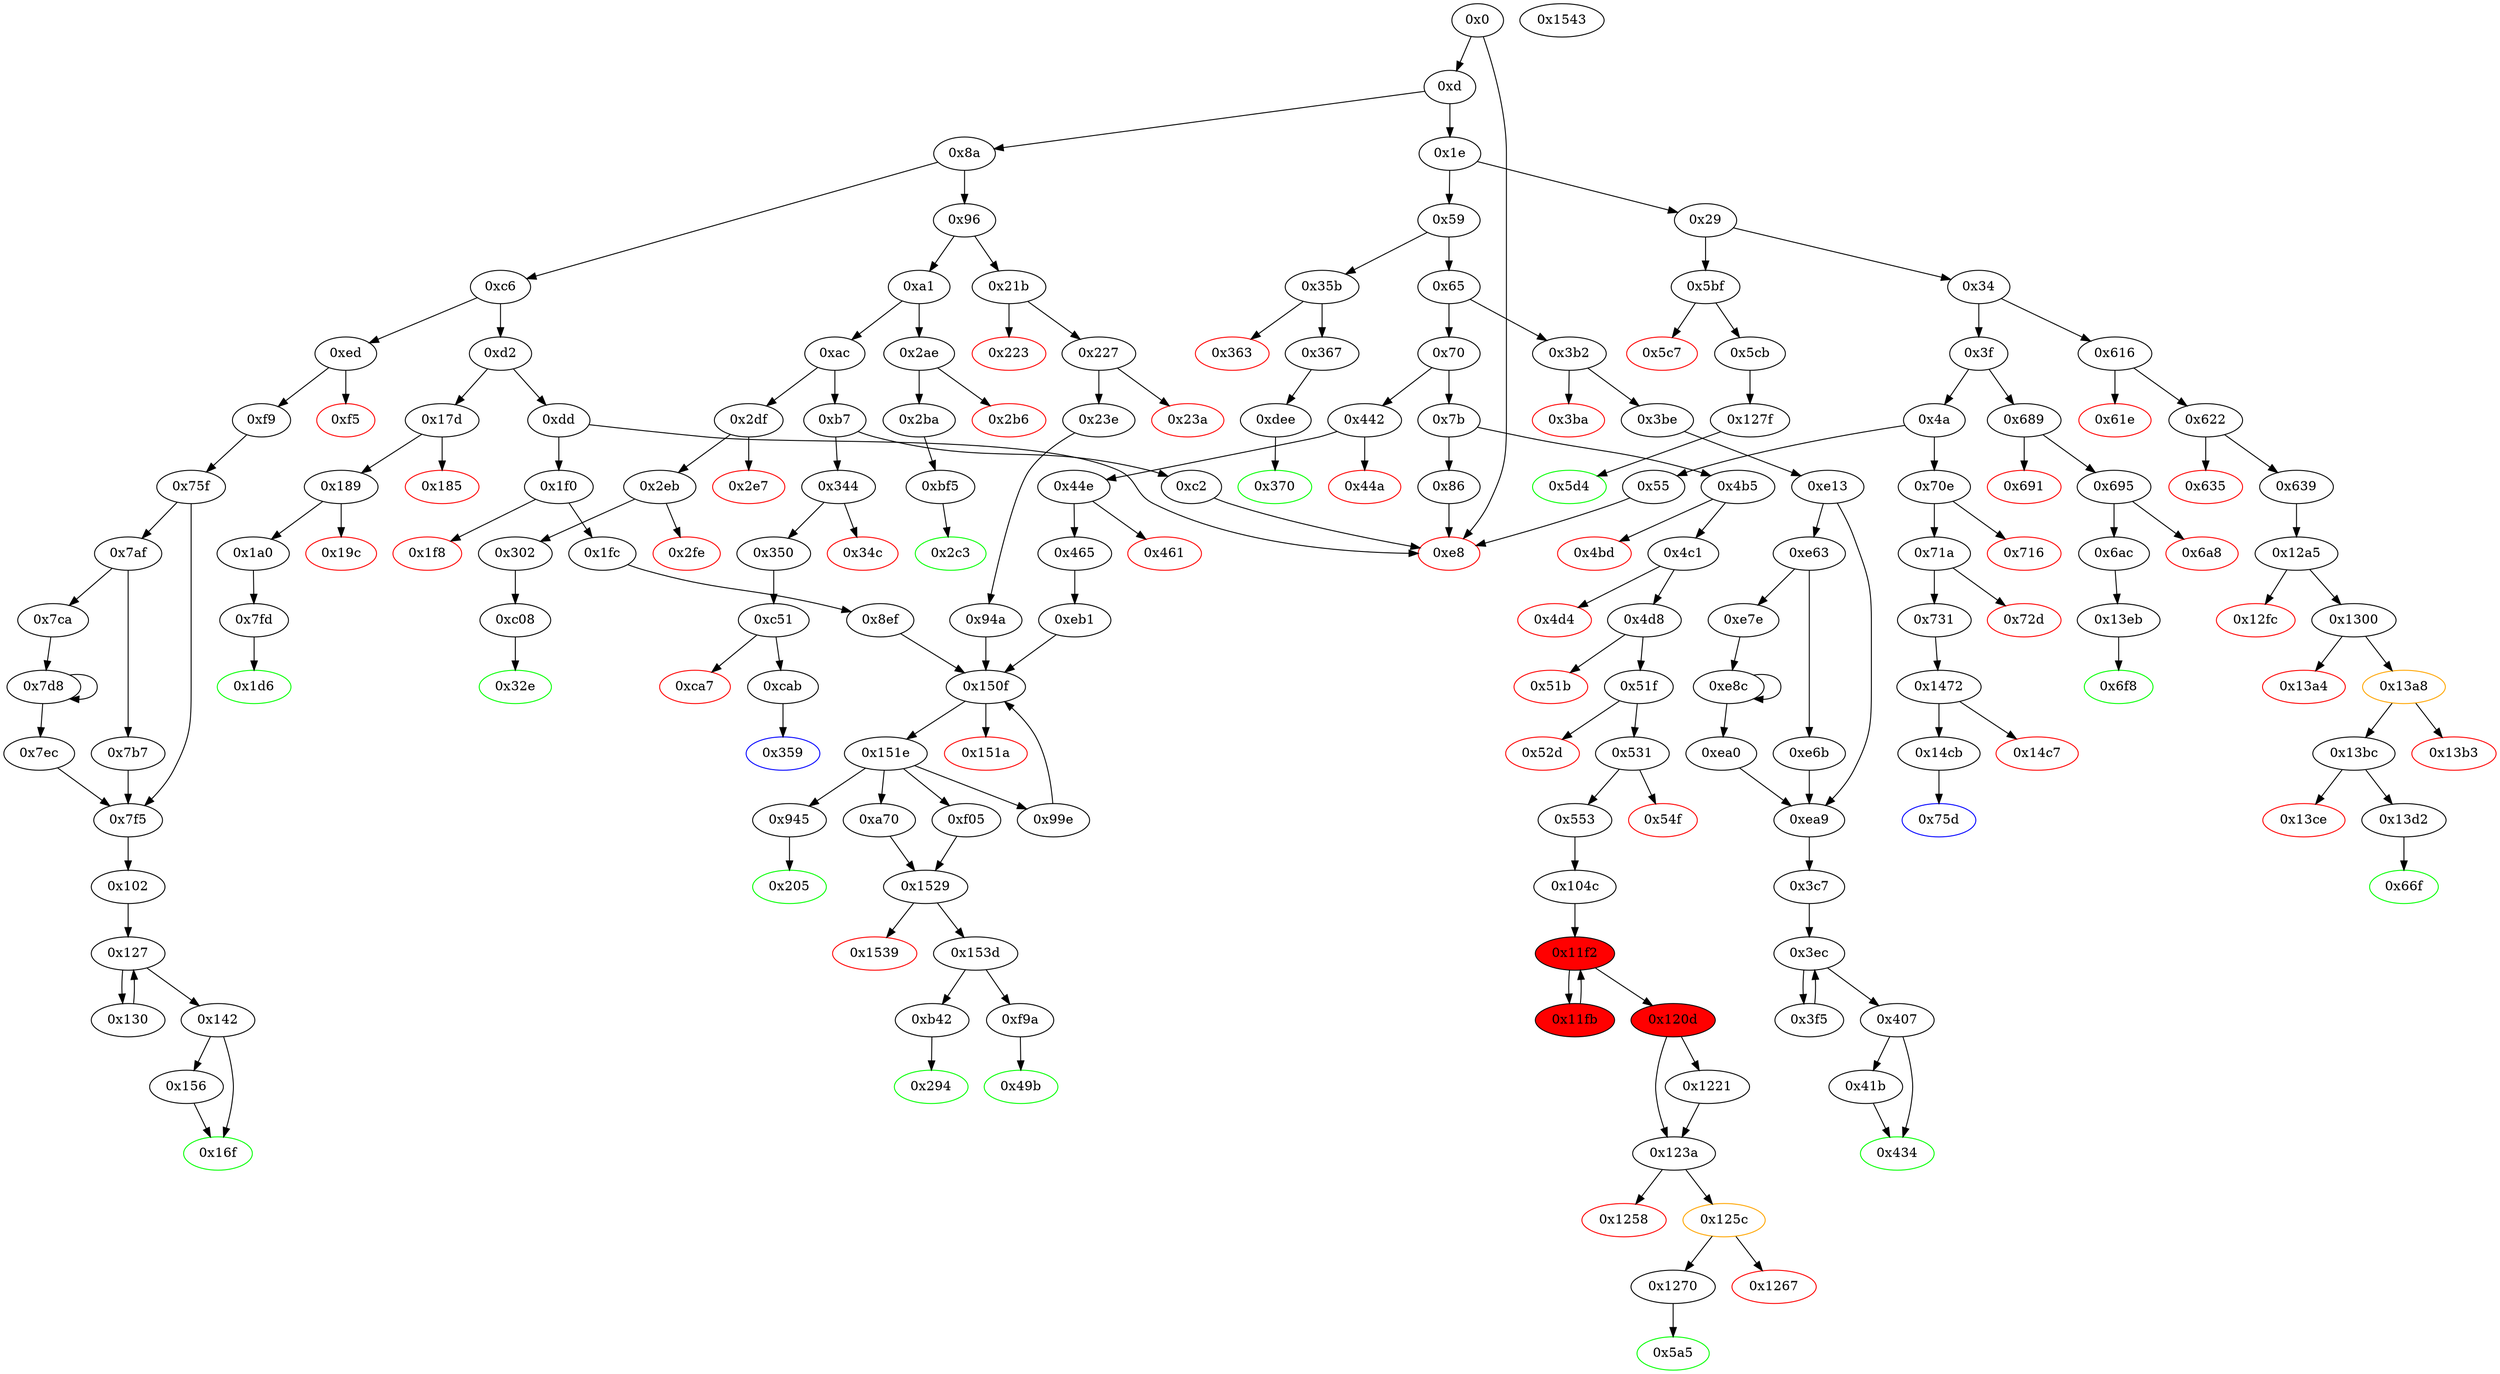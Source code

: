 digraph "" {
"0xe63" [fillcolor=white, id="0xe63", style=filled, tooltip="Block 0xe63\n[0xe63:0xe6a]\n---\nPredecessors: [0xe13]\nSuccessors: [0xe6b, 0xe7e]\n---\n0xe63 DUP1\n0xe64 PUSH1 0x1f\n0xe66 LT\n0xe67 PUSH2 0xe7e\n0xe6a JUMPI\n---\n0xe64: V925 = 0x1f\n0xe66: V926 = LT 0x1f V922\n0xe67: V927 = 0xe7e\n0xe6a: JUMPI 0xe7e V926\n---\nEntry stack: [V9, 0x3c7, V907, 0x2, V898, V911, 0x2, V922]\nStack pops: 1\nStack additions: [S0]\nExit stack: [V9, 0x3c7, V907, 0x2, V898, V911, 0x2, V922]\n\nDef sites:\nV9: {0xd.0x12}\n0x3c7: {0x3be.0x3c0}\nV907: {0xe13.0xe38}\n0x2: {0xe13.0xe14}\nV898: {0xe13.0xe28}\nV911: {0xe13.0xe48}\n0x2: {0xe13.0xe14}\nV922: {0xe13.0xe5c}\n"];
"0x639" [fillcolor=white, id="0x639", style=filled, tooltip="Block 0x639\n[0x639:0x66e]\n---\nPredecessors: [0x622]\nSuccessors: [0x12a5]\n---\n0x639 JUMPDEST\n0x63a DUP2\n0x63b ADD\n0x63c SWAP1\n0x63d DUP1\n0x63e DUP1\n0x63f CALLDATALOAD\n0x640 PUSH20 0xffffffffffffffffffffffffffffffffffffffff\n0x655 AND\n0x656 SWAP1\n0x657 PUSH1 0x20\n0x659 ADD\n0x65a SWAP1\n0x65b SWAP3\n0x65c SWAP2\n0x65d SWAP1\n0x65e DUP1\n0x65f CALLDATALOAD\n0x660 SWAP1\n0x661 PUSH1 0x20\n0x663 ADD\n0x664 SWAP1\n0x665 SWAP3\n0x666 SWAP2\n0x667 SWAP1\n0x668 POP\n0x669 POP\n0x66a POP\n0x66b PUSH2 0x12a5\n0x66e JUMP\n---\n0x639: JUMPDEST \n0x63b: V462 = ADD 0x4 V456\n0x63f: V463 = CALLDATALOAD 0x4\n0x640: V464 = 0xffffffffffffffffffffffffffffffffffffffff\n0x655: V465 = AND 0xffffffffffffffffffffffffffffffffffffffff V463\n0x657: V466 = 0x20\n0x659: V467 = ADD 0x20 0x4\n0x65f: V468 = CALLDATALOAD 0x24\n0x661: V469 = 0x20\n0x663: V470 = ADD 0x20 0x24\n0x66b: V471 = 0x12a5\n0x66e: JUMP 0x12a5\n---\nEntry stack: [V9, 0x66f, 0x4, V456]\nStack pops: 2\nStack additions: [V465, V468]\nExit stack: [V9, 0x66f, V465, V468]\n\nDef sites:\nV9: {0xd.0x12}\n0x66f: {0x622.0x624}\n0x4: {0x622.0x627}\nV456: {0x622.0x62b}\n"];
"0x363" [color=red, fillcolor=white, id="0x363", style=filled, tooltip="Block 0x363\n[0x363:0x366]\n---\nPredecessors: [0x35b]\nSuccessors: []\n---\n0x363 PUSH1 0x0\n0x365 DUP1\n0x366 REVERT\n---\n0x363: V254 = 0x0\n0x366: REVERT 0x0 0x0\n---\nEntry stack: [V9, V251]\nStack pops: 0\nStack additions: []\nExit stack: [V9, V251]\n\nDef sites:\nV9: {0xd.0x12}\nV251: {0x35b.0x35c}\n"];
"0x7f5" [fillcolor=white, id="0x7f5", style=filled, tooltip="Block 0x7f5\n[0x7f5:0x7fc]\n---\nPredecessors: [0x75f, 0x7b7, 0x7ec]\nSuccessors: [0x102]\n---\n0x7f5 JUMPDEST\n0x7f6 POP\n0x7f7 POP\n0x7f8 POP\n0x7f9 POP\n0x7fa POP\n0x7fb DUP2\n0x7fc JUMP\n---\n0x7f5: JUMPDEST \n0x7fc: JUMP 0x102\n---\nEntry stack: [V9, 0x102, V555, 0x3, V546, S2, S1, S0]\nStack pops: 7\nStack additions: [S6, S5]\nExit stack: [V9, 0x102, V555]\n\nDef sites:\nV9: {0xd.0x12}\n0x102: {0xf9.0xfb}\nV555: {0x75f.0x784}\n0x3: {0x75f.0x760}\nV546: {0x75f.0x774}\nS2: {0x7b7.0x7c4, 0x7ec.0x7f3, 0x75f.0x794}\nS1: {0x7d8.0x7e0, 0x75f.0x760}\nS0: {0x7ca.0x7cc, 0x75f.0x7a8}\n"];
"0x553" [fillcolor=white, id="0x553", style=filled, tooltip="Block 0x553\n[0x553:0x5a4]\n---\nPredecessors: [0x531]\nSuccessors: [0x104c]\n---\n0x553 JUMPDEST\n0x554 SWAP2\n0x555 SWAP1\n0x556 DUP1\n0x557 DUP1\n0x558 PUSH1 0x1f\n0x55a ADD\n0x55b PUSH1 0x20\n0x55d DUP1\n0x55e SWAP2\n0x55f DIV\n0x560 MUL\n0x561 PUSH1 0x20\n0x563 ADD\n0x564 PUSH1 0x40\n0x566 MLOAD\n0x567 SWAP1\n0x568 DUP2\n0x569 ADD\n0x56a PUSH1 0x40\n0x56c MSTORE\n0x56d DUP1\n0x56e SWAP4\n0x56f SWAP3\n0x570 SWAP2\n0x571 SWAP1\n0x572 DUP2\n0x573 DUP2\n0x574 MSTORE\n0x575 PUSH1 0x20\n0x577 ADD\n0x578 DUP4\n0x579 DUP4\n0x57a DUP1\n0x57b DUP3\n0x57c DUP5\n0x57d CALLDATACOPY\n0x57e PUSH1 0x0\n0x580 DUP2\n0x581 DUP5\n0x582 ADD\n0x583 MSTORE\n0x584 PUSH1 0x1f\n0x586 NOT\n0x587 PUSH1 0x1f\n0x589 DUP3\n0x58a ADD\n0x58b AND\n0x58c SWAP1\n0x58d POP\n0x58e DUP1\n0x58f DUP4\n0x590 ADD\n0x591 SWAP3\n0x592 POP\n0x593 POP\n0x594 POP\n0x595 POP\n0x596 POP\n0x597 POP\n0x598 POP\n0x599 SWAP2\n0x59a SWAP3\n0x59b SWAP2\n0x59c SWAP3\n0x59d SWAP1\n0x59e POP\n0x59f POP\n0x5a0 POP\n0x5a1 PUSH2 0x104c\n0x5a4 JUMP\n---\n0x553: JUMPDEST \n0x558: V399 = 0x1f\n0x55a: V400 = ADD 0x1f V386\n0x55b: V401 = 0x20\n0x55f: V402 = DIV V400 0x20\n0x560: V403 = MUL V402 0x20\n0x561: V404 = 0x20\n0x563: V405 = ADD 0x20 V403\n0x564: V406 = 0x40\n0x566: V407 = M[0x40]\n0x569: V408 = ADD V407 V405\n0x56a: V409 = 0x40\n0x56c: M[0x40] = V408\n0x574: M[V407] = V386\n0x575: V410 = 0x20\n0x577: V411 = ADD 0x20 V407\n0x57d: CALLDATACOPY V411 V388 V386\n0x57e: V412 = 0x0\n0x582: V413 = ADD V411 V386\n0x583: M[V413] = 0x0\n0x584: V414 = 0x1f\n0x586: V415 = NOT 0x1f\n0x587: V416 = 0x1f\n0x58a: V417 = ADD V386 0x1f\n0x58b: V418 = AND V417 0xffffffffffffffffffffffffffffffffffffffffffffffffffffffffffffffe0\n0x590: V419 = ADD V411 V418\n0x5a1: V420 = 0x104c\n0x5a4: JUMP 0x104c\n---\nEntry stack: [V9, 0x5a5, V365, V368, V362, 0x4, V388, V386, 0x64]\nStack pops: 5\nStack additions: [V407]\nExit stack: [V9, 0x5a5, V365, V368, V407]\n\nDef sites:\nV9: {0xd.0x12}\n0x5a5: {0x4c1.0x4c3}\nV365: {0x4d8.0x4f4}\nV368: {0x4d8.0x4fe}\nV362: {0x4d8.0x4da}\n0x4: {0x4c1.0x4c6}\nV388: {0x531.0x537}\nV386: {0x531.0x533}\n0x64: {0x4d8.0x50c}\n"];
"0x13a8" [color=orange, fillcolor=white, id="0x13a8", style=filled, tooltip="Block 0x13a8\n[0x13a8:0x13b2]\n---\nPredecessors: [0x1300]\nSuccessors: [0x13b3, 0x13bc]\n---\n0x13a8 JUMPDEST\n0x13a9 POP\n0x13aa GAS\n0x13ab CALL\n0x13ac ISZERO\n0x13ad DUP1\n0x13ae ISZERO\n0x13af PUSH2 0x13bc\n0x13b2 JUMPI\n---\n0x13a8: JUMPDEST \n0x13aa: V1207 = GAS\n0x13ab: V1208 = CALL V1207 V1172 0x0 V1199 V1200 V1199 0x20\n0x13ac: V1209 = ISZERO V1208\n0x13ae: V1210 = ISZERO V1209\n0x13af: V1211 = 0x13bc\n0x13b2: JUMPI 0x13bc V1210\n---\nEntry stack: [V9, 0x66f, V465, V468, 0x0, V1172, 0xa9059cbb, V1196, 0x20, V1199, V1200, V1199, 0x0, V1172, V1203]\nStack pops: 7\nStack additions: [V1209]\nExit stack: [V9, 0x66f, V465, V468, 0x0, V1172, 0xa9059cbb, V1196, V1209]\n\nDef sites:\nV9: {0xd.0x12}\n0x66f: {0x622.0x624}\nV465: {0x639.0x655}\nV468: {0x639.0x65f}\n0x0: {0x12a5.0x12a6}\nV1172: {0x1300.0x1317}\n0xa9059cbb: {0x1300.0x1318}\nV1196: {0x1300.0x138a}\n0x20: {0x1300.0x138f}\nV1199: {0x1300.0x1393}\nV1200: {0x1300.0x1396}\nV1199: {0x1300.0x1393}\n0x0: {0x1300.0x1398}\nV1172: {0x1300.0x1317}\nV1203: {0x1300.0x139d}\n"];
"0x434" [color=green, fillcolor=white, id="0x434", style=filled, tooltip="Block 0x434\n[0x434:0x441]\n---\nPredecessors: [0x407, 0x41b]\nSuccessors: []\n---\n0x434 JUMPDEST\n0x435 POP\n0x436 SWAP3\n0x437 POP\n0x438 POP\n0x439 POP\n0x43a PUSH1 0x40\n0x43c MLOAD\n0x43d DUP1\n0x43e SWAP2\n0x43f SUB\n0x440 SWAP1\n0x441 RETURN\n---\n0x434: JUMPDEST \n0x43a: V312 = 0x40\n0x43c: V313 = M[0x40]\n0x43f: V314 = SUB S1 V313\n0x441: RETURN V313 V314\n---\nEntry stack: [V9, 0x3c7, V907, V275, V275, S1, V297]\nStack pops: 5\nStack additions: []\nExit stack: [V9, 0x3c7]\n\nDef sites:\nV9: {0xd.0x12}\n0x3c7: {0x3be.0x3c0}\nV907: {0xe13.0xe38}\nV275: {0x3c7.0x3ca}\nV275: {0x3c7.0x3ca}\nS1: {0x41b.0x431, 0x407.0x410}\nV297: {0x407.0x414}\n"];
"0x32e" [color=green, fillcolor=white, id="0x32e", style=filled, tooltip="Block 0x32e\n[0x32e:0x343]\n---\nPredecessors: [0xc08]\nSuccessors: []\n---\n0x32e JUMPDEST\n0x32f PUSH1 0x40\n0x331 MLOAD\n0x332 DUP1\n0x333 DUP3\n0x334 DUP2\n0x335 MSTORE\n0x336 PUSH1 0x20\n0x338 ADD\n0x339 SWAP2\n0x33a POP\n0x33b POP\n0x33c PUSH1 0x40\n0x33e MLOAD\n0x33f DUP1\n0x340 SWAP2\n0x341 SUB\n0x342 SWAP1\n0x343 RETURN\n---\n0x32e: JUMPDEST \n0x32f: V238 = 0x40\n0x331: V239 = M[0x40]\n0x335: M[V239] = V804\n0x336: V240 = 0x20\n0x338: V241 = ADD 0x20 V239\n0x33c: V242 = 0x40\n0x33e: V243 = M[0x40]\n0x341: V244 = SUB V241 V243\n0x343: RETURN V243 V244\n---\nEntry stack: [V9, V804]\nStack pops: 1\nStack additions: []\nExit stack: [V9]\n\nDef sites:\nV9: {0xd.0x12}\nV804: {0xc08.0xc4a}\n"];
"0x442" [fillcolor=white, id="0x442", style=filled, tooltip="Block 0x442\n[0x442:0x449]\n---\nPredecessors: [0x70]\nSuccessors: [0x44a, 0x44e]\n---\n0x442 JUMPDEST\n0x443 CALLVALUE\n0x444 DUP1\n0x445 ISZERO\n0x446 PUSH2 0x44e\n0x449 JUMPI\n---\n0x442: JUMPDEST \n0x443: V315 = CALLVALUE\n0x445: V316 = ISZERO V315\n0x446: V317 = 0x44e\n0x449: JUMPI 0x44e V316\n---\nEntry stack: [V9]\nStack pops: 0\nStack additions: [V315]\nExit stack: [V9, V315]\n\nDef sites:\nV9: {0xd.0x12}\n"];
"0xed" [fillcolor=white, id="0xed", style=filled, tooltip="Block 0xed\n[0xed:0xf4]\n---\nPredecessors: [0xc6]\nSuccessors: [0xf5, 0xf9]\n---\n0xed JUMPDEST\n0xee CALLVALUE\n0xef DUP1\n0xf0 ISZERO\n0xf1 PUSH2 0xf9\n0xf4 JUMPI\n---\n0xed: JUMPDEST \n0xee: V68 = CALLVALUE\n0xf0: V69 = ISZERO V68\n0xf1: V70 = 0xf9\n0xf4: JUMPI 0xf9 V69\n---\nEntry stack: [V9]\nStack pops: 0\nStack additions: [V68]\nExit stack: [V9, V68]\n\nDef sites:\nV9: {0xd.0x12}\n"];
"0x70e" [fillcolor=white, id="0x70e", style=filled, tooltip="Block 0x70e\n[0x70e:0x715]\n---\nPredecessors: [0x4a]\nSuccessors: [0x716, 0x71a]\n---\n0x70e JUMPDEST\n0x70f CALLVALUE\n0x710 DUP1\n0x711 ISZERO\n0x712 PUSH2 0x71a\n0x715 JUMPI\n---\n0x70e: JUMPDEST \n0x70f: V515 = CALLVALUE\n0x711: V516 = ISZERO V515\n0x712: V517 = 0x71a\n0x715: JUMPI 0x71a V516\n---\nEntry stack: [V9]\nStack pops: 0\nStack additions: [V515]\nExit stack: [V9, V515]\n\nDef sites:\nV9: {0xd.0x12}\n"];
"0x3f" [fillcolor=white, id="0x3f", style=filled, tooltip="Block 0x3f\n[0x3f:0x49]\n---\nPredecessors: [0x34]\nSuccessors: [0x4a, 0x689]\n---\n0x3f DUP1\n0x40 PUSH4 0xdd62ed3e\n0x45 EQ\n0x46 PUSH2 0x689\n0x49 JUMPI\n---\n0x40: V22 = 0xdd62ed3e\n0x45: V23 = EQ 0xdd62ed3e V9\n0x46: V24 = 0x689\n0x49: JUMPI 0x689 V23\n---\nEntry stack: [V9]\nStack pops: 1\nStack additions: [S0]\nExit stack: [V9]\n\nDef sites:\nV9: {0xd.0x12}\n"];
"0x2c3" [color=green, fillcolor=white, id="0x2c3", style=filled, tooltip="Block 0x2c3\n[0x2c3:0x2de]\n---\nPredecessors: [0xbf5]\nSuccessors: []\n---\n0x2c3 JUMPDEST\n0x2c4 PUSH1 0x40\n0x2c6 MLOAD\n0x2c7 DUP1\n0x2c8 DUP3\n0x2c9 PUSH1 0xff\n0x2cb AND\n0x2cc PUSH1 0xff\n0x2ce AND\n0x2cf DUP2\n0x2d0 MSTORE\n0x2d1 PUSH1 0x20\n0x2d3 ADD\n0x2d4 SWAP2\n0x2d5 POP\n0x2d6 POP\n0x2d7 PUSH1 0x40\n0x2d9 MLOAD\n0x2da DUP1\n0x2db SWAP2\n0x2dc SUB\n0x2dd SWAP1\n0x2de RETURN\n---\n0x2c3: JUMPDEST \n0x2c4: V207 = 0x40\n0x2c6: V208 = M[0x40]\n0x2c9: V209 = 0xff\n0x2cb: V210 = AND 0xff V790\n0x2cc: V211 = 0xff\n0x2ce: V212 = AND 0xff V210\n0x2d0: M[V208] = V212\n0x2d1: V213 = 0x20\n0x2d3: V214 = ADD 0x20 V208\n0x2d7: V215 = 0x40\n0x2d9: V216 = M[0x40]\n0x2dc: V217 = SUB V214 V216\n0x2de: RETURN V216 V217\n---\nEntry stack: [V9, 0x2c3, V790]\nStack pops: 1\nStack additions: []\nExit stack: [V9, 0x2c3]\n\nDef sites:\nV9: {0xd.0x12}\n0x2c3: {0x2ba.0x2bc}\nV790: {0xbf5.0xc05}\n"];
"0xc6" [fillcolor=white, id="0xc6", style=filled, tooltip="Block 0xc6\n[0xc6:0xd1]\n---\nPredecessors: [0x8a]\nSuccessors: [0xd2, 0xed]\n---\n0xc6 JUMPDEST\n0xc7 DUP1\n0xc8 PUSH4 0x6fdde03\n0xcd EQ\n0xce PUSH2 0xed\n0xd1 JUMPI\n---\n0xc6: JUMPDEST \n0xc8: V58 = 0x6fdde03\n0xcd: V59 = EQ 0x6fdde03 V9\n0xce: V60 = 0xed\n0xd1: JUMPI 0xed V59\n---\nEntry stack: [V9]\nStack pops: 1\nStack additions: [S0]\nExit stack: [V9]\n\nDef sites:\nV9: {0xd.0x12}\n"];
"0x5bf" [fillcolor=white, id="0x5bf", style=filled, tooltip="Block 0x5bf\n[0x5bf:0x5c6]\n---\nPredecessors: [0x29]\nSuccessors: [0x5c7, 0x5cb]\n---\n0x5bf JUMPDEST\n0x5c0 CALLVALUE\n0x5c1 DUP1\n0x5c2 ISZERO\n0x5c3 PUSH2 0x5cb\n0x5c6 JUMPI\n---\n0x5bf: JUMPDEST \n0x5c0: V432 = CALLVALUE\n0x5c2: V433 = ISZERO V432\n0x5c3: V434 = 0x5cb\n0x5c6: JUMPI 0x5cb V433\n---\nEntry stack: [V9]\nStack pops: 0\nStack additions: [V432]\nExit stack: [V9, V432]\n\nDef sites:\nV9: {0xd.0x12}\n"];
"0x1258" [color=red, fillcolor=white, id="0x1258", style=filled, tooltip="Block 0x1258\n[0x1258:0x125b]\n---\nPredecessors: [0x123a]\nSuccessors: []\n---\n0x1258 PUSH1 0x0\n0x125a DUP1\n0x125b REVERT\n---\n0x1258: V1136 = 0x0\n0x125b: REVERT 0x0 0x0\n---\nEntry stack: [V9, 0x5a5, V365, V368, V407, 0x0, V1065, 0x8f4ffcb1, S7, 0x0, V1129, V1130, V1129, 0x0, V1065, V1133]\nStack pops: 0\nStack additions: []\nExit stack: [V9, 0x5a5, V365, V368, V407, 0x0, V1065, 0x8f4ffcb1, S7, 0x0, V1129, V1130, V1129, 0x0, V1065, V1133]\n\nDef sites:\nV9: {0xd.0x12}\n0x5a5: {0x4c1.0x4c3}\nV365: {0x4d8.0x4f4}\nV368: {0x4d8.0x4fe}\nV407: {0x553.0x566}\n0x0: {0x104c.0x104d}\nV1065: {0x104c.0x114b}\n0x8f4ffcb1: {0x104c.0x114c}\nS7: {0x1221.0x1237, 0x120d.0x1216}\n0x0: {0x123a.0x1243}\nV1129: {0x123a.0x1247}\nV1130: {0x123a.0x124a}\nV1129: {0x123a.0x1247}\n0x0: {0x123a.0x124c}\nV1065: {0x104c.0x114b}\nV1133: {0x123a.0x1251}\n"];
"0x34" [fillcolor=white, id="0x34", style=filled, tooltip="Block 0x34\n[0x34:0x3e]\n---\nPredecessors: [0x29]\nSuccessors: [0x3f, 0x616]\n---\n0x34 DUP1\n0x35 PUSH4 0xdc39d06d\n0x3a EQ\n0x3b PUSH2 0x616\n0x3e JUMPI\n---\n0x35: V19 = 0xdc39d06d\n0x3a: V20 = EQ 0xdc39d06d V9\n0x3b: V21 = 0x616\n0x3e: JUMPI 0x616 V20\n---\nEntry stack: [V9]\nStack pops: 1\nStack additions: [S0]\nExit stack: [V9]\n\nDef sites:\nV9: {0xd.0x12}\n"];
"0x1f8" [color=red, fillcolor=white, id="0x1f8", style=filled, tooltip="Block 0x1f8\n[0x1f8:0x1fb]\n---\nPredecessors: [0x1f0]\nSuccessors: []\n---\n0x1f8 PUSH1 0x0\n0x1fa DUP1\n0x1fb REVERT\n---\n0x1f8: V152 = 0x0\n0x1fb: REVERT 0x0 0x0\n---\nEntry stack: [V9, V149]\nStack pops: 0\nStack additions: []\nExit stack: [V9, V149]\n\nDef sites:\nV9: {0xd.0x12}\nV149: {0x1f0.0x1f1}\n"];
"0x3b2" [fillcolor=white, id="0x3b2", style=filled, tooltip="Block 0x3b2\n[0x3b2:0x3b9]\n---\nPredecessors: [0x65]\nSuccessors: [0x3ba, 0x3be]\n---\n0x3b2 JUMPDEST\n0x3b3 CALLVALUE\n0x3b4 DUP1\n0x3b5 ISZERO\n0x3b6 PUSH2 0x3be\n0x3b9 JUMPI\n---\n0x3b2: JUMPDEST \n0x3b3: V268 = CALLVALUE\n0x3b5: V269 = ISZERO V268\n0x3b6: V270 = 0x3be\n0x3b9: JUMPI 0x3be V269\n---\nEntry stack: [V9]\nStack pops: 0\nStack additions: [V268]\nExit stack: [V9, V268]\n\nDef sites:\nV9: {0xd.0x12}\n"];
"0x6ac" [fillcolor=white, id="0x6ac", style=filled, tooltip="Block 0x6ac\n[0x6ac:0x6f7]\n---\nPredecessors: [0x695]\nSuccessors: [0x13eb]\n---\n0x6ac JUMPDEST\n0x6ad DUP2\n0x6ae ADD\n0x6af SWAP1\n0x6b0 DUP1\n0x6b1 DUP1\n0x6b2 CALLDATALOAD\n0x6b3 PUSH20 0xffffffffffffffffffffffffffffffffffffffff\n0x6c8 AND\n0x6c9 SWAP1\n0x6ca PUSH1 0x20\n0x6cc ADD\n0x6cd SWAP1\n0x6ce SWAP3\n0x6cf SWAP2\n0x6d0 SWAP1\n0x6d1 DUP1\n0x6d2 CALLDATALOAD\n0x6d3 PUSH20 0xffffffffffffffffffffffffffffffffffffffff\n0x6e8 AND\n0x6e9 SWAP1\n0x6ea PUSH1 0x20\n0x6ec ADD\n0x6ed SWAP1\n0x6ee SWAP3\n0x6ef SWAP2\n0x6f0 SWAP1\n0x6f1 POP\n0x6f2 POP\n0x6f3 POP\n0x6f4 PUSH2 0x13eb\n0x6f7 JUMP\n---\n0x6ac: JUMPDEST \n0x6ae: V496 = ADD 0x4 V490\n0x6b2: V497 = CALLDATALOAD 0x4\n0x6b3: V498 = 0xffffffffffffffffffffffffffffffffffffffff\n0x6c8: V499 = AND 0xffffffffffffffffffffffffffffffffffffffff V497\n0x6ca: V500 = 0x20\n0x6cc: V501 = ADD 0x20 0x4\n0x6d2: V502 = CALLDATALOAD 0x24\n0x6d3: V503 = 0xffffffffffffffffffffffffffffffffffffffff\n0x6e8: V504 = AND 0xffffffffffffffffffffffffffffffffffffffff V502\n0x6ea: V505 = 0x20\n0x6ec: V506 = ADD 0x20 0x24\n0x6f4: V507 = 0x13eb\n0x6f7: JUMP 0x13eb\n---\nEntry stack: [V9, 0x6f8, 0x4, V490]\nStack pops: 2\nStack additions: [V499, V504]\nExit stack: [V9, 0x6f8, V499, V504]\n\nDef sites:\nV9: {0xd.0x12}\n0x6f8: {0x695.0x697}\n0x4: {0x695.0x69a}\nV490: {0x695.0x69e}\n"];
"0x7ec" [fillcolor=white, id="0x7ec", style=filled, tooltip="Block 0x7ec\n[0x7ec:0x7f4]\n---\nPredecessors: [0x7d8]\nSuccessors: [0x7f5]\n---\n0x7ec DUP3\n0x7ed SWAP1\n0x7ee SUB\n0x7ef PUSH1 0x1f\n0x7f1 AND\n0x7f2 DUP3\n0x7f3 ADD\n0x7f4 SWAP2\n---\n0x7ee: V595 = SUB V592 V583\n0x7ef: V596 = 0x1f\n0x7f1: V597 = AND 0x1f V595\n0x7f3: V598 = ADD V583 V597\n---\nEntry stack: [V9, 0x102, V555, 0x3, V546, V583, V590, V592]\nStack pops: 3\nStack additions: [V598, S1, S2]\nExit stack: [V9, 0x102, V555, 0x3, V546, V598, V590, V583]\n\nDef sites:\nV9: {0xd.0x12}\n0x102: {0xf9.0xfb}\nV555: {0x75f.0x784}\n0x3: {0x75f.0x760}\nV546: {0x75f.0x774}\nV583: {0x7ca.0x7cc}\nV590: {0x7d8.0x7e0}\nV592: {0x7d8.0x7e4}\n"];
"0x34c" [color=red, fillcolor=white, id="0x34c", style=filled, tooltip="Block 0x34c\n[0x34c:0x34f]\n---\nPredecessors: [0x344]\nSuccessors: []\n---\n0x34c PUSH1 0x0\n0x34e DUP1\n0x34f REVERT\n---\n0x34c: V248 = 0x0\n0x34f: REVERT 0x0 0x0\n---\nEntry stack: [V9, V245]\nStack pops: 0\nStack additions: []\nExit stack: [V9, V245]\n\nDef sites:\nV9: {0xd.0x12}\nV245: {0x344.0x345}\n"];
"0x2e7" [color=red, fillcolor=white, id="0x2e7", style=filled, tooltip="Block 0x2e7\n[0x2e7:0x2ea]\n---\nPredecessors: [0x2df]\nSuccessors: []\n---\n0x2e7 PUSH1 0x0\n0x2e9 DUP1\n0x2ea REVERT\n---\n0x2e7: V221 = 0x0\n0x2ea: REVERT 0x0 0x0\n---\nEntry stack: [V9, V218]\nStack pops: 0\nStack additions: []\nExit stack: [V9, V218]\n\nDef sites:\nV9: {0xd.0x12}\nV218: {0x2df.0x2e0}\n"];
"0x1543" [fillcolor=white, id="0x1543", style=filled, tooltip="Block 0x1543\n[0x1543:0x1577]\n---\nPredecessors: []\nSuccessors: []\n---\n0x1543 INVALID\n0x1544 LOG2\n0x1545 PUSH6 0x627a7a723158\n0x154c SHA3\n0x154d MISSING 0xc1\n0x154e PUSH22 0xb884c0efe16da3f3f9d0251bd03c0d92351c1aeb7502\n0x1565 MISSING 0x23\n0x1566 MISSING 0xa8\n0x1567 MISSING 0xc\n0x1568 MISSING 0xe6\n0x1569 MISSING 0xa5\n0x156a MISSING 0xbf\n0x156b EXP\n0x156c MISSING 0x4d\n0x156d PUSH5 0x736f6c6343\n0x1573 STOP\n0x1574 SDIV\n0x1575 LT\n0x1576 STOP\n0x1577 ORIGIN\n---\n0x1543: INVALID \n0x1544: LOG S0 S1 S2 S3\n0x1545: V1293 = 0x627a7a723158\n0x154c: V1294 = SHA3 0x627a7a723158 S4\n0x154d: MISSING 0xc1\n0x154e: V1295 = 0xb884c0efe16da3f3f9d0251bd03c0d92351c1aeb7502\n0x1565: MISSING 0x23\n0x1566: MISSING 0xa8\n0x1567: MISSING 0xc\n0x1568: MISSING 0xe6\n0x1569: MISSING 0xa5\n0x156a: MISSING 0xbf\n0x156b: V1296 = EXP S0 S1\n0x156c: MISSING 0x4d\n0x156d: V1297 = 0x736f6c6343\n0x1573: STOP \n0x1574: V1298 = SDIV S0 S1\n0x1575: V1299 = LT V1298 S2\n0x1576: STOP \n0x1577: V1300 = ORIGIN\n---\nEntry stack: []\nStack pops: 0\nStack additions: [V1294, 0xb884c0efe16da3f3f9d0251bd03c0d92351c1aeb7502, V1296, 0x736f6c6343, V1299, V1300]\nExit stack: []\n\nDef sites:\n"];
"0x461" [color=red, fillcolor=white, id="0x461", style=filled, tooltip="Block 0x461\n[0x461:0x464]\n---\nPredecessors: [0x44e]\nSuccessors: []\n---\n0x461 PUSH1 0x0\n0x463 DUP1\n0x464 REVERT\n---\n0x461: V327 = 0x0\n0x464: REVERT 0x0 0x0\n---\nEntry stack: [V9, 0x49b, 0x4, V322]\nStack pops: 0\nStack additions: []\nExit stack: [V9, 0x49b, 0x4, V322]\n\nDef sites:\nV9: {0xd.0x12}\n0x49b: {0x44e.0x450}\n0x4: {0x44e.0x453}\nV322: {0x44e.0x457}\n"];
"0x302" [fillcolor=white, id="0x302", style=filled, tooltip="Block 0x302\n[0x302:0x32d]\n---\nPredecessors: [0x2eb]\nSuccessors: [0xc08]\n---\n0x302 JUMPDEST\n0x303 DUP2\n0x304 ADD\n0x305 SWAP1\n0x306 DUP1\n0x307 DUP1\n0x308 CALLDATALOAD\n0x309 PUSH20 0xffffffffffffffffffffffffffffffffffffffff\n0x31e AND\n0x31f SWAP1\n0x320 PUSH1 0x20\n0x322 ADD\n0x323 SWAP1\n0x324 SWAP3\n0x325 SWAP2\n0x326 SWAP1\n0x327 POP\n0x328 POP\n0x329 POP\n0x32a PUSH2 0xc08\n0x32d JUMP\n---\n0x302: JUMPDEST \n0x304: V231 = ADD 0x4 V225\n0x308: V232 = CALLDATALOAD 0x4\n0x309: V233 = 0xffffffffffffffffffffffffffffffffffffffff\n0x31e: V234 = AND 0xffffffffffffffffffffffffffffffffffffffff V232\n0x320: V235 = 0x20\n0x322: V236 = ADD 0x20 0x4\n0x32a: V237 = 0xc08\n0x32d: JUMP 0xc08\n---\nEntry stack: [V9, 0x32e, 0x4, V225]\nStack pops: 2\nStack additions: [V234]\nExit stack: [V9, 0x32e, V234]\n\nDef sites:\nV9: {0xd.0x12}\n0x32e: {0x2eb.0x2ed}\n0x4: {0x2eb.0x2f0}\nV225: {0x2eb.0x2f4}\n"];
"0x1a0" [fillcolor=white, id="0x1a0", style=filled, tooltip="Block 0x1a0\n[0x1a0:0x1d5]\n---\nPredecessors: [0x189]\nSuccessors: [0x7fd]\n---\n0x1a0 JUMPDEST\n0x1a1 DUP2\n0x1a2 ADD\n0x1a3 SWAP1\n0x1a4 DUP1\n0x1a5 DUP1\n0x1a6 CALLDATALOAD\n0x1a7 PUSH20 0xffffffffffffffffffffffffffffffffffffffff\n0x1bc AND\n0x1bd SWAP1\n0x1be PUSH1 0x20\n0x1c0 ADD\n0x1c1 SWAP1\n0x1c2 SWAP3\n0x1c3 SWAP2\n0x1c4 SWAP1\n0x1c5 DUP1\n0x1c6 CALLDATALOAD\n0x1c7 SWAP1\n0x1c8 PUSH1 0x20\n0x1ca ADD\n0x1cb SWAP1\n0x1cc SWAP3\n0x1cd SWAP2\n0x1ce SWAP1\n0x1cf POP\n0x1d0 POP\n0x1d1 POP\n0x1d2 PUSH2 0x7fd\n0x1d5 JUMP\n---\n0x1a0: JUMPDEST \n0x1a2: V128 = ADD 0x4 V122\n0x1a6: V129 = CALLDATALOAD 0x4\n0x1a7: V130 = 0xffffffffffffffffffffffffffffffffffffffff\n0x1bc: V131 = AND 0xffffffffffffffffffffffffffffffffffffffff V129\n0x1be: V132 = 0x20\n0x1c0: V133 = ADD 0x20 0x4\n0x1c6: V134 = CALLDATALOAD 0x24\n0x1c8: V135 = 0x20\n0x1ca: V136 = ADD 0x20 0x24\n0x1d2: V137 = 0x7fd\n0x1d5: JUMP 0x7fd\n---\nEntry stack: [V9, 0x1d6, 0x4, V122]\nStack pops: 2\nStack additions: [V131, V134]\nExit stack: [V9, 0x1d6, V131, V134]\n\nDef sites:\nV9: {0xd.0x12}\n0x1d6: {0x189.0x18b}\n0x4: {0x189.0x18e}\nV122: {0x189.0x192}\n"];
"0xdd" [fillcolor=white, id="0xdd", style=filled, tooltip="Block 0xdd\n[0xdd:0xe7]\n---\nPredecessors: [0xd2]\nSuccessors: [0xe8, 0x1f0]\n---\n0xdd DUP1\n0xde PUSH4 0x18160ddd\n0xe3 EQ\n0xe4 PUSH2 0x1f0\n0xe7 JUMPI\n---\n0xde: V64 = 0x18160ddd\n0xe3: V65 = EQ 0x18160ddd V9\n0xe4: V66 = 0x1f0\n0xe7: JUMPI 0x1f0 V65\n---\nEntry stack: [V9]\nStack pops: 1\nStack additions: [S0]\nExit stack: [V9]\n\nDef sites:\nV9: {0xd.0x12}\n"];
"0x104c" [fillcolor=white, id="0x104c", style=filled, tooltip="Block 0x104c\n[0x104c:0x11f1]\n---\nPredecessors: [0x553]\nSuccessors: [0x11f2]\n---\n0x104c JUMPDEST\n0x104d PUSH1 0x0\n0x104f DUP3\n0x1050 PUSH1 0x7\n0x1052 PUSH1 0x0\n0x1054 CALLER\n0x1055 PUSH20 0xffffffffffffffffffffffffffffffffffffffff\n0x106a AND\n0x106b PUSH20 0xffffffffffffffffffffffffffffffffffffffff\n0x1080 AND\n0x1081 DUP2\n0x1082 MSTORE\n0x1083 PUSH1 0x20\n0x1085 ADD\n0x1086 SWAP1\n0x1087 DUP2\n0x1088 MSTORE\n0x1089 PUSH1 0x20\n0x108b ADD\n0x108c PUSH1 0x0\n0x108e SHA3\n0x108f PUSH1 0x0\n0x1091 DUP7\n0x1092 PUSH20 0xffffffffffffffffffffffffffffffffffffffff\n0x10a7 AND\n0x10a8 PUSH20 0xffffffffffffffffffffffffffffffffffffffff\n0x10bd AND\n0x10be DUP2\n0x10bf MSTORE\n0x10c0 PUSH1 0x20\n0x10c2 ADD\n0x10c3 SWAP1\n0x10c4 DUP2\n0x10c5 MSTORE\n0x10c6 PUSH1 0x20\n0x10c8 ADD\n0x10c9 PUSH1 0x0\n0x10cb SHA3\n0x10cc DUP2\n0x10cd SWAP1\n0x10ce SSTORE\n0x10cf POP\n0x10d0 DUP4\n0x10d1 PUSH20 0xffffffffffffffffffffffffffffffffffffffff\n0x10e6 AND\n0x10e7 CALLER\n0x10e8 PUSH20 0xffffffffffffffffffffffffffffffffffffffff\n0x10fd AND\n0x10fe PUSH32 0x8c5be1e5ebec7d5bd14f71427d1e84f3dd0314c0f7b2291e5b200ac8c7c3b925\n0x111f DUP6\n0x1120 PUSH1 0x40\n0x1122 MLOAD\n0x1123 DUP1\n0x1124 DUP3\n0x1125 DUP2\n0x1126 MSTORE\n0x1127 PUSH1 0x20\n0x1129 ADD\n0x112a SWAP2\n0x112b POP\n0x112c POP\n0x112d PUSH1 0x40\n0x112f MLOAD\n0x1130 DUP1\n0x1131 SWAP2\n0x1132 SUB\n0x1133 SWAP1\n0x1134 LOG3\n0x1135 DUP4\n0x1136 PUSH20 0xffffffffffffffffffffffffffffffffffffffff\n0x114b AND\n0x114c PUSH4 0x8f4ffcb1\n0x1151 CALLER\n0x1152 DUP6\n0x1153 ADDRESS\n0x1154 DUP7\n0x1155 PUSH1 0x40\n0x1157 MLOAD\n0x1158 DUP6\n0x1159 PUSH4 0xffffffff\n0x115e AND\n0x115f PUSH1 0xe0\n0x1161 SHL\n0x1162 DUP2\n0x1163 MSTORE\n0x1164 PUSH1 0x4\n0x1166 ADD\n0x1167 DUP1\n0x1168 DUP6\n0x1169 PUSH20 0xffffffffffffffffffffffffffffffffffffffff\n0x117e AND\n0x117f PUSH20 0xffffffffffffffffffffffffffffffffffffffff\n0x1194 AND\n0x1195 DUP2\n0x1196 MSTORE\n0x1197 PUSH1 0x20\n0x1199 ADD\n0x119a DUP5\n0x119b DUP2\n0x119c MSTORE\n0x119d PUSH1 0x20\n0x119f ADD\n0x11a0 DUP4\n0x11a1 PUSH20 0xffffffffffffffffffffffffffffffffffffffff\n0x11b6 AND\n0x11b7 PUSH20 0xffffffffffffffffffffffffffffffffffffffff\n0x11cc AND\n0x11cd DUP2\n0x11ce MSTORE\n0x11cf PUSH1 0x20\n0x11d1 ADD\n0x11d2 DUP1\n0x11d3 PUSH1 0x20\n0x11d5 ADD\n0x11d6 DUP3\n0x11d7 DUP2\n0x11d8 SUB\n0x11d9 DUP3\n0x11da MSTORE\n0x11db DUP4\n0x11dc DUP2\n0x11dd DUP2\n0x11de MLOAD\n0x11df DUP2\n0x11e0 MSTORE\n0x11e1 PUSH1 0x20\n0x11e3 ADD\n0x11e4 SWAP2\n0x11e5 POP\n0x11e6 DUP1\n0x11e7 MLOAD\n0x11e8 SWAP1\n0x11e9 PUSH1 0x20\n0x11eb ADD\n0x11ec SWAP1\n0x11ed DUP1\n0x11ee DUP4\n0x11ef DUP4\n0x11f0 PUSH1 0x0\n---\n0x104c: JUMPDEST \n0x104d: V1026 = 0x0\n0x1050: V1027 = 0x7\n0x1052: V1028 = 0x0\n0x1054: V1029 = CALLER\n0x1055: V1030 = 0xffffffffffffffffffffffffffffffffffffffff\n0x106a: V1031 = AND 0xffffffffffffffffffffffffffffffffffffffff V1029\n0x106b: V1032 = 0xffffffffffffffffffffffffffffffffffffffff\n0x1080: V1033 = AND 0xffffffffffffffffffffffffffffffffffffffff V1031\n0x1082: M[0x0] = V1033\n0x1083: V1034 = 0x20\n0x1085: V1035 = ADD 0x20 0x0\n0x1088: M[0x20] = 0x7\n0x1089: V1036 = 0x20\n0x108b: V1037 = ADD 0x20 0x20\n0x108c: V1038 = 0x0\n0x108e: V1039 = SHA3 0x0 0x40\n0x108f: V1040 = 0x0\n0x1092: V1041 = 0xffffffffffffffffffffffffffffffffffffffff\n0x10a7: V1042 = AND 0xffffffffffffffffffffffffffffffffffffffff V365\n0x10a8: V1043 = 0xffffffffffffffffffffffffffffffffffffffff\n0x10bd: V1044 = AND 0xffffffffffffffffffffffffffffffffffffffff V1042\n0x10bf: M[0x0] = V1044\n0x10c0: V1045 = 0x20\n0x10c2: V1046 = ADD 0x20 0x0\n0x10c5: M[0x20] = V1039\n0x10c6: V1047 = 0x20\n0x10c8: V1048 = ADD 0x20 0x20\n0x10c9: V1049 = 0x0\n0x10cb: V1050 = SHA3 0x0 0x40\n0x10ce: S[V1050] = V368\n0x10d1: V1051 = 0xffffffffffffffffffffffffffffffffffffffff\n0x10e6: V1052 = AND 0xffffffffffffffffffffffffffffffffffffffff V365\n0x10e7: V1053 = CALLER\n0x10e8: V1054 = 0xffffffffffffffffffffffffffffffffffffffff\n0x10fd: V1055 = AND 0xffffffffffffffffffffffffffffffffffffffff V1053\n0x10fe: V1056 = 0x8c5be1e5ebec7d5bd14f71427d1e84f3dd0314c0f7b2291e5b200ac8c7c3b925\n0x1120: V1057 = 0x40\n0x1122: V1058 = M[0x40]\n0x1126: M[V1058] = V368\n0x1127: V1059 = 0x20\n0x1129: V1060 = ADD 0x20 V1058\n0x112d: V1061 = 0x40\n0x112f: V1062 = M[0x40]\n0x1132: V1063 = SUB V1060 V1062\n0x1134: LOG V1062 V1063 0x8c5be1e5ebec7d5bd14f71427d1e84f3dd0314c0f7b2291e5b200ac8c7c3b925 V1055 V1052\n0x1136: V1064 = 0xffffffffffffffffffffffffffffffffffffffff\n0x114b: V1065 = AND 0xffffffffffffffffffffffffffffffffffffffff V365\n0x114c: V1066 = 0x8f4ffcb1\n0x1151: V1067 = CALLER\n0x1153: V1068 = ADDRESS\n0x1155: V1069 = 0x40\n0x1157: V1070 = M[0x40]\n0x1159: V1071 = 0xffffffff\n0x115e: V1072 = AND 0xffffffff 0x8f4ffcb1\n0x115f: V1073 = 0xe0\n0x1161: V1074 = SHL 0xe0 0x8f4ffcb1\n0x1163: M[V1070] = 0x8f4ffcb100000000000000000000000000000000000000000000000000000000\n0x1164: V1075 = 0x4\n0x1166: V1076 = ADD 0x4 V1070\n0x1169: V1077 = 0xffffffffffffffffffffffffffffffffffffffff\n0x117e: V1078 = AND 0xffffffffffffffffffffffffffffffffffffffff V1067\n0x117f: V1079 = 0xffffffffffffffffffffffffffffffffffffffff\n0x1194: V1080 = AND 0xffffffffffffffffffffffffffffffffffffffff V1078\n0x1196: M[V1076] = V1080\n0x1197: V1081 = 0x20\n0x1199: V1082 = ADD 0x20 V1076\n0x119c: M[V1082] = V368\n0x119d: V1083 = 0x20\n0x119f: V1084 = ADD 0x20 V1082\n0x11a1: V1085 = 0xffffffffffffffffffffffffffffffffffffffff\n0x11b6: V1086 = AND 0xffffffffffffffffffffffffffffffffffffffff V1068\n0x11b7: V1087 = 0xffffffffffffffffffffffffffffffffffffffff\n0x11cc: V1088 = AND 0xffffffffffffffffffffffffffffffffffffffff V1086\n0x11ce: M[V1084] = V1088\n0x11cf: V1089 = 0x20\n0x11d1: V1090 = ADD 0x20 V1084\n0x11d3: V1091 = 0x20\n0x11d5: V1092 = ADD 0x20 V1090\n0x11d8: V1093 = SUB V1092 V1076\n0x11da: M[V1090] = V1093\n0x11de: V1094 = M[V407]\n0x11e0: M[V1092] = V1094\n0x11e1: V1095 = 0x20\n0x11e3: V1096 = ADD 0x20 V1092\n0x11e7: V1097 = M[V407]\n0x11e9: V1098 = 0x20\n0x11eb: V1099 = ADD 0x20 V407\n0x11f0: V1100 = 0x0\n---\nEntry stack: [V9, 0x5a5, V365, V368, V407]\nStack pops: 3\nStack additions: [S2, S1, S0, 0x0, V1065, 0x8f4ffcb1, V1067, S1, V1068, S0, V1076, V1090, V1096, V1099, V1097, V1097, V1096, V1099, 0x0]\nExit stack: [V9, 0x5a5, V365, V368, V407, 0x0, V1065, 0x8f4ffcb1, V1067, V368, V1068, V407, V1076, V1090, V1096, V1099, V1097, V1097, V1096, V1099, 0x0]\n\nDef sites:\nV9: {0xd.0x12}\n0x5a5: {0x4c1.0x4c3}\nV365: {0x4d8.0x4f4}\nV368: {0x4d8.0x4fe}\nV407: {0x553.0x566}\n"];
"0x1539" [color=red, fillcolor=white, id="0x1539", style=filled, tooltip="Block 0x1539\n[0x1539:0x153c]\n---\nPredecessors: [0x1529]\nSuccessors: []\n---\n0x1539 PUSH1 0x0\n0x153b DUP1\n0x153c REVERT\n---\n0x1539: V1292 = 0x0\n0x153c: REVERT 0x0 0x0\n---\nEntry stack: [V9, S8, S7, S6, S5, 0x0, {0xb42, 0xf9a}, S2, S1, V1288]\nStack pops: 0\nStack additions: []\nExit stack: [V9, S8, S7, S6, S5, 0x0, {0xb42, 0xf9a}, S2, S1, V1288]\n\nDef sites:\nV9: {0xd.0x12}\nS8: {0xd.0x12, 0x227.0x229}\nS7: {0x44e.0x450, 0x23e.0x25a}\nS6: {0x465.0x481, 0xd.0x12, 0x23e.0x27a}\nS5: {0x465.0x48b, 0x1fc.0x1fe, 0x23e.0x284}\n0x0: {0xeb1.0xeb2, 0x94a.0x94b, 0x8ef.0x8f0}\n{0xb42, 0xf9a}: {0xa70.0xaf1, 0xf05.0xf49}\nS2: {0xa70.0xb34, 0xf05.0xf8c}\nS1: {0x465.0x48b, 0x1fc.0x1fe, 0x23e.0x284}\nV1288: {0x1529.0x152e}\n"];
"0x151e" [fillcolor=white, id="0x151e", style=filled, tooltip="Block 0x151e\n[0x151e:0x1528]\n---\nPredecessors: [0x150f]\nSuccessors: [0x945, 0x99e, 0xa70, 0xf05]\n---\n0x151e JUMPDEST\n0x151f DUP2\n0x1520 DUP4\n0x1521 SUB\n0x1522 SWAP1\n0x1523 POP\n0x1524 SWAP3\n0x1525 SWAP2\n0x1526 POP\n0x1527 POP\n0x1528 JUMP\n---\n0x151e: JUMPDEST \n0x1521: V1286 = SUB S2 S1\n0x1528: JUMP {0x945, 0x99e, 0xa70, 0xf05}\n---\nEntry stack: [V9, S8, S7, S6, S5, 0x0, {0x945, 0x99e, 0xa70, 0xf05}, S2, S1, 0x0]\nStack pops: 4\nStack additions: [V1286]\nExit stack: [V9, S8, S7, S6, S5, 0x0, V1286]\n\nDef sites:\nV9: {0xd.0x12}\nS8: {0xd.0x12, 0x227.0x229}\nS7: {0x44e.0x450, 0x23e.0x25a}\nS6: {0x465.0x481, 0xd.0x12, 0x23e.0x27a}\nS5: {0x465.0x48b, 0x1fc.0x1fe, 0x23e.0x284}\n0x0: {0xeb1.0xeb2, 0x94a.0x94b, 0x8ef.0x8f0}\n{0x945, 0x99e, 0xa70, 0xf05}: {0xeb1.0xeb4, 0x94a.0x94d, 0x8ef.0x8f2, 0x99e.0x9e2}\nS2: {0xeb1.0xef7, 0x94a.0x990, 0x8ef.0x937, 0x99e.0xa62}\nS1: {0x465.0x48b, 0x1fc.0x1fe, 0x8ef.0x934, 0x23e.0x284}\n0x0: {0x150f.0x1510}\n"];
"0x156" [fillcolor=white, id="0x156", style=filled, tooltip="Block 0x156\n[0x156:0x16e]\n---\nPredecessors: [0x142]\nSuccessors: [0x16f]\n---\n0x156 DUP1\n0x157 DUP3\n0x158 SUB\n0x159 DUP1\n0x15a MLOAD\n0x15b PUSH1 0x1\n0x15d DUP4\n0x15e PUSH1 0x20\n0x160 SUB\n0x161 PUSH2 0x100\n0x164 EXP\n0x165 SUB\n0x166 NOT\n0x167 AND\n0x168 DUP2\n0x169 MSTORE\n0x16a PUSH1 0x20\n0x16c ADD\n0x16d SWAP2\n0x16e POP\n---\n0x158: V100 = SUB V95 V97\n0x15a: V101 = M[V100]\n0x15b: V102 = 0x1\n0x15e: V103 = 0x20\n0x160: V104 = SUB 0x20 V97\n0x161: V105 = 0x100\n0x164: V106 = EXP 0x100 V104\n0x165: V107 = SUB V106 0x1\n0x166: V108 = NOT V107\n0x167: V109 = AND V108 V101\n0x169: M[V100] = V109\n0x16a: V110 = 0x20\n0x16c: V111 = ADD 0x20 V100\n---\nEntry stack: [V9, 0x102, V555, V75, V75, V95, V97]\nStack pops: 2\nStack additions: [V111, S0]\nExit stack: [V9, 0x102, V555, V75, V75, V111, V97]\n\nDef sites:\nV9: {0xd.0x12}\n0x102: {0xf9.0xfb}\nV555: {0x75f.0x784}\nV75: {0x102.0x105}\nV75: {0x102.0x105}\nV95: {0x142.0x14b}\nV97: {0x142.0x14f}\n"];
"0x153d" [fillcolor=white, id="0x153d", style=filled, tooltip="Block 0x153d\n[0x153d:0x1542]\n---\nPredecessors: [0x1529]\nSuccessors: [0xb42, 0xf9a]\n---\n0x153d JUMPDEST\n0x153e SWAP3\n0x153f SWAP2\n0x1540 POP\n0x1541 POP\n0x1542 JUMP\n---\n0x153d: JUMPDEST \n0x1542: JUMP {0xb42, 0xf9a}\n---\nEntry stack: [V9, S8, S7, S6, S5, 0x0, {0xb42, 0xf9a}, S2, S1, V1288]\nStack pops: 4\nStack additions: [S0]\nExit stack: [V9, S8, S7, S6, S5, 0x0, V1288]\n\nDef sites:\nV9: {0xd.0x12}\nS8: {0xd.0x12, 0x227.0x229}\nS7: {0x44e.0x450, 0x23e.0x25a}\nS6: {0x465.0x481, 0xd.0x12, 0x23e.0x27a}\nS5: {0x465.0x48b, 0x1fc.0x1fe, 0x23e.0x284}\n0x0: {0xeb1.0xeb2, 0x94a.0x94b, 0x8ef.0x8f0}\n{0xb42, 0xf9a}: {0xa70.0xaf1, 0xf05.0xf49}\nS2: {0xa70.0xb34, 0xf05.0xf8c}\nS1: {0x465.0x48b, 0x1fc.0x1fe, 0x23e.0x284}\nV1288: {0x1529.0x152e}\n"];
"0x7b7" [fillcolor=white, id="0x7b7", style=filled, tooltip="Block 0x7b7\n[0x7b7:0x7c9]\n---\nPredecessors: [0x7af]\nSuccessors: [0x7f5]\n---\n0x7b7 PUSH2 0x100\n0x7ba DUP1\n0x7bb DUP4\n0x7bc SLOAD\n0x7bd DIV\n0x7be MUL\n0x7bf DUP4\n0x7c0 MSTORE\n0x7c1 SWAP2\n0x7c2 PUSH1 0x20\n0x7c4 ADD\n0x7c5 SWAP2\n0x7c6 PUSH2 0x7f5\n0x7c9 JUMP\n---\n0x7b7: V576 = 0x100\n0x7bc: V577 = S[0x3]\n0x7bd: V578 = DIV V577 0x100\n0x7be: V579 = MUL V578 0x100\n0x7c0: M[V559] = V579\n0x7c2: V580 = 0x20\n0x7c4: V581 = ADD 0x20 V559\n0x7c6: V582 = 0x7f5\n0x7c9: JUMP 0x7f5\n---\nEntry stack: [V9, 0x102, V555, 0x3, V546, V559, 0x3, V570]\nStack pops: 3\nStack additions: [V581, S1, S0]\nExit stack: [V9, 0x102, V555, 0x3, V546, V581, 0x3, V570]\n\nDef sites:\nV9: {0xd.0x12}\n0x102: {0xf9.0xfb}\nV555: {0x75f.0x784}\n0x3: {0x75f.0x760}\nV546: {0x75f.0x774}\nV559: {0x75f.0x794}\n0x3: {0x75f.0x760}\nV570: {0x75f.0x7a8}\n"];
"0x23e" [fillcolor=white, id="0x23e", style=filled, tooltip="Block 0x23e\n[0x23e:0x293]\n---\nPredecessors: [0x227]\nSuccessors: [0x94a]\n---\n0x23e JUMPDEST\n0x23f DUP2\n0x240 ADD\n0x241 SWAP1\n0x242 DUP1\n0x243 DUP1\n0x244 CALLDATALOAD\n0x245 PUSH20 0xffffffffffffffffffffffffffffffffffffffff\n0x25a AND\n0x25b SWAP1\n0x25c PUSH1 0x20\n0x25e ADD\n0x25f SWAP1\n0x260 SWAP3\n0x261 SWAP2\n0x262 SWAP1\n0x263 DUP1\n0x264 CALLDATALOAD\n0x265 PUSH20 0xffffffffffffffffffffffffffffffffffffffff\n0x27a AND\n0x27b SWAP1\n0x27c PUSH1 0x20\n0x27e ADD\n0x27f SWAP1\n0x280 SWAP3\n0x281 SWAP2\n0x282 SWAP1\n0x283 DUP1\n0x284 CALLDATALOAD\n0x285 SWAP1\n0x286 PUSH1 0x20\n0x288 ADD\n0x289 SWAP1\n0x28a SWAP3\n0x28b SWAP2\n0x28c SWAP1\n0x28d POP\n0x28e POP\n0x28f POP\n0x290 PUSH2 0x94a\n0x293 JUMP\n---\n0x23e: JUMPDEST \n0x240: V175 = ADD 0x4 V169\n0x244: V176 = CALLDATALOAD 0x4\n0x245: V177 = 0xffffffffffffffffffffffffffffffffffffffff\n0x25a: V178 = AND 0xffffffffffffffffffffffffffffffffffffffff V176\n0x25c: V179 = 0x20\n0x25e: V180 = ADD 0x20 0x4\n0x264: V181 = CALLDATALOAD 0x24\n0x265: V182 = 0xffffffffffffffffffffffffffffffffffffffff\n0x27a: V183 = AND 0xffffffffffffffffffffffffffffffffffffffff V181\n0x27c: V184 = 0x20\n0x27e: V185 = ADD 0x20 0x24\n0x284: V186 = CALLDATALOAD 0x44\n0x286: V187 = 0x20\n0x288: V188 = ADD 0x20 0x44\n0x290: V189 = 0x94a\n0x293: JUMP 0x94a\n---\nEntry stack: [V9, 0x294, 0x4, V169]\nStack pops: 2\nStack additions: [V178, V183, V186]\nExit stack: [V9, 0x294, V178, V183, V186]\n\nDef sites:\nV9: {0xd.0x12}\n0x294: {0x227.0x229}\n0x4: {0x227.0x22c}\nV169: {0x227.0x230}\n"];
"0xf5" [color=red, fillcolor=white, id="0xf5", style=filled, tooltip="Block 0xf5\n[0xf5:0xf8]\n---\nPredecessors: [0xed]\nSuccessors: []\n---\n0xf5 PUSH1 0x0\n0xf7 DUP1\n0xf8 REVERT\n---\n0xf5: V71 = 0x0\n0xf8: REVERT 0x0 0x0\n---\nEntry stack: [V9, V68]\nStack pops: 0\nStack additions: []\nExit stack: [V9, V68]\n\nDef sites:\nV9: {0xd.0x12}\nV68: {0xed.0xee}\n"];
"0x130" [fillcolor=white, id="0x130", style=filled, tooltip="Block 0x130\n[0x130:0x141]\n---\nPredecessors: [0x127]\nSuccessors: [0x127]\n---\n0x130 DUP1\n0x131 DUP3\n0x132 ADD\n0x133 MLOAD\n0x134 DUP2\n0x135 DUP5\n0x136 ADD\n0x137 MSTORE\n0x138 PUSH1 0x20\n0x13a DUP2\n0x13b ADD\n0x13c SWAP1\n0x13d POP\n0x13e PUSH2 0x127\n0x141 JUMP\n---\n0x132: V89 = ADD V84 S0\n0x133: V90 = M[V89]\n0x136: V91 = ADD V81 S0\n0x137: M[V91] = V90\n0x138: V92 = 0x20\n0x13b: V93 = ADD S0 0x20\n0x13e: V94 = 0x127\n0x141: JUMP 0x127\n---\nEntry stack: [V9, 0x102, V555, V75, V75, V81, V84, V82, V82, V81, V84, S0]\nStack pops: 3\nStack additions: [S2, S1, V93]\nExit stack: [V9, 0x102, V555, V75, V75, V81, V84, V82, V82, V81, V84, V93]\n\nDef sites:\nV9: {0xd.0x12}\n0x102: {0xf9.0xfb}\nV555: {0x75f.0x784}\nV75: {0x102.0x105}\nV75: {0x102.0x105}\nV81: {0x102.0x118}\nV84: {0x102.0x120}\nV82: {0x102.0x11c}\nV82: {0x102.0x11c}\nV81: {0x102.0x118}\nV84: {0x102.0x120}\nS0: {0x130.0x13b, 0x102.0x125}\n"];
"0x120d" [fillcolor=red, id="0x120d", style=filled, tooltip="Block 0x120d\n[0x120d:0x1220]\n---\nPredecessors: [0x11f2]\nSuccessors: [0x1221, 0x123a]\n---\n0x120d JUMPDEST\n0x120e POP\n0x120f POP\n0x1210 POP\n0x1211 POP\n0x1212 SWAP1\n0x1213 POP\n0x1214 SWAP1\n0x1215 DUP2\n0x1216 ADD\n0x1217 SWAP1\n0x1218 PUSH1 0x1f\n0x121a AND\n0x121b DUP1\n0x121c ISZERO\n0x121d PUSH2 0x123a\n0x1220 JUMPI\n---\n0x120d: JUMPDEST \n0x1216: V1110 = ADD V1097 V1096\n0x1218: V1111 = 0x1f\n0x121a: V1112 = AND 0x1f V1097\n0x121c: V1113 = ISZERO V1112\n0x121d: V1114 = 0x123a\n0x1220: JUMPI 0x123a V1113\n---\nEntry stack: [V9, 0x5a5, V365, V368, V407, 0x0, V1065, 0x8f4ffcb1, V1067, V368, V1068, V407, V1076, V1090, V1096, V1099, V1097, V1097, V1096, V1099, S0]\nStack pops: 7\nStack additions: [V1110, V1112]\nExit stack: [V9, 0x5a5, V365, V368, V407, 0x0, V1065, 0x8f4ffcb1, V1067, V368, V1068, V407, V1076, V1090, V1110, V1112]\n\nDef sites:\nV9: {0xd.0x12}\n0x5a5: {0x4c1.0x4c3}\nV365: {0x4d8.0x4f4}\nV368: {0x4d8.0x4fe}\nV407: {0x553.0x566}\n0x0: {0x104c.0x104d}\nV1065: {0x104c.0x114b}\n0x8f4ffcb1: {0x104c.0x114c}\nV1067: {0x104c.0x1151}\nV368: {0x4d8.0x4fe}\nV1068: {0x104c.0x1153}\nV407: {0x553.0x566}\nV1076: {0x104c.0x1166}\nV1090: {0x104c.0x11d1}\nV1096: {0x104c.0x11e3}\nV1099: {0x104c.0x11eb}\nV1097: {0x104c.0x11e7}\nV1097: {0x104c.0x11e7}\nV1096: {0x104c.0x11e3}\nV1099: {0x104c.0x11eb}\nS0: {0x11fb.0x1206, 0x104c.0x11f0}\n"];
"0x1fc" [fillcolor=white, id="0x1fc", style=filled, tooltip="Block 0x1fc\n[0x1fc:0x204]\n---\nPredecessors: [0x1f0]\nSuccessors: [0x8ef]\n---\n0x1fc JUMPDEST\n0x1fd POP\n0x1fe PUSH2 0x205\n0x201 PUSH2 0x8ef\n0x204 JUMP\n---\n0x1fc: JUMPDEST \n0x1fe: V153 = 0x205\n0x201: V154 = 0x8ef\n0x204: JUMP 0x8ef\n---\nEntry stack: [V9, V149]\nStack pops: 1\nStack additions: [0x205]\nExit stack: [V9, 0x205]\n\nDef sites:\nV9: {0xd.0x12}\nV149: {0x1f0.0x1f1}\n"];
"0x21b" [fillcolor=white, id="0x21b", style=filled, tooltip="Block 0x21b\n[0x21b:0x222]\n---\nPredecessors: [0x96]\nSuccessors: [0x223, 0x227]\n---\n0x21b JUMPDEST\n0x21c CALLVALUE\n0x21d DUP1\n0x21e ISZERO\n0x21f PUSH2 0x227\n0x222 JUMPI\n---\n0x21b: JUMPDEST \n0x21c: V162 = CALLVALUE\n0x21e: V163 = ISZERO V162\n0x21f: V164 = 0x227\n0x222: JUMPI 0x227 V163\n---\nEntry stack: [V9]\nStack pops: 0\nStack additions: [V162]\nExit stack: [V9, V162]\n\nDef sites:\nV9: {0xd.0x12}\n"];
"0x3be" [fillcolor=white, id="0x3be", style=filled, tooltip="Block 0x3be\n[0x3be:0x3c6]\n---\nPredecessors: [0x3b2]\nSuccessors: [0xe13]\n---\n0x3be JUMPDEST\n0x3bf POP\n0x3c0 PUSH2 0x3c7\n0x3c3 PUSH2 0xe13\n0x3c6 JUMP\n---\n0x3be: JUMPDEST \n0x3c0: V272 = 0x3c7\n0x3c3: V273 = 0xe13\n0x3c6: JUMP 0xe13\n---\nEntry stack: [V9, V268]\nStack pops: 1\nStack additions: [0x3c7]\nExit stack: [V9, 0x3c7]\n\nDef sites:\nV9: {0xd.0x12}\nV268: {0x3b2.0x3b3}\n"];
"0x945" [fillcolor=white, id="0x945", style=filled, tooltip="Block 0x945\n[0x945:0x949]\n---\nPredecessors: [0x151e]\nSuccessors: [0x205]\n---\n0x945 JUMPDEST\n0x946 SWAP1\n0x947 POP\n0x948 SWAP1\n0x949 JUMP\n---\n0x945: JUMPDEST \n0x949: JUMP S2\n---\nEntry stack: [V9, S5, S4, S3, S2, 0x0, V1286]\nStack pops: 3\nStack additions: [S0]\nExit stack: [V9, S5, S4, S3, V1286]\n\nDef sites:\nV9: {0xd.0x12}\nS5: {0xd.0x12, 0x227.0x229}\nS4: {0x44e.0x450, 0x23e.0x25a}\nS3: {0x465.0x481, 0xd.0x12, 0x23e.0x27a}\nS2: {0x465.0x48b, 0x1fc.0x1fe, 0x23e.0x284}\n0x0: {0xeb1.0xeb2, 0x94a.0x94b, 0x8ef.0x8f0}\nV1286: {0x151e.0x1521}\n"];
"0x8a" [fillcolor=white, id="0x8a", style=filled, tooltip="Block 0x8a\n[0x8a:0x95]\n---\nPredecessors: [0xd]\nSuccessors: [0x96, 0xc6]\n---\n0x8a JUMPDEST\n0x8b DUP1\n0x8c PUSH4 0x23b872dd\n0x91 GT\n0x92 PUSH2 0xc6\n0x95 JUMPI\n---\n0x8a: JUMPDEST \n0x8c: V42 = 0x23b872dd\n0x91: V43 = GT 0x23b872dd V9\n0x92: V44 = 0xc6\n0x95: JUMPI 0xc6 V43\n---\nEntry stack: [V9]\nStack pops: 1\nStack additions: [S0]\nExit stack: [V9]\n\nDef sites:\nV9: {0xd.0x12}\n"];
"0x127f" [fillcolor=white, id="0x127f", style=filled, tooltip="Block 0x127f\n[0x127f:0x12a4]\n---\nPredecessors: [0x5cb]\nSuccessors: [0x5d4]\n---\n0x127f JUMPDEST\n0x1280 PUSH1 0x1\n0x1282 PUSH1 0x0\n0x1284 SWAP1\n0x1285 SLOAD\n0x1286 SWAP1\n0x1287 PUSH2 0x100\n0x128a EXP\n0x128b SWAP1\n0x128c DIV\n0x128d PUSH20 0xffffffffffffffffffffffffffffffffffffffff\n0x12a2 AND\n0x12a3 DUP2\n0x12a4 JUMP\n---\n0x127f: JUMPDEST \n0x1280: V1147 = 0x1\n0x1282: V1148 = 0x0\n0x1285: V1149 = S[0x1]\n0x1287: V1150 = 0x100\n0x128a: V1151 = EXP 0x100 0x0\n0x128c: V1152 = DIV V1149 0x1\n0x128d: V1153 = 0xffffffffffffffffffffffffffffffffffffffff\n0x12a2: V1154 = AND 0xffffffffffffffffffffffffffffffffffffffff V1152\n0x12a4: JUMP 0x5d4\n---\nEntry stack: [V9, 0x5d4]\nStack pops: 1\nStack additions: [S0, V1154]\nExit stack: [V9, 0x5d4, V1154]\n\nDef sites:\nV9: {0xd.0x12}\n0x5d4: {0x5cb.0x5cd}\n"];
"0x13eb" [fillcolor=white, id="0x13eb", style=filled, tooltip="Block 0x13eb\n[0x13eb:0x1471]\n---\nPredecessors: [0x6ac]\nSuccessors: [0x6f8]\n---\n0x13eb JUMPDEST\n0x13ec PUSH1 0x0\n0x13ee PUSH1 0x7\n0x13f0 PUSH1 0x0\n0x13f2 DUP5\n0x13f3 PUSH20 0xffffffffffffffffffffffffffffffffffffffff\n0x1408 AND\n0x1409 PUSH20 0xffffffffffffffffffffffffffffffffffffffff\n0x141e AND\n0x141f DUP2\n0x1420 MSTORE\n0x1421 PUSH1 0x20\n0x1423 ADD\n0x1424 SWAP1\n0x1425 DUP2\n0x1426 MSTORE\n0x1427 PUSH1 0x20\n0x1429 ADD\n0x142a PUSH1 0x0\n0x142c SHA3\n0x142d PUSH1 0x0\n0x142f DUP4\n0x1430 PUSH20 0xffffffffffffffffffffffffffffffffffffffff\n0x1445 AND\n0x1446 PUSH20 0xffffffffffffffffffffffffffffffffffffffff\n0x145b AND\n0x145c DUP2\n0x145d MSTORE\n0x145e PUSH1 0x20\n0x1460 ADD\n0x1461 SWAP1\n0x1462 DUP2\n0x1463 MSTORE\n0x1464 PUSH1 0x20\n0x1466 ADD\n0x1467 PUSH1 0x0\n0x1469 SHA3\n0x146a SLOAD\n0x146b SWAP1\n0x146c POP\n0x146d SWAP3\n0x146e SWAP2\n0x146f POP\n0x1470 POP\n0x1471 JUMP\n---\n0x13eb: JUMPDEST \n0x13ec: V1228 = 0x0\n0x13ee: V1229 = 0x7\n0x13f0: V1230 = 0x0\n0x13f3: V1231 = 0xffffffffffffffffffffffffffffffffffffffff\n0x1408: V1232 = AND 0xffffffffffffffffffffffffffffffffffffffff V499\n0x1409: V1233 = 0xffffffffffffffffffffffffffffffffffffffff\n0x141e: V1234 = AND 0xffffffffffffffffffffffffffffffffffffffff V1232\n0x1420: M[0x0] = V1234\n0x1421: V1235 = 0x20\n0x1423: V1236 = ADD 0x20 0x0\n0x1426: M[0x20] = 0x7\n0x1427: V1237 = 0x20\n0x1429: V1238 = ADD 0x20 0x20\n0x142a: V1239 = 0x0\n0x142c: V1240 = SHA3 0x0 0x40\n0x142d: V1241 = 0x0\n0x1430: V1242 = 0xffffffffffffffffffffffffffffffffffffffff\n0x1445: V1243 = AND 0xffffffffffffffffffffffffffffffffffffffff V504\n0x1446: V1244 = 0xffffffffffffffffffffffffffffffffffffffff\n0x145b: V1245 = AND 0xffffffffffffffffffffffffffffffffffffffff V1243\n0x145d: M[0x0] = V1245\n0x145e: V1246 = 0x20\n0x1460: V1247 = ADD 0x20 0x0\n0x1463: M[0x20] = V1240\n0x1464: V1248 = 0x20\n0x1466: V1249 = ADD 0x20 0x20\n0x1467: V1250 = 0x0\n0x1469: V1251 = SHA3 0x0 0x40\n0x146a: V1252 = S[V1251]\n0x1471: JUMP 0x6f8\n---\nEntry stack: [V9, 0x6f8, V499, V504]\nStack pops: 3\nStack additions: [V1252]\nExit stack: [V9, V1252]\n\nDef sites:\nV9: {0xd.0x12}\n0x6f8: {0x695.0x697}\nV499: {0x6ac.0x6c8}\nV504: {0x6ac.0x6e8}\n"];
"0x2eb" [fillcolor=white, id="0x2eb", style=filled, tooltip="Block 0x2eb\n[0x2eb:0x2fd]\n---\nPredecessors: [0x2df]\nSuccessors: [0x2fe, 0x302]\n---\n0x2eb JUMPDEST\n0x2ec POP\n0x2ed PUSH2 0x32e\n0x2f0 PUSH1 0x4\n0x2f2 DUP1\n0x2f3 CALLDATASIZE\n0x2f4 SUB\n0x2f5 PUSH1 0x20\n0x2f7 DUP2\n0x2f8 LT\n0x2f9 ISZERO\n0x2fa PUSH2 0x302\n0x2fd JUMPI\n---\n0x2eb: JUMPDEST \n0x2ed: V222 = 0x32e\n0x2f0: V223 = 0x4\n0x2f3: V224 = CALLDATASIZE\n0x2f4: V225 = SUB V224 0x4\n0x2f5: V226 = 0x20\n0x2f8: V227 = LT V225 0x20\n0x2f9: V228 = ISZERO V227\n0x2fa: V229 = 0x302\n0x2fd: JUMPI 0x302 V228\n---\nEntry stack: [V9, V218]\nStack pops: 1\nStack additions: [0x32e, 0x4, V225]\nExit stack: [V9, 0x32e, 0x4, V225]\n\nDef sites:\nV9: {0xd.0x12}\nV218: {0x2df.0x2e0}\n"];
"0x51b" [color=red, fillcolor=white, id="0x51b", style=filled, tooltip="Block 0x51b\n[0x51b:0x51e]\n---\nPredecessors: [0x4d8]\nSuccessors: []\n---\n0x51b PUSH1 0x0\n0x51d DUP1\n0x51e REVERT\n---\n0x51b: V378 = 0x0\n0x51e: REVERT 0x0 0x0\n---\nEntry stack: [V9, 0x5a5, V365, V368, V362, 0x4, 0x64, V371]\nStack pops: 0\nStack additions: []\nExit stack: [V9, 0x5a5, V365, V368, V362, 0x4, 0x64, V371]\n\nDef sites:\nV9: {0xd.0x12}\n0x5a5: {0x4c1.0x4c3}\nV365: {0x4d8.0x4f4}\nV368: {0x4d8.0x4fe}\nV362: {0x4d8.0x4da}\n0x4: {0x4c1.0x4c6}\n0x64: {0x4d8.0x50c}\nV371: {0x4d8.0x508}\n"];
"0x3f5" [fillcolor=white, id="0x3f5", style=filled, tooltip="Block 0x3f5\n[0x3f5:0x406]\n---\nPredecessors: [0x3ec]\nSuccessors: [0x3ec]\n---\n0x3f5 DUP1\n0x3f6 DUP3\n0x3f7 ADD\n0x3f8 MLOAD\n0x3f9 DUP2\n0x3fa DUP5\n0x3fb ADD\n0x3fc MSTORE\n0x3fd PUSH1 0x20\n0x3ff DUP2\n0x400 ADD\n0x401 SWAP1\n0x402 POP\n0x403 PUSH2 0x3ec\n0x406 JUMP\n---\n0x3f7: V289 = ADD V284 S0\n0x3f8: V290 = M[V289]\n0x3fb: V291 = ADD V281 S0\n0x3fc: M[V291] = V290\n0x3fd: V292 = 0x20\n0x400: V293 = ADD S0 0x20\n0x403: V294 = 0x3ec\n0x406: JUMP 0x3ec\n---\nEntry stack: [V9, 0x3c7, V907, V275, V275, V281, V284, V282, V282, V281, V284, S0]\nStack pops: 3\nStack additions: [S2, S1, V293]\nExit stack: [V9, 0x3c7, V907, V275, V275, V281, V284, V282, V282, V281, V284, V293]\n\nDef sites:\nV9: {0xd.0x12}\n0x3c7: {0x3be.0x3c0}\nV907: {0xe13.0xe38}\nV275: {0x3c7.0x3ca}\nV275: {0x3c7.0x3ca}\nV281: {0x3c7.0x3dd}\nV284: {0x3c7.0x3e5}\nV282: {0x3c7.0x3e1}\nV282: {0x3c7.0x3e1}\nV281: {0x3c7.0x3dd}\nV284: {0x3c7.0x3e5}\nS0: {0x3f5.0x400, 0x3c7.0x3ea}\n"];
"0x6a8" [color=red, fillcolor=white, id="0x6a8", style=filled, tooltip="Block 0x6a8\n[0x6a8:0x6ab]\n---\nPredecessors: [0x695]\nSuccessors: []\n---\n0x6a8 PUSH1 0x0\n0x6aa DUP1\n0x6ab REVERT\n---\n0x6a8: V495 = 0x0\n0x6ab: REVERT 0x0 0x0\n---\nEntry stack: [V9, 0x6f8, 0x4, V490]\nStack pops: 0\nStack additions: []\nExit stack: [V9, 0x6f8, 0x4, V490]\n\nDef sites:\nV9: {0xd.0x12}\n0x6f8: {0x695.0x697}\n0x4: {0x695.0x69a}\nV490: {0x695.0x69e}\n"];
"0x65" [fillcolor=white, id="0x65", style=filled, tooltip="Block 0x65\n[0x65:0x6f]\n---\nPredecessors: [0x59]\nSuccessors: [0x70, 0x3b2]\n---\n0x65 DUP1\n0x66 PUSH4 0x95d89b41\n0x6b EQ\n0x6c PUSH2 0x3b2\n0x6f JUMPI\n---\n0x66: V32 = 0x95d89b41\n0x6b: V33 = EQ 0x95d89b41 V9\n0x6c: V34 = 0x3b2\n0x6f: JUMPI 0x3b2 V33\n---\nEntry stack: [V9]\nStack pops: 1\nStack additions: [S0]\nExit stack: [V9]\n\nDef sites:\nV9: {0xd.0x12}\n"];
"0x41b" [fillcolor=white, id="0x41b", style=filled, tooltip="Block 0x41b\n[0x41b:0x433]\n---\nPredecessors: [0x407]\nSuccessors: [0x434]\n---\n0x41b DUP1\n0x41c DUP3\n0x41d SUB\n0x41e DUP1\n0x41f MLOAD\n0x420 PUSH1 0x1\n0x422 DUP4\n0x423 PUSH1 0x20\n0x425 SUB\n0x426 PUSH2 0x100\n0x429 EXP\n0x42a SUB\n0x42b NOT\n0x42c AND\n0x42d DUP2\n0x42e MSTORE\n0x42f PUSH1 0x20\n0x431 ADD\n0x432 SWAP2\n0x433 POP\n---\n0x41d: V300 = SUB V295 V297\n0x41f: V301 = M[V300]\n0x420: V302 = 0x1\n0x423: V303 = 0x20\n0x425: V304 = SUB 0x20 V297\n0x426: V305 = 0x100\n0x429: V306 = EXP 0x100 V304\n0x42a: V307 = SUB V306 0x1\n0x42b: V308 = NOT V307\n0x42c: V309 = AND V308 V301\n0x42e: M[V300] = V309\n0x42f: V310 = 0x20\n0x431: V311 = ADD 0x20 V300\n---\nEntry stack: [V9, 0x3c7, V907, V275, V275, V295, V297]\nStack pops: 2\nStack additions: [V311, S0]\nExit stack: [V9, 0x3c7, V907, V275, V275, V311, V297]\n\nDef sites:\nV9: {0xd.0x12}\n0x3c7: {0x3be.0x3c0}\nV907: {0xe13.0xe38}\nV275: {0x3c7.0x3ca}\nV275: {0x3c7.0x3ca}\nV295: {0x407.0x410}\nV297: {0x407.0x414}\n"];
"0x5c7" [color=red, fillcolor=white, id="0x5c7", style=filled, tooltip="Block 0x5c7\n[0x5c7:0x5ca]\n---\nPredecessors: [0x5bf]\nSuccessors: []\n---\n0x5c7 PUSH1 0x0\n0x5c9 DUP1\n0x5ca REVERT\n---\n0x5c7: V435 = 0x0\n0x5ca: REVERT 0x0 0x0\n---\nEntry stack: [V9, V432]\nStack pops: 0\nStack additions: []\nExit stack: [V9, V432]\n\nDef sites:\nV9: {0xd.0x12}\nV432: {0x5bf.0x5c0}\n"];
"0xd2" [fillcolor=white, id="0xd2", style=filled, tooltip="Block 0xd2\n[0xd2:0xdc]\n---\nPredecessors: [0xc6]\nSuccessors: [0xdd, 0x17d]\n---\n0xd2 DUP1\n0xd3 PUSH4 0x95ea7b3\n0xd8 EQ\n0xd9 PUSH2 0x17d\n0xdc JUMPI\n---\n0xd3: V61 = 0x95ea7b3\n0xd8: V62 = EQ 0x95ea7b3 V9\n0xd9: V63 = 0x17d\n0xdc: JUMPI 0x17d V62\n---\nEntry stack: [V9]\nStack pops: 1\nStack additions: [S0]\nExit stack: [V9]\n\nDef sites:\nV9: {0xd.0x12}\n"];
"0x691" [color=red, fillcolor=white, id="0x691", style=filled, tooltip="Block 0x691\n[0x691:0x694]\n---\nPredecessors: [0x689]\nSuccessors: []\n---\n0x691 PUSH1 0x0\n0x693 DUP1\n0x694 REVERT\n---\n0x691: V486 = 0x0\n0x694: REVERT 0x0 0x0\n---\nEntry stack: [V9, V483]\nStack pops: 0\nStack additions: []\nExit stack: [V9, V483]\n\nDef sites:\nV9: {0xd.0x12}\nV483: {0x689.0x68a}\n"];
"0x1f0" [fillcolor=white, id="0x1f0", style=filled, tooltip="Block 0x1f0\n[0x1f0:0x1f7]\n---\nPredecessors: [0xdd]\nSuccessors: [0x1f8, 0x1fc]\n---\n0x1f0 JUMPDEST\n0x1f1 CALLVALUE\n0x1f2 DUP1\n0x1f3 ISZERO\n0x1f4 PUSH2 0x1fc\n0x1f7 JUMPI\n---\n0x1f0: JUMPDEST \n0x1f1: V149 = CALLVALUE\n0x1f3: V150 = ISZERO V149\n0x1f4: V151 = 0x1fc\n0x1f7: JUMPI 0x1fc V150\n---\nEntry stack: [V9]\nStack pops: 0\nStack additions: [V149]\nExit stack: [V9, V149]\n\nDef sites:\nV9: {0xd.0x12}\n"];
"0x11fb" [fillcolor=red, id="0x11fb", style=filled, tooltip="Block 0x11fb\n[0x11fb:0x120c]\n---\nPredecessors: [0x11f2]\nSuccessors: [0x11f2]\n---\n0x11fb DUP1\n0x11fc DUP3\n0x11fd ADD\n0x11fe MLOAD\n0x11ff DUP2\n0x1200 DUP5\n0x1201 ADD\n0x1202 MSTORE\n0x1203 PUSH1 0x20\n0x1205 DUP2\n0x1206 ADD\n0x1207 SWAP1\n0x1208 POP\n0x1209 PUSH2 0x11f2\n0x120c JUMP\n---\n0x11fd: V1104 = ADD V1099 S0\n0x11fe: V1105 = M[V1104]\n0x1201: V1106 = ADD V1096 S0\n0x1202: M[V1106] = V1105\n0x1203: V1107 = 0x20\n0x1206: V1108 = ADD S0 0x20\n0x1209: V1109 = 0x11f2\n0x120c: JUMP 0x11f2\n---\nEntry stack: [V9, 0x5a5, V365, V368, V407, 0x0, V1065, 0x8f4ffcb1, V1067, V368, V1068, V407, V1076, V1090, V1096, V1099, V1097, V1097, V1096, V1099, S0]\nStack pops: 3\nStack additions: [S2, S1, V1108]\nExit stack: [V9, 0x5a5, V365, V368, V407, 0x0, V1065, 0x8f4ffcb1, V1067, V368, V1068, V407, V1076, V1090, V1096, V1099, V1097, V1097, V1096, V1099, V1108]\n\nDef sites:\nV9: {0xd.0x12}\n0x5a5: {0x4c1.0x4c3}\nV365: {0x4d8.0x4f4}\nV368: {0x4d8.0x4fe}\nV407: {0x553.0x566}\n0x0: {0x104c.0x104d}\nV1065: {0x104c.0x114b}\n0x8f4ffcb1: {0x104c.0x114c}\nV1067: {0x104c.0x1151}\nV368: {0x4d8.0x4fe}\nV1068: {0x104c.0x1153}\nV407: {0x553.0x566}\nV1076: {0x104c.0x1166}\nV1090: {0x104c.0x11d1}\nV1096: {0x104c.0x11e3}\nV1099: {0x104c.0x11eb}\nV1097: {0x104c.0x11e7}\nV1097: {0x104c.0x11e7}\nV1096: {0x104c.0x11e3}\nV1099: {0x104c.0x11eb}\nS0: {0x11fb.0x1206, 0x104c.0x11f0}\n"];
"0xb42" [fillcolor=white, id="0xb42", style=filled, tooltip="Block 0xb42\n[0xb42:0xbf4]\n---\nPredecessors: [0x153d]\nSuccessors: [0x294]\n---\n0xb42 JUMPDEST\n0xb43 PUSH1 0x6\n0xb45 PUSH1 0x0\n0xb47 DUP6\n0xb48 PUSH20 0xffffffffffffffffffffffffffffffffffffffff\n0xb5d AND\n0xb5e PUSH20 0xffffffffffffffffffffffffffffffffffffffff\n0xb73 AND\n0xb74 DUP2\n0xb75 MSTORE\n0xb76 PUSH1 0x20\n0xb78 ADD\n0xb79 SWAP1\n0xb7a DUP2\n0xb7b MSTORE\n0xb7c PUSH1 0x20\n0xb7e ADD\n0xb7f PUSH1 0x0\n0xb81 SHA3\n0xb82 DUP2\n0xb83 SWAP1\n0xb84 SSTORE\n0xb85 POP\n0xb86 DUP3\n0xb87 PUSH20 0xffffffffffffffffffffffffffffffffffffffff\n0xb9c AND\n0xb9d DUP5\n0xb9e PUSH20 0xffffffffffffffffffffffffffffffffffffffff\n0xbb3 AND\n0xbb4 PUSH32 0xddf252ad1be2c89b69c2b068fc378daa952ba7f163c4a11628f55a4df523b3ef\n0xbd5 DUP5\n0xbd6 PUSH1 0x40\n0xbd8 MLOAD\n0xbd9 DUP1\n0xbda DUP3\n0xbdb DUP2\n0xbdc MSTORE\n0xbdd PUSH1 0x20\n0xbdf ADD\n0xbe0 SWAP2\n0xbe1 POP\n0xbe2 POP\n0xbe3 PUSH1 0x40\n0xbe5 MLOAD\n0xbe6 DUP1\n0xbe7 SWAP2\n0xbe8 SUB\n0xbe9 SWAP1\n0xbea LOG3\n0xbeb PUSH1 0x1\n0xbed SWAP1\n0xbee POP\n0xbef SWAP4\n0xbf0 SWAP3\n0xbf1 POP\n0xbf2 POP\n0xbf3 POP\n0xbf4 JUMP\n---\n0xb42: JUMPDEST \n0xb43: V758 = 0x6\n0xb45: V759 = 0x0\n0xb48: V760 = 0xffffffffffffffffffffffffffffffffffffffff\n0xb5d: V761 = AND 0xffffffffffffffffffffffffffffffffffffffff S3\n0xb5e: V762 = 0xffffffffffffffffffffffffffffffffffffffff\n0xb73: V763 = AND 0xffffffffffffffffffffffffffffffffffffffff V761\n0xb75: M[0x0] = V763\n0xb76: V764 = 0x20\n0xb78: V765 = ADD 0x20 0x0\n0xb7b: M[0x20] = 0x6\n0xb7c: V766 = 0x20\n0xb7e: V767 = ADD 0x20 0x20\n0xb7f: V768 = 0x0\n0xb81: V769 = SHA3 0x0 0x40\n0xb84: S[V769] = S0\n0xb87: V770 = 0xffffffffffffffffffffffffffffffffffffffff\n0xb9c: V771 = AND 0xffffffffffffffffffffffffffffffffffffffff S3\n0xb9e: V772 = 0xffffffffffffffffffffffffffffffffffffffff\n0xbb3: V773 = AND 0xffffffffffffffffffffffffffffffffffffffff S4\n0xbb4: V774 = 0xddf252ad1be2c89b69c2b068fc378daa952ba7f163c4a11628f55a4df523b3ef\n0xbd6: V775 = 0x40\n0xbd8: V776 = M[0x40]\n0xbdc: M[V776] = S2\n0xbdd: V777 = 0x20\n0xbdf: V778 = ADD 0x20 V776\n0xbe3: V779 = 0x40\n0xbe5: V780 = M[0x40]\n0xbe8: V781 = SUB V778 V780\n0xbea: LOG V780 V781 0xddf252ad1be2c89b69c2b068fc378daa952ba7f163c4a11628f55a4df523b3ef V773 V771\n0xbeb: V782 = 0x1\n0xbf4: JUMP S5\n---\nEntry stack: [V9, S5, S4, S3, S2, 0x0, S0]\nStack pops: 6\nStack additions: [0x1]\nExit stack: [V9, 0x1]\n\nDef sites:\nV9: {0xd.0x12}\nS5: {0xd.0x12, 0x227.0x229}\nS4: {0x44e.0x450, 0x23e.0x25a}\nS3: {0x465.0x481, 0x23e.0x27a}\nS2: {0x465.0x48b, 0x23e.0x284}\n0x0: {0xeb1.0xeb2, 0x94a.0x94b}\nS0: {0x1529_0xa70.0x152e, 0x1529_0xf05.0x152e}\n"];
"0x344" [fillcolor=white, id="0x344", style=filled, tooltip="Block 0x344\n[0x344:0x34b]\n---\nPredecessors: [0xb7]\nSuccessors: [0x34c, 0x350]\n---\n0x344 JUMPDEST\n0x345 CALLVALUE\n0x346 DUP1\n0x347 ISZERO\n0x348 PUSH2 0x350\n0x34b JUMPI\n---\n0x344: JUMPDEST \n0x345: V245 = CALLVALUE\n0x347: V246 = ISZERO V245\n0x348: V247 = 0x350\n0x34b: JUMPI 0x350 V246\n---\nEntry stack: [V9]\nStack pops: 0\nStack additions: [V245]\nExit stack: [V9, V245]\n\nDef sites:\nV9: {0xd.0x12}\n"];
"0xea0" [fillcolor=white, id="0xea0", style=filled, tooltip="Block 0xea0\n[0xea0:0xea8]\n---\nPredecessors: [0xe8c]\nSuccessors: [0xea9]\n---\n0xea0 DUP3\n0xea1 SWAP1\n0xea2 SUB\n0xea3 PUSH1 0x1f\n0xea5 AND\n0xea6 DUP3\n0xea7 ADD\n0xea8 SWAP2\n---\n0xea2: V947 = SUB V944 V935\n0xea3: V948 = 0x1f\n0xea5: V949 = AND 0x1f V947\n0xea7: V950 = ADD V935 V949\n---\nEntry stack: [V9, 0x3c7, V907, 0x2, V898, V935, V942, V944]\nStack pops: 3\nStack additions: [V950, S1, S2]\nExit stack: [V9, 0x3c7, V907, 0x2, V898, V950, V942, V935]\n\nDef sites:\nV9: {0xd.0x12}\n0x3c7: {0x3be.0x3c0}\nV907: {0xe13.0xe38}\n0x2: {0xe13.0xe14}\nV898: {0xe13.0xe28}\nV935: {0xe7e.0xe80}\nV942: {0xe8c.0xe94}\nV944: {0xe8c.0xe98}\n"];
"0x99e" [fillcolor=white, id="0x99e", style=filled, tooltip="Block 0x99e\n[0x99e:0xa6f]\n---\nPredecessors: [0x151e]\nSuccessors: [0x150f]\n---\n0x99e JUMPDEST\n0x99f PUSH1 0x6\n0x9a1 PUSH1 0x0\n0x9a3 DUP7\n0x9a4 PUSH20 0xffffffffffffffffffffffffffffffffffffffff\n0x9b9 AND\n0x9ba PUSH20 0xffffffffffffffffffffffffffffffffffffffff\n0x9cf AND\n0x9d0 DUP2\n0x9d1 MSTORE\n0x9d2 PUSH1 0x20\n0x9d4 ADD\n0x9d5 SWAP1\n0x9d6 DUP2\n0x9d7 MSTORE\n0x9d8 PUSH1 0x20\n0x9da ADD\n0x9db PUSH1 0x0\n0x9dd SHA3\n0x9de DUP2\n0x9df SWAP1\n0x9e0 SSTORE\n0x9e1 POP\n0x9e2 PUSH2 0xa70\n0x9e5 DUP3\n0x9e6 PUSH1 0x7\n0x9e8 PUSH1 0x0\n0x9ea DUP8\n0x9eb PUSH20 0xffffffffffffffffffffffffffffffffffffffff\n0xa00 AND\n0xa01 PUSH20 0xffffffffffffffffffffffffffffffffffffffff\n0xa16 AND\n0xa17 DUP2\n0xa18 MSTORE\n0xa19 PUSH1 0x20\n0xa1b ADD\n0xa1c SWAP1\n0xa1d DUP2\n0xa1e MSTORE\n0xa1f PUSH1 0x20\n0xa21 ADD\n0xa22 PUSH1 0x0\n0xa24 SHA3\n0xa25 PUSH1 0x0\n0xa27 CALLER\n0xa28 PUSH20 0xffffffffffffffffffffffffffffffffffffffff\n0xa3d AND\n0xa3e PUSH20 0xffffffffffffffffffffffffffffffffffffffff\n0xa53 AND\n0xa54 DUP2\n0xa55 MSTORE\n0xa56 PUSH1 0x20\n0xa58 ADD\n0xa59 SWAP1\n0xa5a DUP2\n0xa5b MSTORE\n0xa5c PUSH1 0x20\n0xa5e ADD\n0xa5f PUSH1 0x0\n0xa61 SHA3\n0xa62 SLOAD\n0xa63 PUSH2 0x150f\n0xa66 SWAP1\n0xa67 SWAP2\n0xa68 SWAP1\n0xa69 PUSH4 0xffffffff\n0xa6e AND\n0xa6f JUMP\n---\n0x99e: JUMPDEST \n0x99f: V676 = 0x6\n0x9a1: V677 = 0x0\n0x9a4: V678 = 0xffffffffffffffffffffffffffffffffffffffff\n0x9b9: V679 = AND 0xffffffffffffffffffffffffffffffffffffffff S4\n0x9ba: V680 = 0xffffffffffffffffffffffffffffffffffffffff\n0x9cf: V681 = AND 0xffffffffffffffffffffffffffffffffffffffff V679\n0x9d1: M[0x0] = V681\n0x9d2: V682 = 0x20\n0x9d4: V683 = ADD 0x20 0x0\n0x9d7: M[0x20] = 0x6\n0x9d8: V684 = 0x20\n0x9da: V685 = ADD 0x20 0x20\n0x9db: V686 = 0x0\n0x9dd: V687 = SHA3 0x0 0x40\n0x9e0: S[V687] = V1286\n0x9e2: V688 = 0xa70\n0x9e6: V689 = 0x7\n0x9e8: V690 = 0x0\n0x9eb: V691 = 0xffffffffffffffffffffffffffffffffffffffff\n0xa00: V692 = AND 0xffffffffffffffffffffffffffffffffffffffff S4\n0xa01: V693 = 0xffffffffffffffffffffffffffffffffffffffff\n0xa16: V694 = AND 0xffffffffffffffffffffffffffffffffffffffff V692\n0xa18: M[0x0] = V694\n0xa19: V695 = 0x20\n0xa1b: V696 = ADD 0x20 0x0\n0xa1e: M[0x20] = 0x7\n0xa1f: V697 = 0x20\n0xa21: V698 = ADD 0x20 0x20\n0xa22: V699 = 0x0\n0xa24: V700 = SHA3 0x0 0x40\n0xa25: V701 = 0x0\n0xa27: V702 = CALLER\n0xa28: V703 = 0xffffffffffffffffffffffffffffffffffffffff\n0xa3d: V704 = AND 0xffffffffffffffffffffffffffffffffffffffff V702\n0xa3e: V705 = 0xffffffffffffffffffffffffffffffffffffffff\n0xa53: V706 = AND 0xffffffffffffffffffffffffffffffffffffffff V704\n0xa55: M[0x0] = V706\n0xa56: V707 = 0x20\n0xa58: V708 = ADD 0x20 0x0\n0xa5b: M[0x20] = V700\n0xa5c: V709 = 0x20\n0xa5e: V710 = ADD 0x20 0x20\n0xa5f: V711 = 0x0\n0xa61: V712 = SHA3 0x0 0x40\n0xa62: V713 = S[V712]\n0xa63: V714 = 0x150f\n0xa69: V715 = 0xffffffff\n0xa6e: V716 = AND 0xffffffff 0x150f\n0xa6f: JUMP 0x150f\n---\nEntry stack: [V9, S5, S4, S3, S2, 0x0, V1286]\nStack pops: 5\nStack additions: [S4, S3, S2, S1, 0xa70, V713, S2]\nExit stack: [V9, S5, S4, S3, S2, 0x0, 0xa70, V713, S2]\n\nDef sites:\nV9: {0xd.0x12}\nS5: {0xd.0x12, 0x227.0x229}\nS4: {0x44e.0x450, 0x23e.0x25a}\nS3: {0x465.0x481, 0xd.0x12, 0x23e.0x27a}\nS2: {0x465.0x48b, 0x1fc.0x1fe, 0x23e.0x284}\n0x0: {0xeb1.0xeb2, 0x94a.0x94b, 0x8ef.0x8f0}\nV1286: {0x151e.0x1521}\n"];
"0x125c" [color=orange, fillcolor=white, id="0x125c", style=filled, tooltip="Block 0x125c\n[0x125c:0x1266]\n---\nPredecessors: [0x123a]\nSuccessors: [0x1267, 0x1270]\n---\n0x125c JUMPDEST\n0x125d POP\n0x125e GAS\n0x125f CALL\n0x1260 ISZERO\n0x1261 DUP1\n0x1262 ISZERO\n0x1263 PUSH2 0x1270\n0x1266 JUMPI\n---\n0x125c: JUMPDEST \n0x125e: V1137 = GAS\n0x125f: V1138 = CALL V1137 V1065 0x0 V1129 V1130 V1129 0x0\n0x1260: V1139 = ISZERO V1138\n0x1262: V1140 = ISZERO V1139\n0x1263: V1141 = 0x1270\n0x1266: JUMPI 0x1270 V1140\n---\nEntry stack: [V9, 0x5a5, V365, V368, V407, 0x0, V1065, 0x8f4ffcb1, S7, 0x0, V1129, V1130, V1129, 0x0, V1065, V1133]\nStack pops: 7\nStack additions: [V1139]\nExit stack: [V9, 0x5a5, V365, V368, V407, 0x0, V1065, 0x8f4ffcb1, S7, V1139]\n\nDef sites:\nV9: {0xd.0x12}\n0x5a5: {0x4c1.0x4c3}\nV365: {0x4d8.0x4f4}\nV368: {0x4d8.0x4fe}\nV407: {0x553.0x566}\n0x0: {0x104c.0x104d}\nV1065: {0x104c.0x114b}\n0x8f4ffcb1: {0x104c.0x114c}\nS7: {0x1221.0x1237, 0x120d.0x1216}\n0x0: {0x123a.0x1243}\nV1129: {0x123a.0x1247}\nV1130: {0x123a.0x124a}\nV1129: {0x123a.0x1247}\n0x0: {0x123a.0x124c}\nV1065: {0x104c.0x114b}\nV1133: {0x123a.0x1251}\n"];
"0x66f" [color=green, fillcolor=white, id="0x66f", style=filled, tooltip="Block 0x66f\n[0x66f:0x688]\n---\nPredecessors: [0x13d2]\nSuccessors: []\n---\n0x66f JUMPDEST\n0x670 PUSH1 0x40\n0x672 MLOAD\n0x673 DUP1\n0x674 DUP3\n0x675 ISZERO\n0x676 ISZERO\n0x677 ISZERO\n0x678 ISZERO\n0x679 DUP2\n0x67a MSTORE\n0x67b PUSH1 0x20\n0x67d ADD\n0x67e SWAP2\n0x67f POP\n0x680 POP\n0x681 PUSH1 0x40\n0x683 MLOAD\n0x684 DUP1\n0x685 SWAP2\n0x686 SUB\n0x687 SWAP1\n0x688 RETURN\n---\n0x66f: JUMPDEST \n0x670: V472 = 0x40\n0x672: V473 = M[0x40]\n0x675: V474 = ISZERO V1225\n0x676: V475 = ISZERO V474\n0x677: V476 = ISZERO V475\n0x678: V477 = ISZERO V476\n0x67a: M[V473] = V477\n0x67b: V478 = 0x20\n0x67d: V479 = ADD 0x20 V473\n0x681: V480 = 0x40\n0x683: V481 = M[0x40]\n0x686: V482 = SUB V479 V481\n0x688: RETURN V481 V482\n---\nEntry stack: [V9, V1225]\nStack pops: 1\nStack additions: []\nExit stack: [V9]\n\nDef sites:\nV9: {0xd.0x12}\nV1225: {0x13d2.0x13d8}\n"];
"0x350" [fillcolor=white, id="0x350", style=filled, tooltip="Block 0x350\n[0x350:0x358]\n---\nPredecessors: [0x344]\nSuccessors: [0xc51]\n---\n0x350 JUMPDEST\n0x351 POP\n0x352 PUSH2 0x359\n0x355 PUSH2 0xc51\n0x358 JUMP\n---\n0x350: JUMPDEST \n0x352: V249 = 0x359\n0x355: V250 = 0xc51\n0x358: JUMP 0xc51\n---\nEntry stack: [V9, V245]\nStack pops: 1\nStack additions: [0x359]\nExit stack: [V9, 0x359]\n\nDef sites:\nV9: {0xd.0x12}\nV245: {0x344.0x345}\n"];
"0x2ae" [fillcolor=white, id="0x2ae", style=filled, tooltip="Block 0x2ae\n[0x2ae:0x2b5]\n---\nPredecessors: [0xa1]\nSuccessors: [0x2b6, 0x2ba]\n---\n0x2ae JUMPDEST\n0x2af CALLVALUE\n0x2b0 DUP1\n0x2b1 ISZERO\n0x2b2 PUSH2 0x2ba\n0x2b5 JUMPI\n---\n0x2ae: JUMPDEST \n0x2af: V201 = CALLVALUE\n0x2b1: V202 = ISZERO V201\n0x2b2: V203 = 0x2ba\n0x2b5: JUMPI 0x2ba V202\n---\nEntry stack: [V9]\nStack pops: 0\nStack additions: [V201]\nExit stack: [V9, V201]\n\nDef sites:\nV9: {0xd.0x12}\n"];
"0xe7e" [fillcolor=white, id="0xe7e", style=filled, tooltip="Block 0xe7e\n[0xe7e:0xe8b]\n---\nPredecessors: [0xe63]\nSuccessors: [0xe8c]\n---\n0xe7e JUMPDEST\n0xe7f DUP3\n0xe80 ADD\n0xe81 SWAP2\n0xe82 SWAP1\n0xe83 PUSH1 0x0\n0xe85 MSTORE\n0xe86 PUSH1 0x20\n0xe88 PUSH1 0x0\n0xe8a SHA3\n0xe8b SWAP1\n---\n0xe7e: JUMPDEST \n0xe80: V935 = ADD V911 V922\n0xe83: V936 = 0x0\n0xe85: M[0x0] = 0x2\n0xe86: V937 = 0x20\n0xe88: V938 = 0x0\n0xe8a: V939 = SHA3 0x0 0x20\n---\nEntry stack: [V9, 0x3c7, V907, 0x2, V898, V911, 0x2, V922]\nStack pops: 3\nStack additions: [V935, V939, S2]\nExit stack: [V9, 0x3c7, V907, 0x2, V898, V935, V939, V911]\n\nDef sites:\nV9: {0xd.0x12}\n0x3c7: {0x3be.0x3c0}\nV907: {0xe13.0xe38}\n0x2: {0xe13.0xe14}\nV898: {0xe13.0xe28}\nV911: {0xe13.0xe48}\n0x2: {0xe13.0xe14}\nV922: {0xe13.0xe5c}\n"];
"0xea9" [fillcolor=white, id="0xea9", style=filled, tooltip="Block 0xea9\n[0xea9:0xeb0]\n---\nPredecessors: [0xe13, 0xe6b, 0xea0]\nSuccessors: [0x3c7]\n---\n0xea9 JUMPDEST\n0xeaa POP\n0xeab POP\n0xeac POP\n0xead POP\n0xeae POP\n0xeaf DUP2\n0xeb0 JUMP\n---\n0xea9: JUMPDEST \n0xeb0: JUMP 0x3c7\n---\nEntry stack: [V9, 0x3c7, V907, 0x2, V898, S2, S1, S0]\nStack pops: 7\nStack additions: [S6, S5]\nExit stack: [V9, 0x3c7, V907]\n\nDef sites:\nV9: {0xd.0x12}\n0x3c7: {0x3be.0x3c0}\nV907: {0xe13.0xe38}\n0x2: {0xe13.0xe14}\nV898: {0xe13.0xe28}\nS2: {0xe6b.0xe78, 0xea0.0xea7, 0xe13.0xe48}\nS1: {0xe13.0xe14, 0xe8c.0xe94}\nS0: {0xe13.0xe5c, 0xe7e.0xe80}\n"];
"0x5d4" [color=green, fillcolor=white, id="0x5d4", style=filled, tooltip="Block 0x5d4\n[0x5d4:0x615]\n---\nPredecessors: [0x127f]\nSuccessors: []\n---\n0x5d4 JUMPDEST\n0x5d5 PUSH1 0x40\n0x5d7 MLOAD\n0x5d8 DUP1\n0x5d9 DUP3\n0x5da PUSH20 0xffffffffffffffffffffffffffffffffffffffff\n0x5ef AND\n0x5f0 PUSH20 0xffffffffffffffffffffffffffffffffffffffff\n0x605 AND\n0x606 DUP2\n0x607 MSTORE\n0x608 PUSH1 0x20\n0x60a ADD\n0x60b SWAP2\n0x60c POP\n0x60d POP\n0x60e PUSH1 0x40\n0x610 MLOAD\n0x611 DUP1\n0x612 SWAP2\n0x613 SUB\n0x614 SWAP1\n0x615 RETURN\n---\n0x5d4: JUMPDEST \n0x5d5: V438 = 0x40\n0x5d7: V439 = M[0x40]\n0x5da: V440 = 0xffffffffffffffffffffffffffffffffffffffff\n0x5ef: V441 = AND 0xffffffffffffffffffffffffffffffffffffffff V1154\n0x5f0: V442 = 0xffffffffffffffffffffffffffffffffffffffff\n0x605: V443 = AND 0xffffffffffffffffffffffffffffffffffffffff V441\n0x607: M[V439] = V443\n0x608: V444 = 0x20\n0x60a: V445 = ADD 0x20 V439\n0x60e: V446 = 0x40\n0x610: V447 = M[0x40]\n0x613: V448 = SUB V445 V447\n0x615: RETURN V447 V448\n---\nEntry stack: [V9, 0x5d4, V1154]\nStack pops: 1\nStack additions: []\nExit stack: [V9, 0x5d4]\n\nDef sites:\nV9: {0xd.0x12}\n0x5d4: {0x5cb.0x5cd}\nV1154: {0x127f.0x12a2}\n"];
"0x13d2" [fillcolor=white, id="0x13d2", style=filled, tooltip="Block 0x13d2\n[0x13d2:0x13ea]\n---\nPredecessors: [0x13bc]\nSuccessors: [0x66f]\n---\n0x13d2 JUMPDEST\n0x13d3 DUP2\n0x13d4 ADD\n0x13d5 SWAP1\n0x13d6 DUP1\n0x13d7 DUP1\n0x13d8 MLOAD\n0x13d9 SWAP1\n0x13da PUSH1 0x20\n0x13dc ADD\n0x13dd SWAP1\n0x13de SWAP3\n0x13df SWAP2\n0x13e0 SWAP1\n0x13e1 POP\n0x13e2 POP\n0x13e3 POP\n0x13e4 SWAP1\n0x13e5 POP\n0x13e6 SWAP3\n0x13e7 SWAP2\n0x13e8 POP\n0x13e9 POP\n0x13ea JUMP\n---\n0x13d2: JUMPDEST \n0x13d4: V1224 = ADD V1217 V1218\n0x13d8: V1225 = M[V1217]\n0x13da: V1226 = 0x20\n0x13dc: V1227 = ADD 0x20 V1217\n0x13ea: JUMP 0x66f\n---\nEntry stack: [V9, 0x66f, V465, V468, 0x0, V1217, V1218]\nStack pops: 6\nStack additions: [V1225]\nExit stack: [V9, V1225]\n\nDef sites:\nV9: {0xd.0x12}\n0x66f: {0x622.0x624}\nV465: {0x639.0x655}\nV468: {0x639.0x65f}\n0x0: {0x12a5.0x12a6}\nV1217: {0x13bc.0x13c3}\nV1218: {0x13bc.0x13c4}\n"];
"0x13bc" [fillcolor=white, id="0x13bc", style=filled, tooltip="Block 0x13bc\n[0x13bc:0x13cd]\n---\nPredecessors: [0x13a8]\nSuccessors: [0x13ce, 0x13d2]\n---\n0x13bc JUMPDEST\n0x13bd POP\n0x13be POP\n0x13bf POP\n0x13c0 POP\n0x13c1 PUSH1 0x40\n0x13c3 MLOAD\n0x13c4 RETURNDATASIZE\n0x13c5 PUSH1 0x20\n0x13c7 DUP2\n0x13c8 LT\n0x13c9 ISZERO\n0x13ca PUSH2 0x13d2\n0x13cd JUMPI\n---\n0x13bc: JUMPDEST \n0x13c1: V1216 = 0x40\n0x13c3: V1217 = M[0x40]\n0x13c4: V1218 = RETURNDATASIZE\n0x13c5: V1219 = 0x20\n0x13c8: V1220 = LT V1218 0x20\n0x13c9: V1221 = ISZERO V1220\n0x13ca: V1222 = 0x13d2\n0x13cd: JUMPI 0x13d2 V1221\n---\nEntry stack: [V9, 0x66f, V465, V468, 0x0, V1172, 0xa9059cbb, V1196, V1209]\nStack pops: 4\nStack additions: [V1217, V1218]\nExit stack: [V9, 0x66f, V465, V468, 0x0, V1217, V1218]\n\nDef sites:\nV9: {0xd.0x12}\n0x66f: {0x622.0x624}\nV465: {0x639.0x655}\nV468: {0x639.0x65f}\n0x0: {0x12a5.0x12a6}\nV1172: {0x1300.0x1317}\n0xa9059cbb: {0x1300.0x1318}\nV1196: {0x1300.0x138a}\nV1209: {0x13a8.0x13ac}\n"];
"0xac" [fillcolor=white, id="0xac", style=filled, tooltip="Block 0xac\n[0xac:0xb6]\n---\nPredecessors: [0xa1]\nSuccessors: [0xb7, 0x2df]\n---\n0xac DUP1\n0xad PUSH4 0x70a08231\n0xb2 EQ\n0xb3 PUSH2 0x2df\n0xb6 JUMPI\n---\n0xad: V51 = 0x70a08231\n0xb2: V52 = EQ 0x70a08231 V9\n0xb3: V53 = 0x2df\n0xb6: JUMPI 0x2df V52\n---\nEntry stack: [V9]\nStack pops: 1\nStack additions: [S0]\nExit stack: [V9]\n\nDef sites:\nV9: {0xd.0x12}\n"];
"0x359" [color=blue, fillcolor=white, id="0x359", style=filled, tooltip="Block 0x359\n[0x359:0x35a]\n---\nPredecessors: [0xcab]\nSuccessors: []\n---\n0x359 JUMPDEST\n0x35a STOP\n---\n0x359: JUMPDEST \n0x35a: STOP \n---\nEntry stack: [V9]\nStack pops: 0\nStack additions: []\nExit stack: [V9]\n\nDef sites:\nV9: {0xd.0x12}\n"];
"0x11f2" [fillcolor=red, id="0x11f2", style=filled, tooltip="Block 0x11f2\n[0x11f2:0x11fa]\n---\nPredecessors: [0x104c, 0x11fb]\nSuccessors: [0x11fb, 0x120d]\n---\n0x11f2 JUMPDEST\n0x11f3 DUP4\n0x11f4 DUP2\n0x11f5 LT\n0x11f6 ISZERO\n0x11f7 PUSH2 0x120d\n0x11fa JUMPI\n---\n0x11f2: JUMPDEST \n0x11f5: V1101 = LT S0 V1097\n0x11f6: V1102 = ISZERO V1101\n0x11f7: V1103 = 0x120d\n0x11fa: JUMPI 0x120d V1102\n---\nEntry stack: [V9, 0x5a5, V365, V368, V407, 0x0, V1065, 0x8f4ffcb1, V1067, V368, V1068, V407, V1076, V1090, V1096, V1099, V1097, V1097, V1096, V1099, S0]\nStack pops: 4\nStack additions: [S3, S2, S1, S0]\nExit stack: [V9, 0x5a5, V365, V368, V407, 0x0, V1065, 0x8f4ffcb1, V1067, V368, V1068, V407, V1076, V1090, V1096, V1099, V1097, V1097, V1096, V1099, S0]\n\nDef sites:\nV9: {0xd.0x12}\n0x5a5: {0x4c1.0x4c3}\nV365: {0x4d8.0x4f4}\nV368: {0x4d8.0x4fe}\nV407: {0x553.0x566}\n0x0: {0x104c.0x104d}\nV1065: {0x104c.0x114b}\n0x8f4ffcb1: {0x104c.0x114c}\nV1067: {0x104c.0x1151}\nV368: {0x4d8.0x4fe}\nV1068: {0x104c.0x1153}\nV407: {0x553.0x566}\nV1076: {0x104c.0x1166}\nV1090: {0x104c.0x11d1}\nV1096: {0x104c.0x11e3}\nV1099: {0x104c.0x11eb}\nV1097: {0x104c.0x11e7}\nV1097: {0x104c.0x11e7}\nV1096: {0x104c.0x11e3}\nV1099: {0x104c.0x11eb}\nS0: {0x11fb.0x1206, 0x104c.0x11f0}\n"];
"0x4d4" [color=red, fillcolor=white, id="0x4d4", style=filled, tooltip="Block 0x4d4\n[0x4d4:0x4d7]\n---\nPredecessors: [0x4c1]\nSuccessors: []\n---\n0x4d4 PUSH1 0x0\n0x4d6 DUP1\n0x4d7 REVERT\n---\n0x4d4: V361 = 0x0\n0x4d7: REVERT 0x0 0x0\n---\nEntry stack: [V9, 0x5a5, 0x4, V356]\nStack pops: 0\nStack additions: []\nExit stack: [V9, 0x5a5, 0x4, V356]\n\nDef sites:\nV9: {0xd.0x12}\n0x5a5: {0x4c1.0x4c3}\n0x4: {0x4c1.0x4c6}\nV356: {0x4c1.0x4ca}\n"];
"0x51f" [fillcolor=white, id="0x51f", style=filled, tooltip="Block 0x51f\n[0x51f:0x52c]\n---\nPredecessors: [0x4d8]\nSuccessors: [0x52d, 0x531]\n---\n0x51f JUMPDEST\n0x520 DUP3\n0x521 ADD\n0x522 DUP4\n0x523 PUSH1 0x20\n0x525 DUP3\n0x526 ADD\n0x527 GT\n0x528 ISZERO\n0x529 PUSH2 0x531\n0x52c JUMPI\n---\n0x51f: JUMPDEST \n0x521: V379 = ADD 0x4 V371\n0x523: V380 = 0x20\n0x526: V381 = ADD V379 0x20\n0x527: V382 = GT V381 V362\n0x528: V383 = ISZERO V382\n0x529: V384 = 0x531\n0x52c: JUMPI 0x531 V383\n---\nEntry stack: [V9, 0x5a5, V365, V368, V362, 0x4, 0x64, V371]\nStack pops: 4\nStack additions: [S3, S2, S1, V379]\nExit stack: [V9, 0x5a5, V365, V368, V362, 0x4, 0x64, V379]\n\nDef sites:\nV9: {0xd.0x12}\n0x5a5: {0x4c1.0x4c3}\nV365: {0x4d8.0x4f4}\nV368: {0x4d8.0x4fe}\nV362: {0x4d8.0x4da}\n0x4: {0x4c1.0x4c6}\n0x64: {0x4d8.0x50c}\nV371: {0x4d8.0x508}\n"];
"0x150f" [fillcolor=white, id="0x150f", style=filled, tooltip="Block 0x150f\n[0x150f:0x1519]\n---\nPredecessors: [0x8ef, 0x94a, 0x99e, 0xeb1]\nSuccessors: [0x151a, 0x151e]\n---\n0x150f JUMPDEST\n0x1510 PUSH1 0x0\n0x1512 DUP3\n0x1513 DUP3\n0x1514 GT\n0x1515 ISZERO\n0x1516 PUSH2 0x151e\n0x1519 JUMPI\n---\n0x150f: JUMPDEST \n0x1510: V1281 = 0x0\n0x1514: V1282 = GT S0 S1\n0x1515: V1283 = ISZERO V1282\n0x1516: V1284 = 0x151e\n0x1519: JUMPI 0x151e V1283\n---\nEntry stack: [V9, S7, S6, S5, S4, 0x0, {0x945, 0x99e, 0xa70, 0xf05}, S1, S0]\nStack pops: 2\nStack additions: [S1, S0, 0x0]\nExit stack: [V9, S7, S6, S5, S4, 0x0, {0x945, 0x99e, 0xa70, 0xf05}, S1, S0, 0x0]\n\nDef sites:\nV9: {0xd.0x12}\nS7: {0xd.0x12, 0x227.0x229}\nS6: {0x44e.0x450, 0x23e.0x25a}\nS5: {0x465.0x481, 0xd.0x12, 0x23e.0x27a}\nS4: {0x465.0x48b, 0x1fc.0x1fe, 0x23e.0x284}\n0x0: {0xeb1.0xeb2, 0x94a.0x94b, 0x8ef.0x8f0}\n{0x945, 0x99e, 0xa70, 0xf05}: {0xeb1.0xeb4, 0x94a.0x94d, 0x8ef.0x8f2, 0x99e.0x9e2}\nS1: {0xeb1.0xef7, 0x94a.0x990, 0x8ef.0x937, 0x99e.0xa62}\nS0: {0x465.0x48b, 0x1fc.0x1fe, 0x8ef.0x934, 0x23e.0x284}\n"];
"0x7d8" [fillcolor=white, id="0x7d8", style=filled, tooltip="Block 0x7d8\n[0x7d8:0x7eb]\n---\nPredecessors: [0x7ca, 0x7d8]\nSuccessors: [0x7d8, 0x7ec]\n---\n0x7d8 JUMPDEST\n0x7d9 DUP2\n0x7da SLOAD\n0x7db DUP2\n0x7dc MSTORE\n0x7dd SWAP1\n0x7de PUSH1 0x1\n0x7e0 ADD\n0x7e1 SWAP1\n0x7e2 PUSH1 0x20\n0x7e4 ADD\n0x7e5 DUP1\n0x7e6 DUP4\n0x7e7 GT\n0x7e8 PUSH2 0x7d8\n0x7eb JUMPI\n---\n0x7d8: JUMPDEST \n0x7da: V588 = S[S1]\n0x7dc: M[S0] = V588\n0x7de: V589 = 0x1\n0x7e0: V590 = ADD 0x1 S1\n0x7e2: V591 = 0x20\n0x7e4: V592 = ADD 0x20 S0\n0x7e7: V593 = GT V583 V592\n0x7e8: V594 = 0x7d8\n0x7eb: JUMPI 0x7d8 V593\n---\nEntry stack: [V9, 0x102, V555, 0x3, V546, V583, S1, S0]\nStack pops: 3\nStack additions: [S2, V590, V592]\nExit stack: [V9, 0x102, V555, 0x3, V546, V583, V590, V592]\n\nDef sites:\nV9: {0xd.0x12}\n0x102: {0xf9.0xfb}\nV555: {0x75f.0x784}\n0x3: {0x75f.0x760}\nV546: {0x75f.0x774}\nV583: {0x7ca.0x7cc}\nS1: {0x7d8.0x7e0, 0x7ca.0x7d6}\nS0: {0x7d8.0x7e4, 0x75f.0x794}\n"];
"0x622" [fillcolor=white, id="0x622", style=filled, tooltip="Block 0x622\n[0x622:0x634]\n---\nPredecessors: [0x616]\nSuccessors: [0x635, 0x639]\n---\n0x622 JUMPDEST\n0x623 POP\n0x624 PUSH2 0x66f\n0x627 PUSH1 0x4\n0x629 DUP1\n0x62a CALLDATASIZE\n0x62b SUB\n0x62c PUSH1 0x40\n0x62e DUP2\n0x62f LT\n0x630 ISZERO\n0x631 PUSH2 0x639\n0x634 JUMPI\n---\n0x622: JUMPDEST \n0x624: V453 = 0x66f\n0x627: V454 = 0x4\n0x62a: V455 = CALLDATASIZE\n0x62b: V456 = SUB V455 0x4\n0x62c: V457 = 0x40\n0x62f: V458 = LT V456 0x40\n0x630: V459 = ISZERO V458\n0x631: V460 = 0x639\n0x634: JUMPI 0x639 V459\n---\nEntry stack: [V9, V449]\nStack pops: 1\nStack additions: [0x66f, 0x4, V456]\nExit stack: [V9, 0x66f, 0x4, V456]\n\nDef sites:\nV9: {0xd.0x12}\nV449: {0x616.0x617}\n"];
"0x2df" [fillcolor=white, id="0x2df", style=filled, tooltip="Block 0x2df\n[0x2df:0x2e6]\n---\nPredecessors: [0xac]\nSuccessors: [0x2e7, 0x2eb]\n---\n0x2df JUMPDEST\n0x2e0 CALLVALUE\n0x2e1 DUP1\n0x2e2 ISZERO\n0x2e3 PUSH2 0x2eb\n0x2e6 JUMPI\n---\n0x2df: JUMPDEST \n0x2e0: V218 = CALLVALUE\n0x2e2: V219 = ISZERO V218\n0x2e3: V220 = 0x2eb\n0x2e6: JUMPI 0x2eb V219\n---\nEntry stack: [V9]\nStack pops: 0\nStack additions: [V218]\nExit stack: [V9, V218]\n\nDef sites:\nV9: {0xd.0x12}\n"];
"0x72d" [color=red, fillcolor=white, id="0x72d", style=filled, tooltip="Block 0x72d\n[0x72d:0x730]\n---\nPredecessors: [0x71a]\nSuccessors: []\n---\n0x72d PUSH1 0x0\n0x72f DUP1\n0x730 REVERT\n---\n0x72d: V527 = 0x0\n0x730: REVERT 0x0 0x0\n---\nEntry stack: [V9, 0x75d, 0x4, V522]\nStack pops: 0\nStack additions: []\nExit stack: [V9, 0x75d, 0x4, V522]\n\nDef sites:\nV9: {0xd.0x12}\n0x75d: {0x71a.0x71c}\n0x4: {0x71a.0x71f}\nV522: {0x71a.0x723}\n"];
"0x227" [fillcolor=white, id="0x227", style=filled, tooltip="Block 0x227\n[0x227:0x239]\n---\nPredecessors: [0x21b]\nSuccessors: [0x23a, 0x23e]\n---\n0x227 JUMPDEST\n0x228 POP\n0x229 PUSH2 0x294\n0x22c PUSH1 0x4\n0x22e DUP1\n0x22f CALLDATASIZE\n0x230 SUB\n0x231 PUSH1 0x60\n0x233 DUP2\n0x234 LT\n0x235 ISZERO\n0x236 PUSH2 0x23e\n0x239 JUMPI\n---\n0x227: JUMPDEST \n0x229: V166 = 0x294\n0x22c: V167 = 0x4\n0x22f: V168 = CALLDATASIZE\n0x230: V169 = SUB V168 0x4\n0x231: V170 = 0x60\n0x234: V171 = LT V169 0x60\n0x235: V172 = ISZERO V171\n0x236: V173 = 0x23e\n0x239: JUMPI 0x23e V172\n---\nEntry stack: [V9, V162]\nStack pops: 1\nStack additions: [0x294, 0x4, V169]\nExit stack: [V9, 0x294, 0x4, V169]\n\nDef sites:\nV9: {0xd.0x12}\nV162: {0x21b.0x21c}\n"];
"0xeb1" [fillcolor=white, id="0xeb1", style=filled, tooltip="Block 0xeb1\n[0xeb1:0xf04]\n---\nPredecessors: [0x465]\nSuccessors: [0x150f]\n---\n0xeb1 JUMPDEST\n0xeb2 PUSH1 0x0\n0xeb4 PUSH2 0xf05\n0xeb7 DUP3\n0xeb8 PUSH1 0x6\n0xeba PUSH1 0x0\n0xebc CALLER\n0xebd PUSH20 0xffffffffffffffffffffffffffffffffffffffff\n0xed2 AND\n0xed3 PUSH20 0xffffffffffffffffffffffffffffffffffffffff\n0xee8 AND\n0xee9 DUP2\n0xeea MSTORE\n0xeeb PUSH1 0x20\n0xeed ADD\n0xeee SWAP1\n0xeef DUP2\n0xef0 MSTORE\n0xef1 PUSH1 0x20\n0xef3 ADD\n0xef4 PUSH1 0x0\n0xef6 SHA3\n0xef7 SLOAD\n0xef8 PUSH2 0x150f\n0xefb SWAP1\n0xefc SWAP2\n0xefd SWAP1\n0xefe PUSH4 0xffffffff\n0xf03 AND\n0xf04 JUMP\n---\n0xeb1: JUMPDEST \n0xeb2: V951 = 0x0\n0xeb4: V952 = 0xf05\n0xeb8: V953 = 0x6\n0xeba: V954 = 0x0\n0xebc: V955 = CALLER\n0xebd: V956 = 0xffffffffffffffffffffffffffffffffffffffff\n0xed2: V957 = AND 0xffffffffffffffffffffffffffffffffffffffff V955\n0xed3: V958 = 0xffffffffffffffffffffffffffffffffffffffff\n0xee8: V959 = AND 0xffffffffffffffffffffffffffffffffffffffff V957\n0xeea: M[0x0] = V959\n0xeeb: V960 = 0x20\n0xeed: V961 = ADD 0x20 0x0\n0xef0: M[0x20] = 0x6\n0xef1: V962 = 0x20\n0xef3: V963 = ADD 0x20 0x20\n0xef4: V964 = 0x0\n0xef6: V965 = SHA3 0x0 0x40\n0xef7: V966 = S[V965]\n0xef8: V967 = 0x150f\n0xefe: V968 = 0xffffffff\n0xf03: V969 = AND 0xffffffff 0x150f\n0xf04: JUMP 0x150f\n---\nEntry stack: [V9, 0x49b, V331, V334]\nStack pops: 1\nStack additions: [S0, 0x0, 0xf05, V966, S0]\nExit stack: [V9, 0x49b, V331, V334, 0x0, 0xf05, V966, V334]\n\nDef sites:\nV9: {0xd.0x12}\n0x49b: {0x44e.0x450}\nV331: {0x465.0x481}\nV334: {0x465.0x48b}\n"];
"0x1221" [fillcolor=white, id="0x1221", style=filled, tooltip="Block 0x1221\n[0x1221:0x1239]\n---\nPredecessors: [0x120d]\nSuccessors: [0x123a]\n---\n0x1221 DUP1\n0x1222 DUP3\n0x1223 SUB\n0x1224 DUP1\n0x1225 MLOAD\n0x1226 PUSH1 0x1\n0x1228 DUP4\n0x1229 PUSH1 0x20\n0x122b SUB\n0x122c PUSH2 0x100\n0x122f EXP\n0x1230 SUB\n0x1231 NOT\n0x1232 AND\n0x1233 DUP2\n0x1234 MSTORE\n0x1235 PUSH1 0x20\n0x1237 ADD\n0x1238 SWAP2\n0x1239 POP\n---\n0x1223: V1115 = SUB V1110 V1112\n0x1225: V1116 = M[V1115]\n0x1226: V1117 = 0x1\n0x1229: V1118 = 0x20\n0x122b: V1119 = SUB 0x20 V1112\n0x122c: V1120 = 0x100\n0x122f: V1121 = EXP 0x100 V1119\n0x1230: V1122 = SUB V1121 0x1\n0x1231: V1123 = NOT V1122\n0x1232: V1124 = AND V1123 V1116\n0x1234: M[V1115] = V1124\n0x1235: V1125 = 0x20\n0x1237: V1126 = ADD 0x20 V1115\n---\nEntry stack: [V9, 0x5a5, V365, V368, V407, 0x0, V1065, 0x8f4ffcb1, V1067, V368, V1068, V407, V1076, V1090, V1110, V1112]\nStack pops: 2\nStack additions: [V1126, S0]\nExit stack: [V9, 0x5a5, V365, V368, V407, 0x0, V1065, 0x8f4ffcb1, V1067, V368, V1068, V407, V1076, V1090, V1126, V1112]\n\nDef sites:\nV9: {0xd.0x12}\n0x5a5: {0x4c1.0x4c3}\nV365: {0x4d8.0x4f4}\nV368: {0x4d8.0x4fe}\nV407: {0x553.0x566}\n0x0: {0x104c.0x104d}\nV1065: {0x104c.0x114b}\n0x8f4ffcb1: {0x104c.0x114c}\nV1067: {0x104c.0x1151}\nV368: {0x4d8.0x4fe}\nV1068: {0x104c.0x1153}\nV407: {0x553.0x566}\nV1076: {0x104c.0x1166}\nV1090: {0x104c.0x11d1}\nV1110: {0x120d.0x1216}\nV1112: {0x120d.0x121a}\n"];
"0x1300" [fillcolor=white, id="0x1300", style=filled, tooltip="Block 0x1300\n[0x1300:0x13a3]\n---\nPredecessors: [0x12a5]\nSuccessors: [0x13a4, 0x13a8]\n---\n0x1300 JUMPDEST\n0x1301 DUP3\n0x1302 PUSH20 0xffffffffffffffffffffffffffffffffffffffff\n0x1317 AND\n0x1318 PUSH4 0xa9059cbb\n0x131d PUSH1 0x0\n0x131f DUP1\n0x1320 SWAP1\n0x1321 SLOAD\n0x1322 SWAP1\n0x1323 PUSH2 0x100\n0x1326 EXP\n0x1327 SWAP1\n0x1328 DIV\n0x1329 PUSH20 0xffffffffffffffffffffffffffffffffffffffff\n0x133e AND\n0x133f DUP5\n0x1340 PUSH1 0x40\n0x1342 MLOAD\n0x1343 DUP4\n0x1344 PUSH4 0xffffffff\n0x1349 AND\n0x134a PUSH1 0xe0\n0x134c SHL\n0x134d DUP2\n0x134e MSTORE\n0x134f PUSH1 0x4\n0x1351 ADD\n0x1352 DUP1\n0x1353 DUP4\n0x1354 PUSH20 0xffffffffffffffffffffffffffffffffffffffff\n0x1369 AND\n0x136a PUSH20 0xffffffffffffffffffffffffffffffffffffffff\n0x137f AND\n0x1380 DUP2\n0x1381 MSTORE\n0x1382 PUSH1 0x20\n0x1384 ADD\n0x1385 DUP3\n0x1386 DUP2\n0x1387 MSTORE\n0x1388 PUSH1 0x20\n0x138a ADD\n0x138b SWAP3\n0x138c POP\n0x138d POP\n0x138e POP\n0x138f PUSH1 0x20\n0x1391 PUSH1 0x40\n0x1393 MLOAD\n0x1394 DUP1\n0x1395 DUP4\n0x1396 SUB\n0x1397 DUP2\n0x1398 PUSH1 0x0\n0x139a DUP8\n0x139b DUP1\n0x139c EXTCODESIZE\n0x139d ISZERO\n0x139e DUP1\n0x139f ISZERO\n0x13a0 PUSH2 0x13a8\n0x13a3 JUMPI\n---\n0x1300: JUMPDEST \n0x1302: V1171 = 0xffffffffffffffffffffffffffffffffffffffff\n0x1317: V1172 = AND 0xffffffffffffffffffffffffffffffffffffffff V465\n0x1318: V1173 = 0xa9059cbb\n0x131d: V1174 = 0x0\n0x1321: V1175 = S[0x0]\n0x1323: V1176 = 0x100\n0x1326: V1177 = EXP 0x100 0x0\n0x1328: V1178 = DIV V1175 0x1\n0x1329: V1179 = 0xffffffffffffffffffffffffffffffffffffffff\n0x133e: V1180 = AND 0xffffffffffffffffffffffffffffffffffffffff V1178\n0x1340: V1181 = 0x40\n0x1342: V1182 = M[0x40]\n0x1344: V1183 = 0xffffffff\n0x1349: V1184 = AND 0xffffffff 0xa9059cbb\n0x134a: V1185 = 0xe0\n0x134c: V1186 = SHL 0xe0 0xa9059cbb\n0x134e: M[V1182] = 0xa9059cbb00000000000000000000000000000000000000000000000000000000\n0x134f: V1187 = 0x4\n0x1351: V1188 = ADD 0x4 V1182\n0x1354: V1189 = 0xffffffffffffffffffffffffffffffffffffffff\n0x1369: V1190 = AND 0xffffffffffffffffffffffffffffffffffffffff V1180\n0x136a: V1191 = 0xffffffffffffffffffffffffffffffffffffffff\n0x137f: V1192 = AND 0xffffffffffffffffffffffffffffffffffffffff V1190\n0x1381: M[V1188] = V1192\n0x1382: V1193 = 0x20\n0x1384: V1194 = ADD 0x20 V1188\n0x1387: M[V1194] = V468\n0x1388: V1195 = 0x20\n0x138a: V1196 = ADD 0x20 V1194\n0x138f: V1197 = 0x20\n0x1391: V1198 = 0x40\n0x1393: V1199 = M[0x40]\n0x1396: V1200 = SUB V1196 V1199\n0x1398: V1201 = 0x0\n0x139c: V1202 = EXTCODESIZE V1172\n0x139d: V1203 = ISZERO V1202\n0x139f: V1204 = ISZERO V1203\n0x13a0: V1205 = 0x13a8\n0x13a3: JUMPI 0x13a8 V1204\n---\nEntry stack: [V9, 0x66f, V465, V468, 0x0]\nStack pops: 3\nStack additions: [S2, S1, S0, V1172, 0xa9059cbb, V1196, 0x20, V1199, V1200, V1199, 0x0, V1172, V1203]\nExit stack: [V9, 0x66f, V465, V468, 0x0, V1172, 0xa9059cbb, V1196, 0x20, V1199, V1200, V1199, 0x0, V1172, V1203]\n\nDef sites:\nV9: {0xd.0x12}\n0x66f: {0x622.0x624}\nV465: {0x639.0x655}\nV468: {0x639.0x65f}\n0x0: {0x12a5.0x12a6}\n"];
"0xe6b" [fillcolor=white, id="0xe6b", style=filled, tooltip="Block 0xe6b\n[0xe6b:0xe7d]\n---\nPredecessors: [0xe63]\nSuccessors: [0xea9]\n---\n0xe6b PUSH2 0x100\n0xe6e DUP1\n0xe6f DUP4\n0xe70 SLOAD\n0xe71 DIV\n0xe72 MUL\n0xe73 DUP4\n0xe74 MSTORE\n0xe75 SWAP2\n0xe76 PUSH1 0x20\n0xe78 ADD\n0xe79 SWAP2\n0xe7a PUSH2 0xea9\n0xe7d JUMP\n---\n0xe6b: V928 = 0x100\n0xe70: V929 = S[0x2]\n0xe71: V930 = DIV V929 0x100\n0xe72: V931 = MUL V930 0x100\n0xe74: M[V911] = V931\n0xe76: V932 = 0x20\n0xe78: V933 = ADD 0x20 V911\n0xe7a: V934 = 0xea9\n0xe7d: JUMP 0xea9\n---\nEntry stack: [V9, 0x3c7, V907, 0x2, V898, V911, 0x2, V922]\nStack pops: 3\nStack additions: [V933, S1, S0]\nExit stack: [V9, 0x3c7, V907, 0x2, V898, V933, 0x2, V922]\n\nDef sites:\nV9: {0xd.0x12}\n0x3c7: {0x3be.0x3c0}\nV907: {0xe13.0xe38}\n0x2: {0xe13.0xe14}\nV898: {0xe13.0xe28}\nV911: {0xe13.0xe48}\n0x2: {0xe13.0xe14}\nV922: {0xe13.0xe5c}\n"];
"0x1270" [fillcolor=white, id="0x1270", style=filled, tooltip="Block 0x1270\n[0x1270:0x127e]\n---\nPredecessors: [0x125c]\nSuccessors: [0x5a5]\n---\n0x1270 JUMPDEST\n0x1271 POP\n0x1272 POP\n0x1273 POP\n0x1274 POP\n0x1275 PUSH1 0x1\n0x1277 SWAP1\n0x1278 POP\n0x1279 SWAP4\n0x127a SWAP3\n0x127b POP\n0x127c POP\n0x127d POP\n0x127e JUMP\n---\n0x1270: JUMPDEST \n0x1275: V1146 = 0x1\n0x127e: JUMP 0x5a5\n---\nEntry stack: [V9, 0x5a5, V365, V368, V407, 0x0, V1065, 0x8f4ffcb1, S1, V1139]\nStack pops: 9\nStack additions: [0x1]\nExit stack: [V9, 0x1]\n\nDef sites:\nV9: {0xd.0x12}\n0x5a5: {0x4c1.0x4c3}\nV365: {0x4d8.0x4f4}\nV368: {0x4d8.0x4fe}\nV407: {0x553.0x566}\n0x0: {0x104c.0x104d}\nV1065: {0x104c.0x114b}\n0x8f4ffcb1: {0x104c.0x114c}\nS1: {0x1221.0x1237, 0x120d.0x1216}\nV1139: {0x125c.0x1260}\n"];
"0x4a" [fillcolor=white, id="0x4a", style=filled, tooltip="Block 0x4a\n[0x4a:0x54]\n---\nPredecessors: [0x3f]\nSuccessors: [0x55, 0x70e]\n---\n0x4a DUP1\n0x4b PUSH4 0xf2fde38b\n0x50 EQ\n0x51 PUSH2 0x70e\n0x54 JUMPI\n---\n0x4b: V25 = 0xf2fde38b\n0x50: V26 = EQ 0xf2fde38b V9\n0x51: V27 = 0x70e\n0x54: JUMPI 0x70e V26\n---\nEntry stack: [V9]\nStack pops: 1\nStack additions: [S0]\nExit stack: [V9]\n\nDef sites:\nV9: {0xd.0x12}\n"];
"0x4c1" [fillcolor=white, id="0x4c1", style=filled, tooltip="Block 0x4c1\n[0x4c1:0x4d3]\n---\nPredecessors: [0x4b5]\nSuccessors: [0x4d4, 0x4d8]\n---\n0x4c1 JUMPDEST\n0x4c2 POP\n0x4c3 PUSH2 0x5a5\n0x4c6 PUSH1 0x4\n0x4c8 DUP1\n0x4c9 CALLDATASIZE\n0x4ca SUB\n0x4cb PUSH1 0x60\n0x4cd DUP2\n0x4ce LT\n0x4cf ISZERO\n0x4d0 PUSH2 0x4d8\n0x4d3 JUMPI\n---\n0x4c1: JUMPDEST \n0x4c3: V353 = 0x5a5\n0x4c6: V354 = 0x4\n0x4c9: V355 = CALLDATASIZE\n0x4ca: V356 = SUB V355 0x4\n0x4cb: V357 = 0x60\n0x4ce: V358 = LT V356 0x60\n0x4cf: V359 = ISZERO V358\n0x4d0: V360 = 0x4d8\n0x4d3: JUMPI 0x4d8 V359\n---\nEntry stack: [V9, V349]\nStack pops: 1\nStack additions: [0x5a5, 0x4, V356]\nExit stack: [V9, 0x5a5, 0x4, V356]\n\nDef sites:\nV9: {0xd.0x12}\nV349: {0x4b5.0x4b6}\n"];
"0x13b3" [color=red, fillcolor=white, id="0x13b3", style=filled, tooltip="Block 0x13b3\n[0x13b3:0x13bb]\n---\nPredecessors: [0x13a8]\nSuccessors: []\n---\n0x13b3 RETURNDATASIZE\n0x13b4 PUSH1 0x0\n0x13b6 DUP1\n0x13b7 RETURNDATACOPY\n0x13b8 RETURNDATASIZE\n0x13b9 PUSH1 0x0\n0x13bb REVERT\n---\n0x13b3: V1212 = RETURNDATASIZE\n0x13b4: V1213 = 0x0\n0x13b7: RETURNDATACOPY 0x0 0x0 V1212\n0x13b8: V1214 = RETURNDATASIZE\n0x13b9: V1215 = 0x0\n0x13bb: REVERT 0x0 V1214\n---\nEntry stack: [V9, 0x66f, V465, V468, 0x0, V1172, 0xa9059cbb, V1196, V1209]\nStack pops: 0\nStack additions: []\nExit stack: [V9, 0x66f, V465, V468, 0x0, V1172, 0xa9059cbb, V1196, V1209]\n\nDef sites:\nV9: {0xd.0x12}\n0x66f: {0x622.0x624}\nV465: {0x639.0x655}\nV468: {0x639.0x65f}\n0x0: {0x12a5.0x12a6}\nV1172: {0x1300.0x1317}\n0xa9059cbb: {0x1300.0x1318}\nV1196: {0x1300.0x138a}\nV1209: {0x13a8.0x13ac}\n"];
"0x127" [fillcolor=white, id="0x127", style=filled, tooltip="Block 0x127\n[0x127:0x12f]\n---\nPredecessors: [0x102, 0x130]\nSuccessors: [0x130, 0x142]\n---\n0x127 JUMPDEST\n0x128 DUP4\n0x129 DUP2\n0x12a LT\n0x12b ISZERO\n0x12c PUSH2 0x142\n0x12f JUMPI\n---\n0x127: JUMPDEST \n0x12a: V86 = LT S0 V82\n0x12b: V87 = ISZERO V86\n0x12c: V88 = 0x142\n0x12f: JUMPI 0x142 V87\n---\nEntry stack: [V9, 0x102, V555, V75, V75, V81, V84, V82, V82, V81, V84, S0]\nStack pops: 4\nStack additions: [S3, S2, S1, S0]\nExit stack: [V9, 0x102, V555, V75, V75, V81, V84, V82, V82, V81, V84, S0]\n\nDef sites:\nV9: {0xd.0x12}\n0x102: {0xf9.0xfb}\nV555: {0x75f.0x784}\nV75: {0x102.0x105}\nV75: {0x102.0x105}\nV81: {0x102.0x118}\nV84: {0x102.0x120}\nV82: {0x102.0x11c}\nV82: {0x102.0x11c}\nV81: {0x102.0x118}\nV84: {0x102.0x120}\nS0: {0x130.0x13b, 0x102.0x125}\n"];
"0xd" [fillcolor=white, id="0xd", style=filled, tooltip="Block 0xd\n[0xd:0x1d]\n---\nPredecessors: [0x0]\nSuccessors: [0x1e, 0x8a]\n---\n0xd PUSH1 0x0\n0xf CALLDATALOAD\n0x10 PUSH1 0xe0\n0x12 SHR\n0x13 DUP1\n0x14 PUSH4 0x8da5cb5b\n0x19 GT\n0x1a PUSH2 0x8a\n0x1d JUMPI\n---\n0xd: V6 = 0x0\n0xf: V7 = CALLDATALOAD 0x0\n0x10: V8 = 0xe0\n0x12: V9 = SHR 0xe0 V7\n0x14: V10 = 0x8da5cb5b\n0x19: V11 = GT 0x8da5cb5b V9\n0x1a: V12 = 0x8a\n0x1d: JUMPI 0x8a V11\n---\nEntry stack: []\nStack pops: 0\nStack additions: [V9]\nExit stack: [V9]\n\nDef sites:\n"];
"0x86" [fillcolor=white, id="0x86", style=filled, tooltip="Block 0x86\n[0x86:0x89]\n---\nPredecessors: [0x7b]\nSuccessors: [0xe8]\n---\n0x86 PUSH2 0xe8\n0x89 JUMP\n---\n0x86: V41 = 0xe8\n0x89: JUMP 0xe8\n---\nEntry stack: [V9]\nStack pops: 0\nStack additions: []\nExit stack: [V9]\n\nDef sites:\nV9: {0xd.0x12}\n"];
"0x5cb" [fillcolor=white, id="0x5cb", style=filled, tooltip="Block 0x5cb\n[0x5cb:0x5d3]\n---\nPredecessors: [0x5bf]\nSuccessors: [0x127f]\n---\n0x5cb JUMPDEST\n0x5cc POP\n0x5cd PUSH2 0x5d4\n0x5d0 PUSH2 0x127f\n0x5d3 JUMP\n---\n0x5cb: JUMPDEST \n0x5cd: V436 = 0x5d4\n0x5d0: V437 = 0x127f\n0x5d3: JUMP 0x127f\n---\nEntry stack: [V9, V432]\nStack pops: 1\nStack additions: [0x5d4]\nExit stack: [V9, 0x5d4]\n\nDef sites:\nV9: {0xd.0x12}\nV432: {0x5bf.0x5c0}\n"];
"0x123a" [fillcolor=white, id="0x123a", style=filled, tooltip="Block 0x123a\n[0x123a:0x1257]\n---\nPredecessors: [0x120d, 0x1221]\nSuccessors: [0x1258, 0x125c]\n---\n0x123a JUMPDEST\n0x123b POP\n0x123c SWAP6\n0x123d POP\n0x123e POP\n0x123f POP\n0x1240 POP\n0x1241 POP\n0x1242 POP\n0x1243 PUSH1 0x0\n0x1245 PUSH1 0x40\n0x1247 MLOAD\n0x1248 DUP1\n0x1249 DUP4\n0x124a SUB\n0x124b DUP2\n0x124c PUSH1 0x0\n0x124e DUP8\n0x124f DUP1\n0x1250 EXTCODESIZE\n0x1251 ISZERO\n0x1252 DUP1\n0x1253 ISZERO\n0x1254 PUSH2 0x125c\n0x1257 JUMPI\n---\n0x123a: JUMPDEST \n0x1243: V1127 = 0x0\n0x1245: V1128 = 0x40\n0x1247: V1129 = M[0x40]\n0x124a: V1130 = SUB S1 V1129\n0x124c: V1131 = 0x0\n0x1250: V1132 = EXTCODESIZE V1065\n0x1251: V1133 = ISZERO V1132\n0x1253: V1134 = ISZERO V1133\n0x1254: V1135 = 0x125c\n0x1257: JUMPI 0x125c V1134\n---\nEntry stack: [V9, 0x5a5, V365, V368, V407, 0x0, V1065, 0x8f4ffcb1, V1067, V368, V1068, V407, V1076, V1090, S1, V1112]\nStack pops: 10\nStack additions: [S9, S8, S1, 0x0, V1129, V1130, V1129, 0x0, S9, V1133]\nExit stack: [V9, 0x5a5, V365, V368, V407, 0x0, V1065, 0x8f4ffcb1, S1, 0x0, V1129, V1130, V1129, 0x0, V1065, V1133]\n\nDef sites:\nV9: {0xd.0x12}\n0x5a5: {0x4c1.0x4c3}\nV365: {0x4d8.0x4f4}\nV368: {0x4d8.0x4fe}\nV407: {0x553.0x566}\n0x0: {0x104c.0x104d}\nV1065: {0x104c.0x114b}\n0x8f4ffcb1: {0x104c.0x114c}\nV1067: {0x104c.0x1151}\nV368: {0x4d8.0x4fe}\nV1068: {0x104c.0x1153}\nV407: {0x553.0x566}\nV1076: {0x104c.0x1166}\nV1090: {0x104c.0x11d1}\nS1: {0x1221.0x1237, 0x120d.0x1216}\nV1112: {0x120d.0x121a}\n"];
"0x2b6" [color=red, fillcolor=white, id="0x2b6", style=filled, tooltip="Block 0x2b6\n[0x2b6:0x2b9]\n---\nPredecessors: [0x2ae]\nSuccessors: []\n---\n0x2b6 PUSH1 0x0\n0x2b8 DUP1\n0x2b9 REVERT\n---\n0x2b6: V204 = 0x0\n0x2b9: REVERT 0x0 0x0\n---\nEntry stack: [V9, V201]\nStack pops: 0\nStack additions: []\nExit stack: [V9, V201]\n\nDef sites:\nV9: {0xd.0x12}\nV201: {0x2ae.0x2af}\n"];
"0x96" [fillcolor=white, id="0x96", style=filled, tooltip="Block 0x96\n[0x96:0xa0]\n---\nPredecessors: [0x8a]\nSuccessors: [0xa1, 0x21b]\n---\n0x96 DUP1\n0x97 PUSH4 0x23b872dd\n0x9c EQ\n0x9d PUSH2 0x21b\n0xa0 JUMPI\n---\n0x97: V45 = 0x23b872dd\n0x9c: V46 = EQ 0x23b872dd V9\n0x9d: V47 = 0x21b\n0xa0: JUMPI 0x21b V46\n---\nEntry stack: [V9]\nStack pops: 1\nStack additions: [S0]\nExit stack: [V9]\n\nDef sites:\nV9: {0xd.0x12}\n"];
"0x61e" [color=red, fillcolor=white, id="0x61e", style=filled, tooltip="Block 0x61e\n[0x61e:0x621]\n---\nPredecessors: [0x616]\nSuccessors: []\n---\n0x61e PUSH1 0x0\n0x620 DUP1\n0x621 REVERT\n---\n0x61e: V452 = 0x0\n0x621: REVERT 0x0 0x0\n---\nEntry stack: [V9, V449]\nStack pops: 0\nStack additions: []\nExit stack: [V9, V449]\n\nDef sites:\nV9: {0xd.0x12}\nV449: {0x616.0x617}\n"];
"0x29" [fillcolor=white, id="0x29", style=filled, tooltip="Block 0x29\n[0x29:0x33]\n---\nPredecessors: [0x1e]\nSuccessors: [0x34, 0x5bf]\n---\n0x29 DUP1\n0x2a PUSH4 0xd4ee1d90\n0x2f EQ\n0x30 PUSH2 0x5bf\n0x33 JUMPI\n---\n0x2a: V16 = 0xd4ee1d90\n0x2f: V17 = EQ 0xd4ee1d90 V9\n0x30: V18 = 0x5bf\n0x33: JUMPI 0x5bf V17\n---\nEntry stack: [V9]\nStack pops: 1\nStack additions: [S0]\nExit stack: [V9]\n\nDef sites:\nV9: {0xd.0x12}\n"];
"0x189" [fillcolor=white, id="0x189", style=filled, tooltip="Block 0x189\n[0x189:0x19b]\n---\nPredecessors: [0x17d]\nSuccessors: [0x19c, 0x1a0]\n---\n0x189 JUMPDEST\n0x18a POP\n0x18b PUSH2 0x1d6\n0x18e PUSH1 0x4\n0x190 DUP1\n0x191 CALLDATASIZE\n0x192 SUB\n0x193 PUSH1 0x40\n0x195 DUP2\n0x196 LT\n0x197 ISZERO\n0x198 PUSH2 0x1a0\n0x19b JUMPI\n---\n0x189: JUMPDEST \n0x18b: V119 = 0x1d6\n0x18e: V120 = 0x4\n0x191: V121 = CALLDATASIZE\n0x192: V122 = SUB V121 0x4\n0x193: V123 = 0x40\n0x196: V124 = LT V122 0x40\n0x197: V125 = ISZERO V124\n0x198: V126 = 0x1a0\n0x19b: JUMPI 0x1a0 V125\n---\nEntry stack: [V9, V115]\nStack pops: 1\nStack additions: [0x1d6, 0x4, V122]\nExit stack: [V9, 0x1d6, 0x4, V122]\n\nDef sites:\nV9: {0xd.0x12}\nV115: {0x17d.0x17e}\n"];
"0x1267" [color=red, fillcolor=white, id="0x1267", style=filled, tooltip="Block 0x1267\n[0x1267:0x126f]\n---\nPredecessors: [0x125c]\nSuccessors: []\n---\n0x1267 RETURNDATASIZE\n0x1268 PUSH1 0x0\n0x126a DUP1\n0x126b RETURNDATACOPY\n0x126c RETURNDATASIZE\n0x126d PUSH1 0x0\n0x126f REVERT\n---\n0x1267: V1142 = RETURNDATASIZE\n0x1268: V1143 = 0x0\n0x126b: RETURNDATACOPY 0x0 0x0 V1142\n0x126c: V1144 = RETURNDATASIZE\n0x126d: V1145 = 0x0\n0x126f: REVERT 0x0 V1144\n---\nEntry stack: [V9, 0x5a5, V365, V368, V407, 0x0, V1065, 0x8f4ffcb1, S1, V1139]\nStack pops: 0\nStack additions: []\nExit stack: [V9, 0x5a5, V365, V368, V407, 0x0, V1065, 0x8f4ffcb1, S1, V1139]\n\nDef sites:\nV9: {0xd.0x12}\n0x5a5: {0x4c1.0x4c3}\nV365: {0x4d8.0x4f4}\nV368: {0x4d8.0x4fe}\nV407: {0x553.0x566}\n0x0: {0x104c.0x104d}\nV1065: {0x104c.0x114b}\n0x8f4ffcb1: {0x104c.0x114c}\nS1: {0x1221.0x1237, 0x120d.0x1216}\nV1139: {0x125c.0x1260}\n"];
"0x3ba" [color=red, fillcolor=white, id="0x3ba", style=filled, tooltip="Block 0x3ba\n[0x3ba:0x3bd]\n---\nPredecessors: [0x3b2]\nSuccessors: []\n---\n0x3ba PUSH1 0x0\n0x3bc DUP1\n0x3bd REVERT\n---\n0x3ba: V271 = 0x0\n0x3bd: REVERT 0x0 0x0\n---\nEntry stack: [V9, V268]\nStack pops: 0\nStack additions: []\nExit stack: [V9, V268]\n\nDef sites:\nV9: {0xd.0x12}\nV268: {0x3b2.0x3b3}\n"];
"0x142" [fillcolor=white, id="0x142", style=filled, tooltip="Block 0x142\n[0x142:0x155]\n---\nPredecessors: [0x127]\nSuccessors: [0x156, 0x16f]\n---\n0x142 JUMPDEST\n0x143 POP\n0x144 POP\n0x145 POP\n0x146 POP\n0x147 SWAP1\n0x148 POP\n0x149 SWAP1\n0x14a DUP2\n0x14b ADD\n0x14c SWAP1\n0x14d PUSH1 0x1f\n0x14f AND\n0x150 DUP1\n0x151 ISZERO\n0x152 PUSH2 0x16f\n0x155 JUMPI\n---\n0x142: JUMPDEST \n0x14b: V95 = ADD V82 V81\n0x14d: V96 = 0x1f\n0x14f: V97 = AND 0x1f V82\n0x151: V98 = ISZERO V97\n0x152: V99 = 0x16f\n0x155: JUMPI 0x16f V98\n---\nEntry stack: [V9, 0x102, V555, V75, V75, V81, V84, V82, V82, V81, V84, S0]\nStack pops: 7\nStack additions: [V95, V97]\nExit stack: [V9, 0x102, V555, V75, V75, V95, V97]\n\nDef sites:\nV9: {0xd.0x12}\n0x102: {0xf9.0xfb}\nV555: {0x75f.0x784}\nV75: {0x102.0x105}\nV75: {0x102.0x105}\nV81: {0x102.0x118}\nV84: {0x102.0x120}\nV82: {0x102.0x11c}\nV82: {0x102.0x11c}\nV81: {0x102.0x118}\nV84: {0x102.0x120}\nS0: {0x130.0x13b, 0x102.0x125}\n"];
"0x7fd" [fillcolor=white, id="0x7fd", style=filled, tooltip="Block 0x7fd\n[0x7fd:0x8ee]\n---\nPredecessors: [0x1a0]\nSuccessors: [0x1d6]\n---\n0x7fd JUMPDEST\n0x7fe PUSH1 0x0\n0x800 DUP2\n0x801 PUSH1 0x7\n0x803 PUSH1 0x0\n0x805 CALLER\n0x806 PUSH20 0xffffffffffffffffffffffffffffffffffffffff\n0x81b AND\n0x81c PUSH20 0xffffffffffffffffffffffffffffffffffffffff\n0x831 AND\n0x832 DUP2\n0x833 MSTORE\n0x834 PUSH1 0x20\n0x836 ADD\n0x837 SWAP1\n0x838 DUP2\n0x839 MSTORE\n0x83a PUSH1 0x20\n0x83c ADD\n0x83d PUSH1 0x0\n0x83f SHA3\n0x840 PUSH1 0x0\n0x842 DUP6\n0x843 PUSH20 0xffffffffffffffffffffffffffffffffffffffff\n0x858 AND\n0x859 PUSH20 0xffffffffffffffffffffffffffffffffffffffff\n0x86e AND\n0x86f DUP2\n0x870 MSTORE\n0x871 PUSH1 0x20\n0x873 ADD\n0x874 SWAP1\n0x875 DUP2\n0x876 MSTORE\n0x877 PUSH1 0x20\n0x879 ADD\n0x87a PUSH1 0x0\n0x87c SHA3\n0x87d DUP2\n0x87e SWAP1\n0x87f SSTORE\n0x880 POP\n0x881 DUP3\n0x882 PUSH20 0xffffffffffffffffffffffffffffffffffffffff\n0x897 AND\n0x898 CALLER\n0x899 PUSH20 0xffffffffffffffffffffffffffffffffffffffff\n0x8ae AND\n0x8af PUSH32 0x8c5be1e5ebec7d5bd14f71427d1e84f3dd0314c0f7b2291e5b200ac8c7c3b925\n0x8d0 DUP5\n0x8d1 PUSH1 0x40\n0x8d3 MLOAD\n0x8d4 DUP1\n0x8d5 DUP3\n0x8d6 DUP2\n0x8d7 MSTORE\n0x8d8 PUSH1 0x20\n0x8da ADD\n0x8db SWAP2\n0x8dc POP\n0x8dd POP\n0x8de PUSH1 0x40\n0x8e0 MLOAD\n0x8e1 DUP1\n0x8e2 SWAP2\n0x8e3 SUB\n0x8e4 SWAP1\n0x8e5 LOG3\n0x8e6 PUSH1 0x1\n0x8e8 SWAP1\n0x8e9 POP\n0x8ea SWAP3\n0x8eb SWAP2\n0x8ec POP\n0x8ed POP\n0x8ee JUMP\n---\n0x7fd: JUMPDEST \n0x7fe: V599 = 0x0\n0x801: V600 = 0x7\n0x803: V601 = 0x0\n0x805: V602 = CALLER\n0x806: V603 = 0xffffffffffffffffffffffffffffffffffffffff\n0x81b: V604 = AND 0xffffffffffffffffffffffffffffffffffffffff V602\n0x81c: V605 = 0xffffffffffffffffffffffffffffffffffffffff\n0x831: V606 = AND 0xffffffffffffffffffffffffffffffffffffffff V604\n0x833: M[0x0] = V606\n0x834: V607 = 0x20\n0x836: V608 = ADD 0x20 0x0\n0x839: M[0x20] = 0x7\n0x83a: V609 = 0x20\n0x83c: V610 = ADD 0x20 0x20\n0x83d: V611 = 0x0\n0x83f: V612 = SHA3 0x0 0x40\n0x840: V613 = 0x0\n0x843: V614 = 0xffffffffffffffffffffffffffffffffffffffff\n0x858: V615 = AND 0xffffffffffffffffffffffffffffffffffffffff V131\n0x859: V616 = 0xffffffffffffffffffffffffffffffffffffffff\n0x86e: V617 = AND 0xffffffffffffffffffffffffffffffffffffffff V615\n0x870: M[0x0] = V617\n0x871: V618 = 0x20\n0x873: V619 = ADD 0x20 0x0\n0x876: M[0x20] = V612\n0x877: V620 = 0x20\n0x879: V621 = ADD 0x20 0x20\n0x87a: V622 = 0x0\n0x87c: V623 = SHA3 0x0 0x40\n0x87f: S[V623] = V134\n0x882: V624 = 0xffffffffffffffffffffffffffffffffffffffff\n0x897: V625 = AND 0xffffffffffffffffffffffffffffffffffffffff V131\n0x898: V626 = CALLER\n0x899: V627 = 0xffffffffffffffffffffffffffffffffffffffff\n0x8ae: V628 = AND 0xffffffffffffffffffffffffffffffffffffffff V626\n0x8af: V629 = 0x8c5be1e5ebec7d5bd14f71427d1e84f3dd0314c0f7b2291e5b200ac8c7c3b925\n0x8d1: V630 = 0x40\n0x8d3: V631 = M[0x40]\n0x8d7: M[V631] = V134\n0x8d8: V632 = 0x20\n0x8da: V633 = ADD 0x20 V631\n0x8de: V634 = 0x40\n0x8e0: V635 = M[0x40]\n0x8e3: V636 = SUB V633 V635\n0x8e5: LOG V635 V636 0x8c5be1e5ebec7d5bd14f71427d1e84f3dd0314c0f7b2291e5b200ac8c7c3b925 V628 V625\n0x8e6: V637 = 0x1\n0x8ee: JUMP 0x1d6\n---\nEntry stack: [V9, 0x1d6, V131, V134]\nStack pops: 3\nStack additions: [0x1]\nExit stack: [V9, 0x1]\n\nDef sites:\nV9: {0xd.0x12}\n0x1d6: {0x189.0x18b}\nV131: {0x1a0.0x1bc}\nV134: {0x1a0.0x1c6}\n"];
"0x49b" [color=green, fillcolor=white, id="0x49b", style=filled, tooltip="Block 0x49b\n[0x49b:0x4b4]\n---\nPredecessors: [0xf9a]\nSuccessors: []\n---\n0x49b JUMPDEST\n0x49c PUSH1 0x40\n0x49e MLOAD\n0x49f DUP1\n0x4a0 DUP3\n0x4a1 ISZERO\n0x4a2 ISZERO\n0x4a3 ISZERO\n0x4a4 ISZERO\n0x4a5 DUP2\n0x4a6 MSTORE\n0x4a7 PUSH1 0x20\n0x4a9 ADD\n0x4aa SWAP2\n0x4ab POP\n0x4ac POP\n0x4ad PUSH1 0x40\n0x4af MLOAD\n0x4b0 DUP1\n0x4b1 SWAP2\n0x4b2 SUB\n0x4b3 SWAP1\n0x4b4 RETURN\n---\n0x49b: JUMPDEST \n0x49c: V338 = 0x40\n0x49e: V339 = M[0x40]\n0x4a1: V340 = ISZERO 0x1\n0x4a2: V341 = ISZERO 0x0\n0x4a3: V342 = ISZERO 0x1\n0x4a4: V343 = ISZERO 0x0\n0x4a6: M[V339] = 0x1\n0x4a7: V344 = 0x20\n0x4a9: V345 = ADD 0x20 V339\n0x4ad: V346 = 0x40\n0x4af: V347 = M[0x40]\n0x4b2: V348 = SUB V345 V347\n0x4b4: RETURN V347 V348\n---\nEntry stack: [V9, S1, 0x1]\nStack pops: 1\nStack additions: []\nExit stack: [V9, S1]\n\nDef sites:\nV9: {0xd.0x12}\nS1: {0xd.0x12, 0x227.0x229}\n0x1: {0xf9a.0x1043}\n"];
"0xc2" [fillcolor=white, id="0xc2", style=filled, tooltip="Block 0xc2\n[0xc2:0xc5]\n---\nPredecessors: [0xb7]\nSuccessors: [0xe8]\n---\n0xc2 PUSH2 0xe8\n0xc5 JUMP\n---\n0xc2: V57 = 0xe8\n0xc5: JUMP 0xe8\n---\nEntry stack: [V9]\nStack pops: 0\nStack additions: []\nExit stack: [V9]\n\nDef sites:\nV9: {0xd.0x12}\n"];
"0x70" [fillcolor=white, id="0x70", style=filled, tooltip="Block 0x70\n[0x70:0x7a]\n---\nPredecessors: [0x65]\nSuccessors: [0x7b, 0x442]\n---\n0x70 DUP1\n0x71 PUSH4 0xa9059cbb\n0x76 EQ\n0x77 PUSH2 0x442\n0x7a JUMPI\n---\n0x71: V35 = 0xa9059cbb\n0x76: V36 = EQ 0xa9059cbb V9\n0x77: V37 = 0x442\n0x7a: JUMPI 0x442 V36\n---\nEntry stack: [V9]\nStack pops: 1\nStack additions: [S0]\nExit stack: [V9]\n\nDef sites:\nV9: {0xd.0x12}\n"];
"0xe8" [color=red, fillcolor=white, id="0xe8", style=filled, tooltip="Block 0xe8\n[0xe8:0xec]\n---\nPredecessors: [0x0, 0x55, 0x86, 0xc2, 0xdd]\nSuccessors: []\n---\n0xe8 JUMPDEST\n0xe9 PUSH1 0x0\n0xeb DUP1\n0xec REVERT\n---\n0xe8: JUMPDEST \n0xe9: V67 = 0x0\n0xec: REVERT 0x0 0x0\n---\nEntry stack: [V9]\nStack pops: 0\nStack additions: []\nExit stack: [V9]\n\nDef sites:\nV9: {0xd.0x12}\n"];
"0xb7" [fillcolor=white, id="0xb7", style=filled, tooltip="Block 0xb7\n[0xb7:0xc1]\n---\nPredecessors: [0xac]\nSuccessors: [0xc2, 0x344]\n---\n0xb7 DUP1\n0xb8 PUSH4 0x79ba5097\n0xbd EQ\n0xbe PUSH2 0x344\n0xc1 JUMPI\n---\n0xb8: V54 = 0x79ba5097\n0xbd: V55 = EQ 0x79ba5097 V9\n0xbe: V56 = 0x344\n0xc1: JUMPI 0x344 V55\n---\nEntry stack: [V9]\nStack pops: 1\nStack additions: [S0]\nExit stack: [V9]\n\nDef sites:\nV9: {0xd.0x12}\n"];
"0x54f" [color=red, fillcolor=white, id="0x54f", style=filled, tooltip="Block 0x54f\n[0x54f:0x552]\n---\nPredecessors: [0x531]\nSuccessors: []\n---\n0x54f PUSH1 0x0\n0x551 DUP1\n0x552 REVERT\n---\n0x54f: V398 = 0x0\n0x552: REVERT 0x0 0x0\n---\nEntry stack: [V9, 0x5a5, V365, V368, V362, 0x4, V388, V386, 0x64]\nStack pops: 0\nStack additions: []\nExit stack: [V9, 0x5a5, V365, V368, V362, 0x4, V388, V386, 0x64]\n\nDef sites:\nV9: {0xd.0x12}\n0x5a5: {0x4c1.0x4c3}\nV365: {0x4d8.0x4f4}\nV368: {0x4d8.0x4fe}\nV362: {0x4d8.0x4da}\n0x4: {0x4c1.0x4c6}\nV388: {0x531.0x537}\nV386: {0x531.0x533}\n0x64: {0x4d8.0x50c}\n"];
"0x689" [fillcolor=white, id="0x689", style=filled, tooltip="Block 0x689\n[0x689:0x690]\n---\nPredecessors: [0x3f]\nSuccessors: [0x691, 0x695]\n---\n0x689 JUMPDEST\n0x68a CALLVALUE\n0x68b DUP1\n0x68c ISZERO\n0x68d PUSH2 0x695\n0x690 JUMPI\n---\n0x689: JUMPDEST \n0x68a: V483 = CALLVALUE\n0x68c: V484 = ISZERO V483\n0x68d: V485 = 0x695\n0x690: JUMPI 0x695 V484\n---\nEntry stack: [V9]\nStack pops: 0\nStack additions: [V483]\nExit stack: [V9, V483]\n\nDef sites:\nV9: {0xd.0x12}\n"];
"0xc51" [fillcolor=white, id="0xc51", style=filled, tooltip="Block 0xc51\n[0xc51:0xca6]\n---\nPredecessors: [0x350]\nSuccessors: [0xca7, 0xcab]\n---\n0xc51 JUMPDEST\n0xc52 PUSH1 0x1\n0xc54 PUSH1 0x0\n0xc56 SWAP1\n0xc57 SLOAD\n0xc58 SWAP1\n0xc59 PUSH2 0x100\n0xc5c EXP\n0xc5d SWAP1\n0xc5e DIV\n0xc5f PUSH20 0xffffffffffffffffffffffffffffffffffffffff\n0xc74 AND\n0xc75 PUSH20 0xffffffffffffffffffffffffffffffffffffffff\n0xc8a AND\n0xc8b CALLER\n0xc8c PUSH20 0xffffffffffffffffffffffffffffffffffffffff\n0xca1 AND\n0xca2 EQ\n0xca3 PUSH2 0xcab\n0xca6 JUMPI\n---\n0xc51: JUMPDEST \n0xc52: V805 = 0x1\n0xc54: V806 = 0x0\n0xc57: V807 = S[0x1]\n0xc59: V808 = 0x100\n0xc5c: V809 = EXP 0x100 0x0\n0xc5e: V810 = DIV V807 0x1\n0xc5f: V811 = 0xffffffffffffffffffffffffffffffffffffffff\n0xc74: V812 = AND 0xffffffffffffffffffffffffffffffffffffffff V810\n0xc75: V813 = 0xffffffffffffffffffffffffffffffffffffffff\n0xc8a: V814 = AND 0xffffffffffffffffffffffffffffffffffffffff V812\n0xc8b: V815 = CALLER\n0xc8c: V816 = 0xffffffffffffffffffffffffffffffffffffffff\n0xca1: V817 = AND 0xffffffffffffffffffffffffffffffffffffffff V815\n0xca2: V818 = EQ V817 V814\n0xca3: V819 = 0xcab\n0xca6: JUMPI 0xcab V818\n---\nEntry stack: [V9, 0x359]\nStack pops: 0\nStack additions: []\nExit stack: [V9, 0x359]\n\nDef sites:\nV9: {0xd.0x12}\n0x359: {0x350.0x352}\n"];
"0x731" [fillcolor=white, id="0x731", style=filled, tooltip="Block 0x731\n[0x731:0x75c]\n---\nPredecessors: [0x71a]\nSuccessors: [0x1472]\n---\n0x731 JUMPDEST\n0x732 DUP2\n0x733 ADD\n0x734 SWAP1\n0x735 DUP1\n0x736 DUP1\n0x737 CALLDATALOAD\n0x738 PUSH20 0xffffffffffffffffffffffffffffffffffffffff\n0x74d AND\n0x74e SWAP1\n0x74f PUSH1 0x20\n0x751 ADD\n0x752 SWAP1\n0x753 SWAP3\n0x754 SWAP2\n0x755 SWAP1\n0x756 POP\n0x757 POP\n0x758 POP\n0x759 PUSH2 0x1472\n0x75c JUMP\n---\n0x731: JUMPDEST \n0x733: V528 = ADD 0x4 V522\n0x737: V529 = CALLDATALOAD 0x4\n0x738: V530 = 0xffffffffffffffffffffffffffffffffffffffff\n0x74d: V531 = AND 0xffffffffffffffffffffffffffffffffffffffff V529\n0x74f: V532 = 0x20\n0x751: V533 = ADD 0x20 0x4\n0x759: V534 = 0x1472\n0x75c: JUMP 0x1472\n---\nEntry stack: [V9, 0x75d, 0x4, V522]\nStack pops: 2\nStack additions: [V531]\nExit stack: [V9, 0x75d, V531]\n\nDef sites:\nV9: {0xd.0x12}\n0x75d: {0x71a.0x71c}\n0x4: {0x71a.0x71f}\nV522: {0x71a.0x723}\n"];
"0x12a5" [fillcolor=white, id="0x12a5", style=filled, tooltip="Block 0x12a5\n[0x12a5:0x12fb]\n---\nPredecessors: [0x639]\nSuccessors: [0x12fc, 0x1300]\n---\n0x12a5 JUMPDEST\n0x12a6 PUSH1 0x0\n0x12a8 DUP1\n0x12a9 PUSH1 0x0\n0x12ab SWAP1\n0x12ac SLOAD\n0x12ad SWAP1\n0x12ae PUSH2 0x100\n0x12b1 EXP\n0x12b2 SWAP1\n0x12b3 DIV\n0x12b4 PUSH20 0xffffffffffffffffffffffffffffffffffffffff\n0x12c9 AND\n0x12ca PUSH20 0xffffffffffffffffffffffffffffffffffffffff\n0x12df AND\n0x12e0 CALLER\n0x12e1 PUSH20 0xffffffffffffffffffffffffffffffffffffffff\n0x12f6 AND\n0x12f7 EQ\n0x12f8 PUSH2 0x1300\n0x12fb JUMPI\n---\n0x12a5: JUMPDEST \n0x12a6: V1155 = 0x0\n0x12a9: V1156 = 0x0\n0x12ac: V1157 = S[0x0]\n0x12ae: V1158 = 0x100\n0x12b1: V1159 = EXP 0x100 0x0\n0x12b3: V1160 = DIV V1157 0x1\n0x12b4: V1161 = 0xffffffffffffffffffffffffffffffffffffffff\n0x12c9: V1162 = AND 0xffffffffffffffffffffffffffffffffffffffff V1160\n0x12ca: V1163 = 0xffffffffffffffffffffffffffffffffffffffff\n0x12df: V1164 = AND 0xffffffffffffffffffffffffffffffffffffffff V1162\n0x12e0: V1165 = CALLER\n0x12e1: V1166 = 0xffffffffffffffffffffffffffffffffffffffff\n0x12f6: V1167 = AND 0xffffffffffffffffffffffffffffffffffffffff V1165\n0x12f7: V1168 = EQ V1167 V1164\n0x12f8: V1169 = 0x1300\n0x12fb: JUMPI 0x1300 V1168\n---\nEntry stack: [V9, 0x66f, V465, V468]\nStack pops: 0\nStack additions: [0x0]\nExit stack: [V9, 0x66f, V465, V468, 0x0]\n\nDef sites:\nV9: {0xd.0x12}\n0x66f: {0x622.0x624}\nV465: {0x639.0x655}\nV468: {0x639.0x65f}\n"];
"0x35b" [fillcolor=white, id="0x35b", style=filled, tooltip="Block 0x35b\n[0x35b:0x362]\n---\nPredecessors: [0x59]\nSuccessors: [0x363, 0x367]\n---\n0x35b JUMPDEST\n0x35c CALLVALUE\n0x35d DUP1\n0x35e ISZERO\n0x35f PUSH2 0x367\n0x362 JUMPI\n---\n0x35b: JUMPDEST \n0x35c: V251 = CALLVALUE\n0x35e: V252 = ISZERO V251\n0x35f: V253 = 0x367\n0x362: JUMPI 0x367 V252\n---\nEntry stack: [V9]\nStack pops: 0\nStack additions: [V251]\nExit stack: [V9, V251]\n\nDef sites:\nV9: {0xd.0x12}\n"];
"0x71a" [fillcolor=white, id="0x71a", style=filled, tooltip="Block 0x71a\n[0x71a:0x72c]\n---\nPredecessors: [0x70e]\nSuccessors: [0x72d, 0x731]\n---\n0x71a JUMPDEST\n0x71b POP\n0x71c PUSH2 0x75d\n0x71f PUSH1 0x4\n0x721 DUP1\n0x722 CALLDATASIZE\n0x723 SUB\n0x724 PUSH1 0x20\n0x726 DUP2\n0x727 LT\n0x728 ISZERO\n0x729 PUSH2 0x731\n0x72c JUMPI\n---\n0x71a: JUMPDEST \n0x71c: V519 = 0x75d\n0x71f: V520 = 0x4\n0x722: V521 = CALLDATASIZE\n0x723: V522 = SUB V521 0x4\n0x724: V523 = 0x20\n0x727: V524 = LT V522 0x20\n0x728: V525 = ISZERO V524\n0x729: V526 = 0x731\n0x72c: JUMPI 0x731 V525\n---\nEntry stack: [V9, V515]\nStack pops: 1\nStack additions: [0x75d, 0x4, V522]\nExit stack: [V9, 0x75d, 0x4, V522]\n\nDef sites:\nV9: {0xd.0x12}\nV515: {0x70e.0x70f}\n"];
"0x12fc" [color=red, fillcolor=white, id="0x12fc", style=filled, tooltip="Block 0x12fc\n[0x12fc:0x12ff]\n---\nPredecessors: [0x12a5]\nSuccessors: []\n---\n0x12fc PUSH1 0x0\n0x12fe DUP1\n0x12ff REVERT\n---\n0x12fc: V1170 = 0x0\n0x12ff: REVERT 0x0 0x0\n---\nEntry stack: [V9, 0x66f, V465, V468, 0x0]\nStack pops: 0\nStack additions: []\nExit stack: [V9, 0x66f, V465, V468, 0x0]\n\nDef sites:\nV9: {0xd.0x12}\n0x66f: {0x622.0x624}\nV465: {0x639.0x655}\nV468: {0x639.0x65f}\n0x0: {0x12a5.0x12a6}\n"];
"0x7ca" [fillcolor=white, id="0x7ca", style=filled, tooltip="Block 0x7ca\n[0x7ca:0x7d7]\n---\nPredecessors: [0x7af]\nSuccessors: [0x7d8]\n---\n0x7ca JUMPDEST\n0x7cb DUP3\n0x7cc ADD\n0x7cd SWAP2\n0x7ce SWAP1\n0x7cf PUSH1 0x0\n0x7d1 MSTORE\n0x7d2 PUSH1 0x20\n0x7d4 PUSH1 0x0\n0x7d6 SHA3\n0x7d7 SWAP1\n---\n0x7ca: JUMPDEST \n0x7cc: V583 = ADD V559 V570\n0x7cf: V584 = 0x0\n0x7d1: M[0x0] = 0x3\n0x7d2: V585 = 0x20\n0x7d4: V586 = 0x0\n0x7d6: V587 = SHA3 0x0 0x20\n---\nEntry stack: [V9, 0x102, V555, 0x3, V546, V559, 0x3, V570]\nStack pops: 3\nStack additions: [V583, V587, S2]\nExit stack: [V9, 0x102, V555, 0x3, V546, V583, V587, V559]\n\nDef sites:\nV9: {0xd.0x12}\n0x102: {0xf9.0xfb}\nV555: {0x75f.0x784}\n0x3: {0x75f.0x760}\nV546: {0x75f.0x774}\nV559: {0x75f.0x794}\n0x3: {0x75f.0x760}\nV570: {0x75f.0x7a8}\n"];
"0x716" [color=red, fillcolor=white, id="0x716", style=filled, tooltip="Block 0x716\n[0x716:0x719]\n---\nPredecessors: [0x70e]\nSuccessors: []\n---\n0x716 PUSH1 0x0\n0x718 DUP1\n0x719 REVERT\n---\n0x716: V518 = 0x0\n0x719: REVERT 0x0 0x0\n---\nEntry stack: [V9, V515]\nStack pops: 0\nStack additions: []\nExit stack: [V9, V515]\n\nDef sites:\nV9: {0xd.0x12}\nV515: {0x70e.0x70f}\n"];
"0x294" [color=green, fillcolor=white, id="0x294", style=filled, tooltip="Block 0x294\n[0x294:0x2ad]\n---\nPredecessors: [0xb42]\nSuccessors: []\n---\n0x294 JUMPDEST\n0x295 PUSH1 0x40\n0x297 MLOAD\n0x298 DUP1\n0x299 DUP3\n0x29a ISZERO\n0x29b ISZERO\n0x29c ISZERO\n0x29d ISZERO\n0x29e DUP2\n0x29f MSTORE\n0x2a0 PUSH1 0x20\n0x2a2 ADD\n0x2a3 SWAP2\n0x2a4 POP\n0x2a5 POP\n0x2a6 PUSH1 0x40\n0x2a8 MLOAD\n0x2a9 DUP1\n0x2aa SWAP2\n0x2ab SUB\n0x2ac SWAP1\n0x2ad RETURN\n---\n0x294: JUMPDEST \n0x295: V190 = 0x40\n0x297: V191 = M[0x40]\n0x29a: V192 = ISZERO 0x1\n0x29b: V193 = ISZERO 0x0\n0x29c: V194 = ISZERO 0x1\n0x29d: V195 = ISZERO 0x0\n0x29f: M[V191] = 0x1\n0x2a0: V196 = 0x20\n0x2a2: V197 = ADD 0x20 V191\n0x2a6: V198 = 0x40\n0x2a8: V199 = M[0x40]\n0x2ab: V200 = SUB V197 V199\n0x2ad: RETURN V199 V200\n---\nEntry stack: [V9, 0x1]\nStack pops: 1\nStack additions: []\nExit stack: [V9]\n\nDef sites:\nV9: {0xd.0x12}\n0x1: {0xb42.0xbeb}\n"];
"0x19c" [color=red, fillcolor=white, id="0x19c", style=filled, tooltip="Block 0x19c\n[0x19c:0x19f]\n---\nPredecessors: [0x189]\nSuccessors: []\n---\n0x19c PUSH1 0x0\n0x19e DUP1\n0x19f REVERT\n---\n0x19c: V127 = 0x0\n0x19f: REVERT 0x0 0x0\n---\nEntry stack: [V9, 0x1d6, 0x4, V122]\nStack pops: 0\nStack additions: []\nExit stack: [V9, 0x1d6, 0x4, V122]\n\nDef sites:\nV9: {0xd.0x12}\n0x1d6: {0x189.0x18b}\n0x4: {0x189.0x18e}\nV122: {0x189.0x192}\n"];
"0xe13" [fillcolor=white, id="0xe13", style=filled, tooltip="Block 0xe13\n[0xe13:0xe62]\n---\nPredecessors: [0x3be]\nSuccessors: [0xe63, 0xea9]\n---\n0xe13 JUMPDEST\n0xe14 PUSH1 0x2\n0xe16 DUP1\n0xe17 SLOAD\n0xe18 PUSH1 0x1\n0xe1a DUP2\n0xe1b PUSH1 0x1\n0xe1d AND\n0xe1e ISZERO\n0xe1f PUSH2 0x100\n0xe22 MUL\n0xe23 SUB\n0xe24 AND\n0xe25 PUSH1 0x2\n0xe27 SWAP1\n0xe28 DIV\n0xe29 DUP1\n0xe2a PUSH1 0x1f\n0xe2c ADD\n0xe2d PUSH1 0x20\n0xe2f DUP1\n0xe30 SWAP2\n0xe31 DIV\n0xe32 MUL\n0xe33 PUSH1 0x20\n0xe35 ADD\n0xe36 PUSH1 0x40\n0xe38 MLOAD\n0xe39 SWAP1\n0xe3a DUP2\n0xe3b ADD\n0xe3c PUSH1 0x40\n0xe3e MSTORE\n0xe3f DUP1\n0xe40 SWAP3\n0xe41 SWAP2\n0xe42 SWAP1\n0xe43 DUP2\n0xe44 DUP2\n0xe45 MSTORE\n0xe46 PUSH1 0x20\n0xe48 ADD\n0xe49 DUP3\n0xe4a DUP1\n0xe4b SLOAD\n0xe4c PUSH1 0x1\n0xe4e DUP2\n0xe4f PUSH1 0x1\n0xe51 AND\n0xe52 ISZERO\n0xe53 PUSH2 0x100\n0xe56 MUL\n0xe57 SUB\n0xe58 AND\n0xe59 PUSH1 0x2\n0xe5b SWAP1\n0xe5c DIV\n0xe5d DUP1\n0xe5e ISZERO\n0xe5f PUSH2 0xea9\n0xe62 JUMPI\n---\n0xe13: JUMPDEST \n0xe14: V887 = 0x2\n0xe17: V888 = S[0x2]\n0xe18: V889 = 0x1\n0xe1b: V890 = 0x1\n0xe1d: V891 = AND 0x1 V888\n0xe1e: V892 = ISZERO V891\n0xe1f: V893 = 0x100\n0xe22: V894 = MUL 0x100 V892\n0xe23: V895 = SUB V894 0x1\n0xe24: V896 = AND V895 V888\n0xe25: V897 = 0x2\n0xe28: V898 = DIV V896 0x2\n0xe2a: V899 = 0x1f\n0xe2c: V900 = ADD 0x1f V898\n0xe2d: V901 = 0x20\n0xe31: V902 = DIV V900 0x20\n0xe32: V903 = MUL V902 0x20\n0xe33: V904 = 0x20\n0xe35: V905 = ADD 0x20 V903\n0xe36: V906 = 0x40\n0xe38: V907 = M[0x40]\n0xe3b: V908 = ADD V907 V905\n0xe3c: V909 = 0x40\n0xe3e: M[0x40] = V908\n0xe45: M[V907] = V898\n0xe46: V910 = 0x20\n0xe48: V911 = ADD 0x20 V907\n0xe4b: V912 = S[0x2]\n0xe4c: V913 = 0x1\n0xe4f: V914 = 0x1\n0xe51: V915 = AND 0x1 V912\n0xe52: V916 = ISZERO V915\n0xe53: V917 = 0x100\n0xe56: V918 = MUL 0x100 V916\n0xe57: V919 = SUB V918 0x1\n0xe58: V920 = AND V919 V912\n0xe59: V921 = 0x2\n0xe5c: V922 = DIV V920 0x2\n0xe5e: V923 = ISZERO V922\n0xe5f: V924 = 0xea9\n0xe62: JUMPI 0xea9 V923\n---\nEntry stack: [V9, 0x3c7]\nStack pops: 0\nStack additions: [V907, 0x2, V898, V911, 0x2, V922]\nExit stack: [V9, 0x3c7, V907, 0x2, V898, V911, 0x2, V922]\n\nDef sites:\nV9: {0xd.0x12}\n0x3c7: {0x3be.0x3c0}\n"];
"0x17d" [fillcolor=white, id="0x17d", style=filled, tooltip="Block 0x17d\n[0x17d:0x184]\n---\nPredecessors: [0xd2]\nSuccessors: [0x185, 0x189]\n---\n0x17d JUMPDEST\n0x17e CALLVALUE\n0x17f DUP1\n0x180 ISZERO\n0x181 PUSH2 0x189\n0x184 JUMPI\n---\n0x17d: JUMPDEST \n0x17e: V115 = CALLVALUE\n0x180: V116 = ISZERO V115\n0x181: V117 = 0x189\n0x184: JUMPI 0x189 V116\n---\nEntry stack: [V9]\nStack pops: 0\nStack additions: [V115]\nExit stack: [V9, V115]\n\nDef sites:\nV9: {0xd.0x12}\n"];
"0xf05" [fillcolor=white, id="0xf05", style=filled, tooltip="Block 0xf05\n[0xf05:0xf99]\n---\nPredecessors: [0x151e]\nSuccessors: [0x1529]\n---\n0xf05 JUMPDEST\n0xf06 PUSH1 0x6\n0xf08 PUSH1 0x0\n0xf0a CALLER\n0xf0b PUSH20 0xffffffffffffffffffffffffffffffffffffffff\n0xf20 AND\n0xf21 PUSH20 0xffffffffffffffffffffffffffffffffffffffff\n0xf36 AND\n0xf37 DUP2\n0xf38 MSTORE\n0xf39 PUSH1 0x20\n0xf3b ADD\n0xf3c SWAP1\n0xf3d DUP2\n0xf3e MSTORE\n0xf3f PUSH1 0x20\n0xf41 ADD\n0xf42 PUSH1 0x0\n0xf44 SHA3\n0xf45 DUP2\n0xf46 SWAP1\n0xf47 SSTORE\n0xf48 POP\n0xf49 PUSH2 0xf9a\n0xf4c DUP3\n0xf4d PUSH1 0x6\n0xf4f PUSH1 0x0\n0xf51 DUP7\n0xf52 PUSH20 0xffffffffffffffffffffffffffffffffffffffff\n0xf67 AND\n0xf68 PUSH20 0xffffffffffffffffffffffffffffffffffffffff\n0xf7d AND\n0xf7e DUP2\n0xf7f MSTORE\n0xf80 PUSH1 0x20\n0xf82 ADD\n0xf83 SWAP1\n0xf84 DUP2\n0xf85 MSTORE\n0xf86 PUSH1 0x20\n0xf88 ADD\n0xf89 PUSH1 0x0\n0xf8b SHA3\n0xf8c SLOAD\n0xf8d PUSH2 0x1529\n0xf90 SWAP1\n0xf91 SWAP2\n0xf92 SWAP1\n0xf93 PUSH4 0xffffffff\n0xf98 AND\n0xf99 JUMP\n---\n0xf05: JUMPDEST \n0xf06: V970 = 0x6\n0xf08: V971 = 0x0\n0xf0a: V972 = CALLER\n0xf0b: V973 = 0xffffffffffffffffffffffffffffffffffffffff\n0xf20: V974 = AND 0xffffffffffffffffffffffffffffffffffffffff V972\n0xf21: V975 = 0xffffffffffffffffffffffffffffffffffffffff\n0xf36: V976 = AND 0xffffffffffffffffffffffffffffffffffffffff V974\n0xf38: M[0x0] = V976\n0xf39: V977 = 0x20\n0xf3b: V978 = ADD 0x20 0x0\n0xf3e: M[0x20] = 0x6\n0xf3f: V979 = 0x20\n0xf41: V980 = ADD 0x20 0x20\n0xf42: V981 = 0x0\n0xf44: V982 = SHA3 0x0 0x40\n0xf47: S[V982] = V1286\n0xf49: V983 = 0xf9a\n0xf4d: V984 = 0x6\n0xf4f: V985 = 0x0\n0xf52: V986 = 0xffffffffffffffffffffffffffffffffffffffff\n0xf67: V987 = AND 0xffffffffffffffffffffffffffffffffffffffff S3\n0xf68: V988 = 0xffffffffffffffffffffffffffffffffffffffff\n0xf7d: V989 = AND 0xffffffffffffffffffffffffffffffffffffffff V987\n0xf7f: M[0x0] = V989\n0xf80: V990 = 0x20\n0xf82: V991 = ADD 0x20 0x0\n0xf85: M[0x20] = 0x6\n0xf86: V992 = 0x20\n0xf88: V993 = ADD 0x20 0x20\n0xf89: V994 = 0x0\n0xf8b: V995 = SHA3 0x0 0x40\n0xf8c: V996 = S[V995]\n0xf8d: V997 = 0x1529\n0xf93: V998 = 0xffffffff\n0xf98: V999 = AND 0xffffffff 0x1529\n0xf99: JUMP 0x1529\n---\nEntry stack: [V9, S5, S4, S3, S2, 0x0, V1286]\nStack pops: 4\nStack additions: [S3, S2, S1, 0xf9a, V996, S2]\nExit stack: [V9, S5, S4, S3, S2, 0x0, 0xf9a, V996, S2]\n\nDef sites:\nV9: {0xd.0x12}\nS5: {0xd.0x12, 0x227.0x229}\nS4: {0x44e.0x450, 0x23e.0x25a}\nS3: {0x465.0x481, 0xd.0x12, 0x23e.0x27a}\nS2: {0x465.0x48b, 0x1fc.0x1fe, 0x23e.0x284}\n0x0: {0xeb1.0xeb2, 0x94a.0x94b, 0x8ef.0x8f0}\nV1286: {0x151e.0x1521}\n"];
"0x695" [fillcolor=white, id="0x695", style=filled, tooltip="Block 0x695\n[0x695:0x6a7]\n---\nPredecessors: [0x689]\nSuccessors: [0x6a8, 0x6ac]\n---\n0x695 JUMPDEST\n0x696 POP\n0x697 PUSH2 0x6f8\n0x69a PUSH1 0x4\n0x69c DUP1\n0x69d CALLDATASIZE\n0x69e SUB\n0x69f PUSH1 0x40\n0x6a1 DUP2\n0x6a2 LT\n0x6a3 ISZERO\n0x6a4 PUSH2 0x6ac\n0x6a7 JUMPI\n---\n0x695: JUMPDEST \n0x697: V487 = 0x6f8\n0x69a: V488 = 0x4\n0x69d: V489 = CALLDATASIZE\n0x69e: V490 = SUB V489 0x4\n0x69f: V491 = 0x40\n0x6a2: V492 = LT V490 0x40\n0x6a3: V493 = ISZERO V492\n0x6a4: V494 = 0x6ac\n0x6a7: JUMPI 0x6ac V493\n---\nEntry stack: [V9, V483]\nStack pops: 1\nStack additions: [0x6f8, 0x4, V490]\nExit stack: [V9, 0x6f8, 0x4, V490]\n\nDef sites:\nV9: {0xd.0x12}\nV483: {0x689.0x68a}\n"];
"0x151a" [color=red, fillcolor=white, id="0x151a", style=filled, tooltip="Block 0x151a\n[0x151a:0x151d]\n---\nPredecessors: [0x150f]\nSuccessors: []\n---\n0x151a PUSH1 0x0\n0x151c DUP1\n0x151d REVERT\n---\n0x151a: V1285 = 0x0\n0x151d: REVERT 0x0 0x0\n---\nEntry stack: [V9, S8, S7, S6, S5, 0x0, {0x945, 0x99e, 0xa70, 0xf05}, S2, S1, 0x0]\nStack pops: 0\nStack additions: []\nExit stack: [V9, S8, S7, S6, S5, 0x0, {0x945, 0x99e, 0xa70, 0xf05}, S2, S1, 0x0]\n\nDef sites:\nV9: {0xd.0x12}\nS8: {0xd.0x12, 0x227.0x229}\nS7: {0x44e.0x450, 0x23e.0x25a}\nS6: {0x465.0x481, 0xd.0x12, 0x23e.0x27a}\nS5: {0x465.0x48b, 0x1fc.0x1fe, 0x23e.0x284}\n0x0: {0xeb1.0xeb2, 0x94a.0x94b, 0x8ef.0x8f0}\n{0x945, 0x99e, 0xa70, 0xf05}: {0xeb1.0xeb4, 0x94a.0x94d, 0x8ef.0x8f2, 0x99e.0x9e2}\nS2: {0xeb1.0xef7, 0x94a.0x990, 0x8ef.0x937, 0x99e.0xa62}\nS1: {0x465.0x48b, 0x1fc.0x1fe, 0x8ef.0x934, 0x23e.0x284}\n0x0: {0x150f.0x1510}\n"];
"0x44e" [fillcolor=white, id="0x44e", style=filled, tooltip="Block 0x44e\n[0x44e:0x460]\n---\nPredecessors: [0x442]\nSuccessors: [0x461, 0x465]\n---\n0x44e JUMPDEST\n0x44f POP\n0x450 PUSH2 0x49b\n0x453 PUSH1 0x4\n0x455 DUP1\n0x456 CALLDATASIZE\n0x457 SUB\n0x458 PUSH1 0x40\n0x45a DUP2\n0x45b LT\n0x45c ISZERO\n0x45d PUSH2 0x465\n0x460 JUMPI\n---\n0x44e: JUMPDEST \n0x450: V319 = 0x49b\n0x453: V320 = 0x4\n0x456: V321 = CALLDATASIZE\n0x457: V322 = SUB V321 0x4\n0x458: V323 = 0x40\n0x45b: V324 = LT V322 0x40\n0x45c: V325 = ISZERO V324\n0x45d: V326 = 0x465\n0x460: JUMPI 0x465 V325\n---\nEntry stack: [V9, V315]\nStack pops: 1\nStack additions: [0x49b, 0x4, V322]\nExit stack: [V9, 0x49b, 0x4, V322]\n\nDef sites:\nV9: {0xd.0x12}\nV315: {0x442.0x443}\n"];
"0x44a" [color=red, fillcolor=white, id="0x44a", style=filled, tooltip="Block 0x44a\n[0x44a:0x44d]\n---\nPredecessors: [0x442]\nSuccessors: []\n---\n0x44a PUSH1 0x0\n0x44c DUP1\n0x44d REVERT\n---\n0x44a: V318 = 0x0\n0x44d: REVERT 0x0 0x0\n---\nEntry stack: [V9, V315]\nStack pops: 0\nStack additions: []\nExit stack: [V9, V315]\n\nDef sites:\nV9: {0xd.0x12}\nV315: {0x442.0x443}\n"];
"0x75f" [fillcolor=white, id="0x75f", style=filled, tooltip="Block 0x75f\n[0x75f:0x7ae]\n---\nPredecessors: [0xf9]\nSuccessors: [0x7af, 0x7f5]\n---\n0x75f JUMPDEST\n0x760 PUSH1 0x3\n0x762 DUP1\n0x763 SLOAD\n0x764 PUSH1 0x1\n0x766 DUP2\n0x767 PUSH1 0x1\n0x769 AND\n0x76a ISZERO\n0x76b PUSH2 0x100\n0x76e MUL\n0x76f SUB\n0x770 AND\n0x771 PUSH1 0x2\n0x773 SWAP1\n0x774 DIV\n0x775 DUP1\n0x776 PUSH1 0x1f\n0x778 ADD\n0x779 PUSH1 0x20\n0x77b DUP1\n0x77c SWAP2\n0x77d DIV\n0x77e MUL\n0x77f PUSH1 0x20\n0x781 ADD\n0x782 PUSH1 0x40\n0x784 MLOAD\n0x785 SWAP1\n0x786 DUP2\n0x787 ADD\n0x788 PUSH1 0x40\n0x78a MSTORE\n0x78b DUP1\n0x78c SWAP3\n0x78d SWAP2\n0x78e SWAP1\n0x78f DUP2\n0x790 DUP2\n0x791 MSTORE\n0x792 PUSH1 0x20\n0x794 ADD\n0x795 DUP3\n0x796 DUP1\n0x797 SLOAD\n0x798 PUSH1 0x1\n0x79a DUP2\n0x79b PUSH1 0x1\n0x79d AND\n0x79e ISZERO\n0x79f PUSH2 0x100\n0x7a2 MUL\n0x7a3 SUB\n0x7a4 AND\n0x7a5 PUSH1 0x2\n0x7a7 SWAP1\n0x7a8 DIV\n0x7a9 DUP1\n0x7aa ISZERO\n0x7ab PUSH2 0x7f5\n0x7ae JUMPI\n---\n0x75f: JUMPDEST \n0x760: V535 = 0x3\n0x763: V536 = S[0x3]\n0x764: V537 = 0x1\n0x767: V538 = 0x1\n0x769: V539 = AND 0x1 V536\n0x76a: V540 = ISZERO V539\n0x76b: V541 = 0x100\n0x76e: V542 = MUL 0x100 V540\n0x76f: V543 = SUB V542 0x1\n0x770: V544 = AND V543 V536\n0x771: V545 = 0x2\n0x774: V546 = DIV V544 0x2\n0x776: V547 = 0x1f\n0x778: V548 = ADD 0x1f V546\n0x779: V549 = 0x20\n0x77d: V550 = DIV V548 0x20\n0x77e: V551 = MUL V550 0x20\n0x77f: V552 = 0x20\n0x781: V553 = ADD 0x20 V551\n0x782: V554 = 0x40\n0x784: V555 = M[0x40]\n0x787: V556 = ADD V555 V553\n0x788: V557 = 0x40\n0x78a: M[0x40] = V556\n0x791: M[V555] = V546\n0x792: V558 = 0x20\n0x794: V559 = ADD 0x20 V555\n0x797: V560 = S[0x3]\n0x798: V561 = 0x1\n0x79b: V562 = 0x1\n0x79d: V563 = AND 0x1 V560\n0x79e: V564 = ISZERO V563\n0x79f: V565 = 0x100\n0x7a2: V566 = MUL 0x100 V564\n0x7a3: V567 = SUB V566 0x1\n0x7a4: V568 = AND V567 V560\n0x7a5: V569 = 0x2\n0x7a8: V570 = DIV V568 0x2\n0x7aa: V571 = ISZERO V570\n0x7ab: V572 = 0x7f5\n0x7ae: JUMPI 0x7f5 V571\n---\nEntry stack: [V9, 0x102]\nStack pops: 0\nStack additions: [V555, 0x3, V546, V559, 0x3, V570]\nExit stack: [V9, 0x102, V555, 0x3, V546, V559, 0x3, V570]\n\nDef sites:\nV9: {0xd.0x12}\n0x102: {0xf9.0xfb}\n"];
"0xcab" [fillcolor=white, id="0xcab", style=filled, tooltip="Block 0xcab\n[0xcab:0xded]\n---\nPredecessors: [0xc51]\nSuccessors: [0x359]\n---\n0xcab JUMPDEST\n0xcac PUSH1 0x1\n0xcae PUSH1 0x0\n0xcb0 SWAP1\n0xcb1 SLOAD\n0xcb2 SWAP1\n0xcb3 PUSH2 0x100\n0xcb6 EXP\n0xcb7 SWAP1\n0xcb8 DIV\n0xcb9 PUSH20 0xffffffffffffffffffffffffffffffffffffffff\n0xcce AND\n0xccf PUSH20 0xffffffffffffffffffffffffffffffffffffffff\n0xce4 AND\n0xce5 PUSH1 0x0\n0xce7 DUP1\n0xce8 SWAP1\n0xce9 SLOAD\n0xcea SWAP1\n0xceb PUSH2 0x100\n0xcee EXP\n0xcef SWAP1\n0xcf0 DIV\n0xcf1 PUSH20 0xffffffffffffffffffffffffffffffffffffffff\n0xd06 AND\n0xd07 PUSH20 0xffffffffffffffffffffffffffffffffffffffff\n0xd1c AND\n0xd1d PUSH32 0x8be0079c531659141344cd1fd0a4f28419497f9722a3daafe3b4186f6b6457e0\n0xd3e PUSH1 0x40\n0xd40 MLOAD\n0xd41 PUSH1 0x40\n0xd43 MLOAD\n0xd44 DUP1\n0xd45 SWAP2\n0xd46 SUB\n0xd47 SWAP1\n0xd48 LOG3\n0xd49 PUSH1 0x1\n0xd4b PUSH1 0x0\n0xd4d SWAP1\n0xd4e SLOAD\n0xd4f SWAP1\n0xd50 PUSH2 0x100\n0xd53 EXP\n0xd54 SWAP1\n0xd55 DIV\n0xd56 PUSH20 0xffffffffffffffffffffffffffffffffffffffff\n0xd6b AND\n0xd6c PUSH1 0x0\n0xd6e DUP1\n0xd6f PUSH2 0x100\n0xd72 EXP\n0xd73 DUP2\n0xd74 SLOAD\n0xd75 DUP2\n0xd76 PUSH20 0xffffffffffffffffffffffffffffffffffffffff\n0xd8b MUL\n0xd8c NOT\n0xd8d AND\n0xd8e SWAP1\n0xd8f DUP4\n0xd90 PUSH20 0xffffffffffffffffffffffffffffffffffffffff\n0xda5 AND\n0xda6 MUL\n0xda7 OR\n0xda8 SWAP1\n0xda9 SSTORE\n0xdaa POP\n0xdab PUSH1 0x0\n0xdad PUSH1 0x1\n0xdaf PUSH1 0x0\n0xdb1 PUSH2 0x100\n0xdb4 EXP\n0xdb5 DUP2\n0xdb6 SLOAD\n0xdb7 DUP2\n0xdb8 PUSH20 0xffffffffffffffffffffffffffffffffffffffff\n0xdcd MUL\n0xdce NOT\n0xdcf AND\n0xdd0 SWAP1\n0xdd1 DUP4\n0xdd2 PUSH20 0xffffffffffffffffffffffffffffffffffffffff\n0xde7 AND\n0xde8 MUL\n0xde9 OR\n0xdea SWAP1\n0xdeb SSTORE\n0xdec POP\n0xded JUMP\n---\n0xcab: JUMPDEST \n0xcac: V821 = 0x1\n0xcae: V822 = 0x0\n0xcb1: V823 = S[0x1]\n0xcb3: V824 = 0x100\n0xcb6: V825 = EXP 0x100 0x0\n0xcb8: V826 = DIV V823 0x1\n0xcb9: V827 = 0xffffffffffffffffffffffffffffffffffffffff\n0xcce: V828 = AND 0xffffffffffffffffffffffffffffffffffffffff V826\n0xccf: V829 = 0xffffffffffffffffffffffffffffffffffffffff\n0xce4: V830 = AND 0xffffffffffffffffffffffffffffffffffffffff V828\n0xce5: V831 = 0x0\n0xce9: V832 = S[0x0]\n0xceb: V833 = 0x100\n0xcee: V834 = EXP 0x100 0x0\n0xcf0: V835 = DIV V832 0x1\n0xcf1: V836 = 0xffffffffffffffffffffffffffffffffffffffff\n0xd06: V837 = AND 0xffffffffffffffffffffffffffffffffffffffff V835\n0xd07: V838 = 0xffffffffffffffffffffffffffffffffffffffff\n0xd1c: V839 = AND 0xffffffffffffffffffffffffffffffffffffffff V837\n0xd1d: V840 = 0x8be0079c531659141344cd1fd0a4f28419497f9722a3daafe3b4186f6b6457e0\n0xd3e: V841 = 0x40\n0xd40: V842 = M[0x40]\n0xd41: V843 = 0x40\n0xd43: V844 = M[0x40]\n0xd46: V845 = SUB V842 V844\n0xd48: LOG V844 V845 0x8be0079c531659141344cd1fd0a4f28419497f9722a3daafe3b4186f6b6457e0 V839 V830\n0xd49: V846 = 0x1\n0xd4b: V847 = 0x0\n0xd4e: V848 = S[0x1]\n0xd50: V849 = 0x100\n0xd53: V850 = EXP 0x100 0x0\n0xd55: V851 = DIV V848 0x1\n0xd56: V852 = 0xffffffffffffffffffffffffffffffffffffffff\n0xd6b: V853 = AND 0xffffffffffffffffffffffffffffffffffffffff V851\n0xd6c: V854 = 0x0\n0xd6f: V855 = 0x100\n0xd72: V856 = EXP 0x100 0x0\n0xd74: V857 = S[0x0]\n0xd76: V858 = 0xffffffffffffffffffffffffffffffffffffffff\n0xd8b: V859 = MUL 0xffffffffffffffffffffffffffffffffffffffff 0x1\n0xd8c: V860 = NOT 0xffffffffffffffffffffffffffffffffffffffff\n0xd8d: V861 = AND 0xffffffffffffffffffffffff0000000000000000000000000000000000000000 V857\n0xd90: V862 = 0xffffffffffffffffffffffffffffffffffffffff\n0xda5: V863 = AND 0xffffffffffffffffffffffffffffffffffffffff V853\n0xda6: V864 = MUL V863 0x1\n0xda7: V865 = OR V864 V861\n0xda9: S[0x0] = V865\n0xdab: V866 = 0x0\n0xdad: V867 = 0x1\n0xdaf: V868 = 0x0\n0xdb1: V869 = 0x100\n0xdb4: V870 = EXP 0x100 0x0\n0xdb6: V871 = S[0x1]\n0xdb8: V872 = 0xffffffffffffffffffffffffffffffffffffffff\n0xdcd: V873 = MUL 0xffffffffffffffffffffffffffffffffffffffff 0x1\n0xdce: V874 = NOT 0xffffffffffffffffffffffffffffffffffffffff\n0xdcf: V875 = AND 0xffffffffffffffffffffffff0000000000000000000000000000000000000000 V871\n0xdd2: V876 = 0xffffffffffffffffffffffffffffffffffffffff\n0xde7: V877 = AND 0xffffffffffffffffffffffffffffffffffffffff 0x0\n0xde8: V878 = MUL 0x0 0x1\n0xde9: V879 = OR 0x0 V875\n0xdeb: S[0x1] = V879\n0xded: JUMP 0x359\n---\nEntry stack: [V9, 0x359]\nStack pops: 1\nStack additions: []\nExit stack: [V9]\n\nDef sites:\nV9: {0xd.0x12}\n0x359: {0x350.0x352}\n"];
"0x0" [fillcolor=white, id="0x0", style=filled, tooltip="Block 0x0\n[0x0:0xc]\n---\nPredecessors: []\nSuccessors: [0xd, 0xe8]\n---\n0x0 PUSH1 0x80\n0x2 PUSH1 0x40\n0x4 MSTORE\n0x5 PUSH1 0x4\n0x7 CALLDATASIZE\n0x8 LT\n0x9 PUSH2 0xe8\n0xc JUMPI\n---\n0x0: V0 = 0x80\n0x2: V1 = 0x40\n0x4: M[0x40] = 0x80\n0x5: V2 = 0x4\n0x7: V3 = CALLDATASIZE\n0x8: V4 = LT V3 0x4\n0x9: V5 = 0xe8\n0xc: JUMPI 0xe8 V4\n---\nEntry stack: []\nStack pops: 0\nStack additions: []\nExit stack: []\n\nDef sites:\n"];
"0xc08" [fillcolor=white, id="0xc08", style=filled, tooltip="Block 0xc08\n[0xc08:0xc50]\n---\nPredecessors: [0x302]\nSuccessors: [0x32e]\n---\n0xc08 JUMPDEST\n0xc09 PUSH1 0x0\n0xc0b PUSH1 0x6\n0xc0d PUSH1 0x0\n0xc0f DUP4\n0xc10 PUSH20 0xffffffffffffffffffffffffffffffffffffffff\n0xc25 AND\n0xc26 PUSH20 0xffffffffffffffffffffffffffffffffffffffff\n0xc3b AND\n0xc3c DUP2\n0xc3d MSTORE\n0xc3e PUSH1 0x20\n0xc40 ADD\n0xc41 SWAP1\n0xc42 DUP2\n0xc43 MSTORE\n0xc44 PUSH1 0x20\n0xc46 ADD\n0xc47 PUSH1 0x0\n0xc49 SHA3\n0xc4a SLOAD\n0xc4b SWAP1\n0xc4c POP\n0xc4d SWAP2\n0xc4e SWAP1\n0xc4f POP\n0xc50 JUMP\n---\n0xc08: JUMPDEST \n0xc09: V791 = 0x0\n0xc0b: V792 = 0x6\n0xc0d: V793 = 0x0\n0xc10: V794 = 0xffffffffffffffffffffffffffffffffffffffff\n0xc25: V795 = AND 0xffffffffffffffffffffffffffffffffffffffff V234\n0xc26: V796 = 0xffffffffffffffffffffffffffffffffffffffff\n0xc3b: V797 = AND 0xffffffffffffffffffffffffffffffffffffffff V795\n0xc3d: M[0x0] = V797\n0xc3e: V798 = 0x20\n0xc40: V799 = ADD 0x20 0x0\n0xc43: M[0x20] = 0x6\n0xc44: V800 = 0x20\n0xc46: V801 = ADD 0x20 0x20\n0xc47: V802 = 0x0\n0xc49: V803 = SHA3 0x0 0x40\n0xc4a: V804 = S[V803]\n0xc50: JUMP 0x32e\n---\nEntry stack: [V9, 0x32e, V234]\nStack pops: 2\nStack additions: [V804]\nExit stack: [V9, V804]\n\nDef sites:\nV9: {0xd.0x12}\n0x32e: {0x2eb.0x2ed}\nV234: {0x302.0x31e}\n"];
"0xf9" [fillcolor=white, id="0xf9", style=filled, tooltip="Block 0xf9\n[0xf9:0x101]\n---\nPredecessors: [0xed]\nSuccessors: [0x75f]\n---\n0xf9 JUMPDEST\n0xfa POP\n0xfb PUSH2 0x102\n0xfe PUSH2 0x75f\n0x101 JUMP\n---\n0xf9: JUMPDEST \n0xfb: V72 = 0x102\n0xfe: V73 = 0x75f\n0x101: JUMP 0x75f\n---\nEntry stack: [V9, V68]\nStack pops: 1\nStack additions: [0x102]\nExit stack: [V9, 0x102]\n\nDef sites:\nV9: {0xd.0x12}\nV68: {0xed.0xee}\n"];
"0xe8c" [fillcolor=white, id="0xe8c", style=filled, tooltip="Block 0xe8c\n[0xe8c:0xe9f]\n---\nPredecessors: [0xe7e, 0xe8c]\nSuccessors: [0xe8c, 0xea0]\n---\n0xe8c JUMPDEST\n0xe8d DUP2\n0xe8e SLOAD\n0xe8f DUP2\n0xe90 MSTORE\n0xe91 SWAP1\n0xe92 PUSH1 0x1\n0xe94 ADD\n0xe95 SWAP1\n0xe96 PUSH1 0x20\n0xe98 ADD\n0xe99 DUP1\n0xe9a DUP4\n0xe9b GT\n0xe9c PUSH2 0xe8c\n0xe9f JUMPI\n---\n0xe8c: JUMPDEST \n0xe8e: V940 = S[S1]\n0xe90: M[S0] = V940\n0xe92: V941 = 0x1\n0xe94: V942 = ADD 0x1 S1\n0xe96: V943 = 0x20\n0xe98: V944 = ADD 0x20 S0\n0xe9b: V945 = GT V935 V944\n0xe9c: V946 = 0xe8c\n0xe9f: JUMPI 0xe8c V945\n---\nEntry stack: [V9, 0x3c7, V907, 0x2, V898, V935, S1, S0]\nStack pops: 3\nStack additions: [S2, V942, V944]\nExit stack: [V9, 0x3c7, V907, 0x2, V898, V935, V942, V944]\n\nDef sites:\nV9: {0xd.0x12}\n0x3c7: {0x3be.0x3c0}\nV907: {0xe13.0xe38}\n0x2: {0xe13.0xe14}\nV898: {0xe13.0xe28}\nV935: {0xe7e.0xe80}\nS1: {0xe8c.0xe94, 0xe7e.0xe8a}\nS0: {0xe13.0xe48, 0xe8c.0xe98}\n"];
"0x223" [color=red, fillcolor=white, id="0x223", style=filled, tooltip="Block 0x223\n[0x223:0x226]\n---\nPredecessors: [0x21b]\nSuccessors: []\n---\n0x223 PUSH1 0x0\n0x225 DUP1\n0x226 REVERT\n---\n0x223: V165 = 0x0\n0x226: REVERT 0x0 0x0\n---\nEntry stack: [V9, V162]\nStack pops: 0\nStack additions: []\nExit stack: [V9, V162]\n\nDef sites:\nV9: {0xd.0x12}\nV162: {0x21b.0x21c}\n"];
"0x2fe" [color=red, fillcolor=white, id="0x2fe", style=filled, tooltip="Block 0x2fe\n[0x2fe:0x301]\n---\nPredecessors: [0x2eb]\nSuccessors: []\n---\n0x2fe PUSH1 0x0\n0x300 DUP1\n0x301 REVERT\n---\n0x2fe: V230 = 0x0\n0x301: REVERT 0x0 0x0\n---\nEntry stack: [V9, 0x32e, 0x4, V225]\nStack pops: 0\nStack additions: []\nExit stack: [V9, 0x32e, 0x4, V225]\n\nDef sites:\nV9: {0xd.0x12}\n0x32e: {0x2eb.0x2ed}\n0x4: {0x2eb.0x2f0}\nV225: {0x2eb.0x2f4}\n"];
"0xa70" [fillcolor=white, id="0xa70", style=filled, tooltip="Block 0xa70\n[0xa70:0xb41]\n---\nPredecessors: [0x151e]\nSuccessors: [0x1529]\n---\n0xa70 JUMPDEST\n0xa71 PUSH1 0x7\n0xa73 PUSH1 0x0\n0xa75 DUP7\n0xa76 PUSH20 0xffffffffffffffffffffffffffffffffffffffff\n0xa8b AND\n0xa8c PUSH20 0xffffffffffffffffffffffffffffffffffffffff\n0xaa1 AND\n0xaa2 DUP2\n0xaa3 MSTORE\n0xaa4 PUSH1 0x20\n0xaa6 ADD\n0xaa7 SWAP1\n0xaa8 DUP2\n0xaa9 MSTORE\n0xaaa PUSH1 0x20\n0xaac ADD\n0xaad PUSH1 0x0\n0xaaf SHA3\n0xab0 PUSH1 0x0\n0xab2 CALLER\n0xab3 PUSH20 0xffffffffffffffffffffffffffffffffffffffff\n0xac8 AND\n0xac9 PUSH20 0xffffffffffffffffffffffffffffffffffffffff\n0xade AND\n0xadf DUP2\n0xae0 MSTORE\n0xae1 PUSH1 0x20\n0xae3 ADD\n0xae4 SWAP1\n0xae5 DUP2\n0xae6 MSTORE\n0xae7 PUSH1 0x20\n0xae9 ADD\n0xaea PUSH1 0x0\n0xaec SHA3\n0xaed DUP2\n0xaee SWAP1\n0xaef SSTORE\n0xaf0 POP\n0xaf1 PUSH2 0xb42\n0xaf4 DUP3\n0xaf5 PUSH1 0x6\n0xaf7 PUSH1 0x0\n0xaf9 DUP7\n0xafa PUSH20 0xffffffffffffffffffffffffffffffffffffffff\n0xb0f AND\n0xb10 PUSH20 0xffffffffffffffffffffffffffffffffffffffff\n0xb25 AND\n0xb26 DUP2\n0xb27 MSTORE\n0xb28 PUSH1 0x20\n0xb2a ADD\n0xb2b SWAP1\n0xb2c DUP2\n0xb2d MSTORE\n0xb2e PUSH1 0x20\n0xb30 ADD\n0xb31 PUSH1 0x0\n0xb33 SHA3\n0xb34 SLOAD\n0xb35 PUSH2 0x1529\n0xb38 SWAP1\n0xb39 SWAP2\n0xb3a SWAP1\n0xb3b PUSH4 0xffffffff\n0xb40 AND\n0xb41 JUMP\n---\n0xa70: JUMPDEST \n0xa71: V717 = 0x7\n0xa73: V718 = 0x0\n0xa76: V719 = 0xffffffffffffffffffffffffffffffffffffffff\n0xa8b: V720 = AND 0xffffffffffffffffffffffffffffffffffffffff S4\n0xa8c: V721 = 0xffffffffffffffffffffffffffffffffffffffff\n0xaa1: V722 = AND 0xffffffffffffffffffffffffffffffffffffffff V720\n0xaa3: M[0x0] = V722\n0xaa4: V723 = 0x20\n0xaa6: V724 = ADD 0x20 0x0\n0xaa9: M[0x20] = 0x7\n0xaaa: V725 = 0x20\n0xaac: V726 = ADD 0x20 0x20\n0xaad: V727 = 0x0\n0xaaf: V728 = SHA3 0x0 0x40\n0xab0: V729 = 0x0\n0xab2: V730 = CALLER\n0xab3: V731 = 0xffffffffffffffffffffffffffffffffffffffff\n0xac8: V732 = AND 0xffffffffffffffffffffffffffffffffffffffff V730\n0xac9: V733 = 0xffffffffffffffffffffffffffffffffffffffff\n0xade: V734 = AND 0xffffffffffffffffffffffffffffffffffffffff V732\n0xae0: M[0x0] = V734\n0xae1: V735 = 0x20\n0xae3: V736 = ADD 0x20 0x0\n0xae6: M[0x20] = V728\n0xae7: V737 = 0x20\n0xae9: V738 = ADD 0x20 0x20\n0xaea: V739 = 0x0\n0xaec: V740 = SHA3 0x0 0x40\n0xaef: S[V740] = V1286\n0xaf1: V741 = 0xb42\n0xaf5: V742 = 0x6\n0xaf7: V743 = 0x0\n0xafa: V744 = 0xffffffffffffffffffffffffffffffffffffffff\n0xb0f: V745 = AND 0xffffffffffffffffffffffffffffffffffffffff S3\n0xb10: V746 = 0xffffffffffffffffffffffffffffffffffffffff\n0xb25: V747 = AND 0xffffffffffffffffffffffffffffffffffffffff V745\n0xb27: M[0x0] = V747\n0xb28: V748 = 0x20\n0xb2a: V749 = ADD 0x20 0x0\n0xb2d: M[0x20] = 0x6\n0xb2e: V750 = 0x20\n0xb30: V751 = ADD 0x20 0x20\n0xb31: V752 = 0x0\n0xb33: V753 = SHA3 0x0 0x40\n0xb34: V754 = S[V753]\n0xb35: V755 = 0x1529\n0xb3b: V756 = 0xffffffff\n0xb40: V757 = AND 0xffffffff 0x1529\n0xb41: JUMP 0x1529\n---\nEntry stack: [V9, S5, S4, S3, S2, 0x0, V1286]\nStack pops: 5\nStack additions: [S4, S3, S2, S1, 0xb42, V754, S2]\nExit stack: [V9, S5, S4, S3, S2, 0x0, 0xb42, V754, S2]\n\nDef sites:\nV9: {0xd.0x12}\nS5: {0xd.0x12, 0x227.0x229}\nS4: {0x44e.0x450, 0x23e.0x25a}\nS3: {0x465.0x481, 0xd.0x12, 0x23e.0x27a}\nS2: {0x465.0x48b, 0x1fc.0x1fe, 0x23e.0x284}\n0x0: {0xeb1.0xeb2, 0x94a.0x94b, 0x8ef.0x8f0}\nV1286: {0x151e.0x1521}\n"];
"0x407" [fillcolor=white, id="0x407", style=filled, tooltip="Block 0x407\n[0x407:0x41a]\n---\nPredecessors: [0x3ec]\nSuccessors: [0x41b, 0x434]\n---\n0x407 JUMPDEST\n0x408 POP\n0x409 POP\n0x40a POP\n0x40b POP\n0x40c SWAP1\n0x40d POP\n0x40e SWAP1\n0x40f DUP2\n0x410 ADD\n0x411 SWAP1\n0x412 PUSH1 0x1f\n0x414 AND\n0x415 DUP1\n0x416 ISZERO\n0x417 PUSH2 0x434\n0x41a JUMPI\n---\n0x407: JUMPDEST \n0x410: V295 = ADD V282 V281\n0x412: V296 = 0x1f\n0x414: V297 = AND 0x1f V282\n0x416: V298 = ISZERO V297\n0x417: V299 = 0x434\n0x41a: JUMPI 0x434 V298\n---\nEntry stack: [V9, 0x3c7, V907, V275, V275, V281, V284, V282, V282, V281, V284, S0]\nStack pops: 7\nStack additions: [V295, V297]\nExit stack: [V9, 0x3c7, V907, V275, V275, V295, V297]\n\nDef sites:\nV9: {0xd.0x12}\n0x3c7: {0x3be.0x3c0}\nV907: {0xe13.0xe38}\nV275: {0x3c7.0x3ca}\nV275: {0x3c7.0x3ca}\nV281: {0x3c7.0x3dd}\nV284: {0x3c7.0x3e5}\nV282: {0x3c7.0x3e1}\nV282: {0x3c7.0x3e1}\nV281: {0x3c7.0x3dd}\nV284: {0x3c7.0x3e5}\nS0: {0x3f5.0x400, 0x3c7.0x3ea}\n"];
"0x370" [color=green, fillcolor=white, id="0x370", style=filled, tooltip="Block 0x370\n[0x370:0x3b1]\n---\nPredecessors: [0xdee]\nSuccessors: []\n---\n0x370 JUMPDEST\n0x371 PUSH1 0x40\n0x373 MLOAD\n0x374 DUP1\n0x375 DUP3\n0x376 PUSH20 0xffffffffffffffffffffffffffffffffffffffff\n0x38b AND\n0x38c PUSH20 0xffffffffffffffffffffffffffffffffffffffff\n0x3a1 AND\n0x3a2 DUP2\n0x3a3 MSTORE\n0x3a4 PUSH1 0x20\n0x3a6 ADD\n0x3a7 SWAP2\n0x3a8 POP\n0x3a9 POP\n0x3aa PUSH1 0x40\n0x3ac MLOAD\n0x3ad DUP1\n0x3ae SWAP2\n0x3af SUB\n0x3b0 SWAP1\n0x3b1 RETURN\n---\n0x370: JUMPDEST \n0x371: V257 = 0x40\n0x373: V258 = M[0x40]\n0x376: V259 = 0xffffffffffffffffffffffffffffffffffffffff\n0x38b: V260 = AND 0xffffffffffffffffffffffffffffffffffffffff V886\n0x38c: V261 = 0xffffffffffffffffffffffffffffffffffffffff\n0x3a1: V262 = AND 0xffffffffffffffffffffffffffffffffffffffff V260\n0x3a3: M[V258] = V262\n0x3a4: V263 = 0x20\n0x3a6: V264 = ADD 0x20 V258\n0x3aa: V265 = 0x40\n0x3ac: V266 = M[0x40]\n0x3af: V267 = SUB V264 V266\n0x3b1: RETURN V266 V267\n---\nEntry stack: [V9, 0x370, V886]\nStack pops: 1\nStack additions: []\nExit stack: [V9, 0x370]\n\nDef sites:\nV9: {0xd.0x12}\n0x370: {0x367.0x369}\nV886: {0xdee.0xe10}\n"];
"0x4bd" [color=red, fillcolor=white, id="0x4bd", style=filled, tooltip="Block 0x4bd\n[0x4bd:0x4c0]\n---\nPredecessors: [0x4b5]\nSuccessors: []\n---\n0x4bd PUSH1 0x0\n0x4bf DUP1\n0x4c0 REVERT\n---\n0x4bd: V352 = 0x0\n0x4c0: REVERT 0x0 0x0\n---\nEntry stack: [V9, V349]\nStack pops: 0\nStack additions: []\nExit stack: [V9, V349]\n\nDef sites:\nV9: {0xd.0x12}\nV349: {0x4b5.0x4b6}\n"];
"0x7af" [fillcolor=white, id="0x7af", style=filled, tooltip="Block 0x7af\n[0x7af:0x7b6]\n---\nPredecessors: [0x75f]\nSuccessors: [0x7b7, 0x7ca]\n---\n0x7af DUP1\n0x7b0 PUSH1 0x1f\n0x7b2 LT\n0x7b3 PUSH2 0x7ca\n0x7b6 JUMPI\n---\n0x7b0: V573 = 0x1f\n0x7b2: V574 = LT 0x1f V570\n0x7b3: V575 = 0x7ca\n0x7b6: JUMPI 0x7ca V574\n---\nEntry stack: [V9, 0x102, V555, 0x3, V546, V559, 0x3, V570]\nStack pops: 1\nStack additions: [S0]\nExit stack: [V9, 0x102, V555, 0x3, V546, V559, 0x3, V570]\n\nDef sites:\nV9: {0xd.0x12}\n0x102: {0xf9.0xfb}\nV555: {0x75f.0x784}\n0x3: {0x75f.0x760}\nV546: {0x75f.0x774}\nV559: {0x75f.0x794}\n0x3: {0x75f.0x760}\nV570: {0x75f.0x7a8}\n"];
"0x531" [fillcolor=white, id="0x531", style=filled, tooltip="Block 0x531\n[0x531:0x54e]\n---\nPredecessors: [0x51f]\nSuccessors: [0x54f, 0x553]\n---\n0x531 JUMPDEST\n0x532 DUP1\n0x533 CALLDATALOAD\n0x534 SWAP1\n0x535 PUSH1 0x20\n0x537 ADD\n0x538 SWAP2\n0x539 DUP5\n0x53a PUSH1 0x1\n0x53c DUP4\n0x53d MUL\n0x53e DUP5\n0x53f ADD\n0x540 GT\n0x541 PUSH5 0x100000000\n0x547 DUP4\n0x548 GT\n0x549 OR\n0x54a ISZERO\n0x54b PUSH2 0x553\n0x54e JUMPI\n---\n0x531: JUMPDEST \n0x533: V386 = CALLDATALOAD V379\n0x535: V387 = 0x20\n0x537: V388 = ADD 0x20 V379\n0x53a: V389 = 0x1\n0x53d: V390 = MUL V386 0x1\n0x53f: V391 = ADD V388 V390\n0x540: V392 = GT V391 V362\n0x541: V393 = 0x100000000\n0x548: V394 = GT V386 0x100000000\n0x549: V395 = OR V394 V392\n0x54a: V396 = ISZERO V395\n0x54b: V397 = 0x553\n0x54e: JUMPI 0x553 V396\n---\nEntry stack: [V9, 0x5a5, V365, V368, V362, 0x4, 0x64, V379]\nStack pops: 4\nStack additions: [S3, S2, V388, V386, S1]\nExit stack: [V9, 0x5a5, V365, V368, V362, 0x4, V388, V386, 0x64]\n\nDef sites:\nV9: {0xd.0x12}\n0x5a5: {0x4c1.0x4c3}\nV365: {0x4d8.0x4f4}\nV368: {0x4d8.0x4fe}\nV362: {0x4d8.0x4da}\n0x4: {0x4c1.0x4c6}\n0x64: {0x4d8.0x50c}\nV379: {0x51f.0x521}\n"];
"0x5a5" [color=green, fillcolor=white, id="0x5a5", style=filled, tooltip="Block 0x5a5\n[0x5a5:0x5be]\n---\nPredecessors: [0x1270]\nSuccessors: []\n---\n0x5a5 JUMPDEST\n0x5a6 PUSH1 0x40\n0x5a8 MLOAD\n0x5a9 DUP1\n0x5aa DUP3\n0x5ab ISZERO\n0x5ac ISZERO\n0x5ad ISZERO\n0x5ae ISZERO\n0x5af DUP2\n0x5b0 MSTORE\n0x5b1 PUSH1 0x20\n0x5b3 ADD\n0x5b4 SWAP2\n0x5b5 POP\n0x5b6 POP\n0x5b7 PUSH1 0x40\n0x5b9 MLOAD\n0x5ba DUP1\n0x5bb SWAP2\n0x5bc SUB\n0x5bd SWAP1\n0x5be RETURN\n---\n0x5a5: JUMPDEST \n0x5a6: V421 = 0x40\n0x5a8: V422 = M[0x40]\n0x5ab: V423 = ISZERO 0x1\n0x5ac: V424 = ISZERO 0x0\n0x5ad: V425 = ISZERO 0x1\n0x5ae: V426 = ISZERO 0x0\n0x5b0: M[V422] = 0x1\n0x5b1: V427 = 0x20\n0x5b3: V428 = ADD 0x20 V422\n0x5b7: V429 = 0x40\n0x5b9: V430 = M[0x40]\n0x5bc: V431 = SUB V428 V430\n0x5be: RETURN V430 V431\n---\nEntry stack: [V9, 0x1]\nStack pops: 1\nStack additions: []\nExit stack: [V9]\n\nDef sites:\nV9: {0xd.0x12}\n0x1: {0x1270.0x1275}\n"];
"0x205" [color=green, fillcolor=white, id="0x205", style=filled, tooltip="Block 0x205\n[0x205:0x21a]\n---\nPredecessors: [0x945]\nSuccessors: []\n---\n0x205 JUMPDEST\n0x206 PUSH1 0x40\n0x208 MLOAD\n0x209 DUP1\n0x20a DUP3\n0x20b DUP2\n0x20c MSTORE\n0x20d PUSH1 0x20\n0x20f ADD\n0x210 SWAP2\n0x211 POP\n0x212 POP\n0x213 PUSH1 0x40\n0x215 MLOAD\n0x216 DUP1\n0x217 SWAP2\n0x218 SUB\n0x219 SWAP1\n0x21a RETURN\n---\n0x205: JUMPDEST \n0x206: V155 = 0x40\n0x208: V156 = M[0x40]\n0x20c: M[V156] = S0\n0x20d: V157 = 0x20\n0x20f: V158 = ADD 0x20 V156\n0x213: V159 = 0x40\n0x215: V160 = M[0x40]\n0x218: V161 = SUB V158 V160\n0x21a: RETURN V160 V161\n---\nEntry stack: [V9, S3, S2, S1, S0]\nStack pops: 1\nStack additions: []\nExit stack: [V9, S3, S2, S1]\n\nDef sites:\nV9: {0xd.0x12}\nS3: {0xd.0x12, 0x227.0x229}\nS2: {0x44e.0x450, 0x23e.0x25a}\nS1: {0x465.0x481, 0xd.0x12, 0x23e.0x27a}\nS0: {0x151e_0x99e.0x1521, 0x151e_0x94a.0x1521, 0x151e_0xeb1.0x1521, 0x151e_0x8ef.0x1521}\n"];
"0x7b" [fillcolor=white, id="0x7b", style=filled, tooltip="Block 0x7b\n[0x7b:0x85]\n---\nPredecessors: [0x70]\nSuccessors: [0x86, 0x4b5]\n---\n0x7b DUP1\n0x7c PUSH4 0xcae9ca51\n0x81 EQ\n0x82 PUSH2 0x4b5\n0x85 JUMPI\n---\n0x7c: V38 = 0xcae9ca51\n0x81: V39 = EQ 0xcae9ca51 V9\n0x82: V40 = 0x4b5\n0x85: JUMPI 0x4b5 V39\n---\nEntry stack: [V9]\nStack pops: 1\nStack additions: [S0]\nExit stack: [V9]\n\nDef sites:\nV9: {0xd.0x12}\n"];
"0x1d6" [color=green, fillcolor=white, id="0x1d6", style=filled, tooltip="Block 0x1d6\n[0x1d6:0x1ef]\n---\nPredecessors: [0x7fd]\nSuccessors: []\n---\n0x1d6 JUMPDEST\n0x1d7 PUSH1 0x40\n0x1d9 MLOAD\n0x1da DUP1\n0x1db DUP3\n0x1dc ISZERO\n0x1dd ISZERO\n0x1de ISZERO\n0x1df ISZERO\n0x1e0 DUP2\n0x1e1 MSTORE\n0x1e2 PUSH1 0x20\n0x1e4 ADD\n0x1e5 SWAP2\n0x1e6 POP\n0x1e7 POP\n0x1e8 PUSH1 0x40\n0x1ea MLOAD\n0x1eb DUP1\n0x1ec SWAP2\n0x1ed SUB\n0x1ee SWAP1\n0x1ef RETURN\n---\n0x1d6: JUMPDEST \n0x1d7: V138 = 0x40\n0x1d9: V139 = M[0x40]\n0x1dc: V140 = ISZERO 0x1\n0x1dd: V141 = ISZERO 0x0\n0x1de: V142 = ISZERO 0x1\n0x1df: V143 = ISZERO 0x0\n0x1e1: M[V139] = 0x1\n0x1e2: V144 = 0x20\n0x1e4: V145 = ADD 0x20 V139\n0x1e8: V146 = 0x40\n0x1ea: V147 = M[0x40]\n0x1ed: V148 = SUB V145 V147\n0x1ef: RETURN V147 V148\n---\nEntry stack: [V9, 0x1]\nStack pops: 1\nStack additions: []\nExit stack: [V9]\n\nDef sites:\nV9: {0xd.0x12}\n0x1: {0x7fd.0x8e6}\n"];
"0x13ce" [color=red, fillcolor=white, id="0x13ce", style=filled, tooltip="Block 0x13ce\n[0x13ce:0x13d1]\n---\nPredecessors: [0x13bc]\nSuccessors: []\n---\n0x13ce PUSH1 0x0\n0x13d0 DUP1\n0x13d1 REVERT\n---\n0x13ce: V1223 = 0x0\n0x13d1: REVERT 0x0 0x0\n---\nEntry stack: [V9, 0x66f, V465, V468, 0x0, V1217, V1218]\nStack pops: 0\nStack additions: []\nExit stack: [V9, 0x66f, V465, V468, 0x0, V1217, V1218]\n\nDef sites:\nV9: {0xd.0x12}\n0x66f: {0x622.0x624}\nV465: {0x639.0x655}\nV468: {0x639.0x65f}\n0x0: {0x12a5.0x12a6}\nV1217: {0x13bc.0x13c3}\nV1218: {0x13bc.0x13c4}\n"];
"0x8ef" [fillcolor=white, id="0x8ef", style=filled, tooltip="Block 0x8ef\n[0x8ef:0x944]\n---\nPredecessors: [0x1fc]\nSuccessors: [0x150f]\n---\n0x8ef JUMPDEST\n0x8f0 PUSH1 0x0\n0x8f2 PUSH2 0x945\n0x8f5 PUSH1 0x6\n0x8f7 PUSH1 0x0\n0x8f9 DUP1\n0x8fa PUSH20 0xffffffffffffffffffffffffffffffffffffffff\n0x90f AND\n0x910 PUSH20 0xffffffffffffffffffffffffffffffffffffffff\n0x925 AND\n0x926 DUP2\n0x927 MSTORE\n0x928 PUSH1 0x20\n0x92a ADD\n0x92b SWAP1\n0x92c DUP2\n0x92d MSTORE\n0x92e PUSH1 0x20\n0x930 ADD\n0x931 PUSH1 0x0\n0x933 SHA3\n0x934 SLOAD\n0x935 PUSH1 0x5\n0x937 SLOAD\n0x938 PUSH2 0x150f\n0x93b SWAP1\n0x93c SWAP2\n0x93d SWAP1\n0x93e PUSH4 0xffffffff\n0x943 AND\n0x944 JUMP\n---\n0x8ef: JUMPDEST \n0x8f0: V638 = 0x0\n0x8f2: V639 = 0x945\n0x8f5: V640 = 0x6\n0x8f7: V641 = 0x0\n0x8fa: V642 = 0xffffffffffffffffffffffffffffffffffffffff\n0x90f: V643 = AND 0xffffffffffffffffffffffffffffffffffffffff 0x0\n0x910: V644 = 0xffffffffffffffffffffffffffffffffffffffff\n0x925: V645 = AND 0xffffffffffffffffffffffffffffffffffffffff 0x0\n0x927: M[0x0] = 0x0\n0x928: V646 = 0x20\n0x92a: V647 = ADD 0x20 0x0\n0x92d: M[0x20] = 0x6\n0x92e: V648 = 0x20\n0x930: V649 = ADD 0x20 0x20\n0x931: V650 = 0x0\n0x933: V651 = SHA3 0x0 0x40\n0x934: V652 = S[V651]\n0x935: V653 = 0x5\n0x937: V654 = S[0x5]\n0x938: V655 = 0x150f\n0x93e: V656 = 0xffffffff\n0x943: V657 = AND 0xffffffff 0x150f\n0x944: JUMP 0x150f\n---\nEntry stack: [V9, 0x205]\nStack pops: 0\nStack additions: [0x0, 0x945, V654, V652]\nExit stack: [V9, 0x205, 0x0, 0x945, V654, V652]\n\nDef sites:\nV9: {0xd.0x12}\n0x205: {0x1fc.0x1fe}\n"];
"0xf9a" [fillcolor=white, id="0xf9a", style=filled, tooltip="Block 0xf9a\n[0xf9a:0x104b]\n---\nPredecessors: [0x153d]\nSuccessors: [0x49b]\n---\n0xf9a JUMPDEST\n0xf9b PUSH1 0x6\n0xf9d PUSH1 0x0\n0xf9f DUP6\n0xfa0 PUSH20 0xffffffffffffffffffffffffffffffffffffffff\n0xfb5 AND\n0xfb6 PUSH20 0xffffffffffffffffffffffffffffffffffffffff\n0xfcb AND\n0xfcc DUP2\n0xfcd MSTORE\n0xfce PUSH1 0x20\n0xfd0 ADD\n0xfd1 SWAP1\n0xfd2 DUP2\n0xfd3 MSTORE\n0xfd4 PUSH1 0x20\n0xfd6 ADD\n0xfd7 PUSH1 0x0\n0xfd9 SHA3\n0xfda DUP2\n0xfdb SWAP1\n0xfdc SSTORE\n0xfdd POP\n0xfde DUP3\n0xfdf PUSH20 0xffffffffffffffffffffffffffffffffffffffff\n0xff4 AND\n0xff5 CALLER\n0xff6 PUSH20 0xffffffffffffffffffffffffffffffffffffffff\n0x100b AND\n0x100c PUSH32 0xddf252ad1be2c89b69c2b068fc378daa952ba7f163c4a11628f55a4df523b3ef\n0x102d DUP5\n0x102e PUSH1 0x40\n0x1030 MLOAD\n0x1031 DUP1\n0x1032 DUP3\n0x1033 DUP2\n0x1034 MSTORE\n0x1035 PUSH1 0x20\n0x1037 ADD\n0x1038 SWAP2\n0x1039 POP\n0x103a POP\n0x103b PUSH1 0x40\n0x103d MLOAD\n0x103e DUP1\n0x103f SWAP2\n0x1040 SUB\n0x1041 SWAP1\n0x1042 LOG3\n0x1043 PUSH1 0x1\n0x1045 SWAP1\n0x1046 POP\n0x1047 SWAP3\n0x1048 SWAP2\n0x1049 POP\n0x104a POP\n0x104b JUMP\n---\n0xf9a: JUMPDEST \n0xf9b: V1000 = 0x6\n0xf9d: V1001 = 0x0\n0xfa0: V1002 = 0xffffffffffffffffffffffffffffffffffffffff\n0xfb5: V1003 = AND 0xffffffffffffffffffffffffffffffffffffffff S3\n0xfb6: V1004 = 0xffffffffffffffffffffffffffffffffffffffff\n0xfcb: V1005 = AND 0xffffffffffffffffffffffffffffffffffffffff V1003\n0xfcd: M[0x0] = V1005\n0xfce: V1006 = 0x20\n0xfd0: V1007 = ADD 0x20 0x0\n0xfd3: M[0x20] = 0x6\n0xfd4: V1008 = 0x20\n0xfd6: V1009 = ADD 0x20 0x20\n0xfd7: V1010 = 0x0\n0xfd9: V1011 = SHA3 0x0 0x40\n0xfdc: S[V1011] = S0\n0xfdf: V1012 = 0xffffffffffffffffffffffffffffffffffffffff\n0xff4: V1013 = AND 0xffffffffffffffffffffffffffffffffffffffff S3\n0xff5: V1014 = CALLER\n0xff6: V1015 = 0xffffffffffffffffffffffffffffffffffffffff\n0x100b: V1016 = AND 0xffffffffffffffffffffffffffffffffffffffff V1014\n0x100c: V1017 = 0xddf252ad1be2c89b69c2b068fc378daa952ba7f163c4a11628f55a4df523b3ef\n0x102e: V1018 = 0x40\n0x1030: V1019 = M[0x40]\n0x1034: M[V1019] = S2\n0x1035: V1020 = 0x20\n0x1037: V1021 = ADD 0x20 V1019\n0x103b: V1022 = 0x40\n0x103d: V1023 = M[0x40]\n0x1040: V1024 = SUB V1021 V1023\n0x1042: LOG V1023 V1024 0xddf252ad1be2c89b69c2b068fc378daa952ba7f163c4a11628f55a4df523b3ef V1016 V1013\n0x1043: V1025 = 0x1\n0x104b: JUMP S4\n---\nEntry stack: [V9, S5, S4, S3, S2, 0x0, S0]\nStack pops: 5\nStack additions: [0x1]\nExit stack: [V9, S5, 0x1]\n\nDef sites:\nV9: {0xd.0x12}\nS5: {0xd.0x12, 0x227.0x229}\nS4: {0x44e.0x450, 0x23e.0x25a}\nS3: {0x465.0x481, 0x23e.0x27a}\nS2: {0x465.0x48b, 0x23e.0x284}\n0x0: {0xeb1.0xeb2, 0x94a.0x94b}\nS0: {0x1529_0xa70.0x152e, 0x1529_0xf05.0x152e}\n"];
"0x4d8" [fillcolor=white, id="0x4d8", style=filled, tooltip="Block 0x4d8\n[0x4d8:0x51a]\n---\nPredecessors: [0x4c1]\nSuccessors: [0x51b, 0x51f]\n---\n0x4d8 JUMPDEST\n0x4d9 DUP2\n0x4da ADD\n0x4db SWAP1\n0x4dc DUP1\n0x4dd DUP1\n0x4de CALLDATALOAD\n0x4df PUSH20 0xffffffffffffffffffffffffffffffffffffffff\n0x4f4 AND\n0x4f5 SWAP1\n0x4f6 PUSH1 0x20\n0x4f8 ADD\n0x4f9 SWAP1\n0x4fa SWAP3\n0x4fb SWAP2\n0x4fc SWAP1\n0x4fd DUP1\n0x4fe CALLDATALOAD\n0x4ff SWAP1\n0x500 PUSH1 0x20\n0x502 ADD\n0x503 SWAP1\n0x504 SWAP3\n0x505 SWAP2\n0x506 SWAP1\n0x507 DUP1\n0x508 CALLDATALOAD\n0x509 SWAP1\n0x50a PUSH1 0x20\n0x50c ADD\n0x50d SWAP1\n0x50e PUSH5 0x100000000\n0x514 DUP2\n0x515 GT\n0x516 ISZERO\n0x517 PUSH2 0x51f\n0x51a JUMPI\n---\n0x4d8: JUMPDEST \n0x4da: V362 = ADD 0x4 V356\n0x4de: V363 = CALLDATALOAD 0x4\n0x4df: V364 = 0xffffffffffffffffffffffffffffffffffffffff\n0x4f4: V365 = AND 0xffffffffffffffffffffffffffffffffffffffff V363\n0x4f6: V366 = 0x20\n0x4f8: V367 = ADD 0x20 0x4\n0x4fe: V368 = CALLDATALOAD 0x24\n0x500: V369 = 0x20\n0x502: V370 = ADD 0x20 0x24\n0x508: V371 = CALLDATALOAD 0x44\n0x50a: V372 = 0x20\n0x50c: V373 = ADD 0x20 0x44\n0x50e: V374 = 0x100000000\n0x515: V375 = GT V371 0x100000000\n0x516: V376 = ISZERO V375\n0x517: V377 = 0x51f\n0x51a: JUMPI 0x51f V376\n---\nEntry stack: [V9, 0x5a5, 0x4, V356]\nStack pops: 2\nStack additions: [V365, V368, V362, S1, 0x64, V371]\nExit stack: [V9, 0x5a5, V365, V368, V362, 0x4, 0x64, V371]\n\nDef sites:\nV9: {0xd.0x12}\n0x5a5: {0x4c1.0x4c3}\n0x4: {0x4c1.0x4c6}\nV356: {0x4c1.0x4ca}\n"];
"0x3ec" [fillcolor=white, id="0x3ec", style=filled, tooltip="Block 0x3ec\n[0x3ec:0x3f4]\n---\nPredecessors: [0x3c7, 0x3f5]\nSuccessors: [0x3f5, 0x407]\n---\n0x3ec JUMPDEST\n0x3ed DUP4\n0x3ee DUP2\n0x3ef LT\n0x3f0 ISZERO\n0x3f1 PUSH2 0x407\n0x3f4 JUMPI\n---\n0x3ec: JUMPDEST \n0x3ef: V286 = LT S0 V282\n0x3f0: V287 = ISZERO V286\n0x3f1: V288 = 0x407\n0x3f4: JUMPI 0x407 V287\n---\nEntry stack: [V9, 0x3c7, V907, V275, V275, V281, V284, V282, V282, V281, V284, S0]\nStack pops: 4\nStack additions: [S3, S2, S1, S0]\nExit stack: [V9, 0x3c7, V907, V275, V275, V281, V284, V282, V282, V281, V284, S0]\n\nDef sites:\nV9: {0xd.0x12}\n0x3c7: {0x3be.0x3c0}\nV907: {0xe13.0xe38}\nV275: {0x3c7.0x3ca}\nV275: {0x3c7.0x3ca}\nV281: {0x3c7.0x3dd}\nV284: {0x3c7.0x3e5}\nV282: {0x3c7.0x3e1}\nV282: {0x3c7.0x3e1}\nV281: {0x3c7.0x3dd}\nV284: {0x3c7.0x3e5}\nS0: {0x3f5.0x400, 0x3c7.0x3ea}\n"];
"0x1529" [fillcolor=white, id="0x1529", style=filled, tooltip="Block 0x1529\n[0x1529:0x1538]\n---\nPredecessors: [0xa70, 0xf05]\nSuccessors: [0x1539, 0x153d]\n---\n0x1529 JUMPDEST\n0x152a PUSH1 0x0\n0x152c DUP2\n0x152d DUP4\n0x152e ADD\n0x152f SWAP1\n0x1530 POP\n0x1531 DUP3\n0x1532 DUP2\n0x1533 LT\n0x1534 ISZERO\n0x1535 PUSH2 0x153d\n0x1538 JUMPI\n---\n0x1529: JUMPDEST \n0x152a: V1287 = 0x0\n0x152e: V1288 = ADD S1 S0\n0x1533: V1289 = LT V1288 S1\n0x1534: V1290 = ISZERO V1289\n0x1535: V1291 = 0x153d\n0x1538: JUMPI 0x153d V1290\n---\nEntry stack: [V9, S7, S6, S5, S4, 0x0, {0xb42, 0xf9a}, S1, S0]\nStack pops: 2\nStack additions: [S1, S0, V1288]\nExit stack: [V9, S7, S6, S5, S4, 0x0, {0xb42, 0xf9a}, S1, S0, V1288]\n\nDef sites:\nV9: {0xd.0x12}\nS7: {0xd.0x12, 0x227.0x229}\nS6: {0x44e.0x450, 0x23e.0x25a}\nS5: {0x465.0x481, 0xd.0x12, 0x23e.0x27a}\nS4: {0x465.0x48b, 0x1fc.0x1fe, 0x23e.0x284}\n0x0: {0xeb1.0xeb2, 0x94a.0x94b, 0x8ef.0x8f0}\n{0xb42, 0xf9a}: {0xa70.0xaf1, 0xf05.0xf49}\nS1: {0xa70.0xb34, 0xf05.0xf8c}\nS0: {0x465.0x48b, 0x1fc.0x1fe, 0x23e.0x284}\n"];
"0x13a4" [color=red, fillcolor=white, id="0x13a4", style=filled, tooltip="Block 0x13a4\n[0x13a4:0x13a7]\n---\nPredecessors: [0x1300]\nSuccessors: []\n---\n0x13a4 PUSH1 0x0\n0x13a6 DUP1\n0x13a7 REVERT\n---\n0x13a4: V1206 = 0x0\n0x13a7: REVERT 0x0 0x0\n---\nEntry stack: [V9, 0x66f, V465, V468, 0x0, V1172, 0xa9059cbb, V1196, 0x20, V1199, V1200, V1199, 0x0, V1172, V1203]\nStack pops: 0\nStack additions: []\nExit stack: [V9, 0x66f, V465, V468, 0x0, V1172, 0xa9059cbb, V1196, 0x20, V1199, V1200, V1199, 0x0, V1172, V1203]\n\nDef sites:\nV9: {0xd.0x12}\n0x66f: {0x622.0x624}\nV465: {0x639.0x655}\nV468: {0x639.0x65f}\n0x0: {0x12a5.0x12a6}\nV1172: {0x1300.0x1317}\n0xa9059cbb: {0x1300.0x1318}\nV1196: {0x1300.0x138a}\n0x20: {0x1300.0x138f}\nV1199: {0x1300.0x1393}\nV1200: {0x1300.0x1396}\nV1199: {0x1300.0x1393}\n0x0: {0x1300.0x1398}\nV1172: {0x1300.0x1317}\nV1203: {0x1300.0x139d}\n"];
"0x23a" [color=red, fillcolor=white, id="0x23a", style=filled, tooltip="Block 0x23a\n[0x23a:0x23d]\n---\nPredecessors: [0x227]\nSuccessors: []\n---\n0x23a PUSH1 0x0\n0x23c DUP1\n0x23d REVERT\n---\n0x23a: V174 = 0x0\n0x23d: REVERT 0x0 0x0\n---\nEntry stack: [V9, 0x294, 0x4, V169]\nStack pops: 0\nStack additions: []\nExit stack: [V9, 0x294, 0x4, V169]\n\nDef sites:\nV9: {0xd.0x12}\n0x294: {0x227.0x229}\n0x4: {0x227.0x22c}\nV169: {0x227.0x230}\n"];
"0x616" [fillcolor=white, id="0x616", style=filled, tooltip="Block 0x616\n[0x616:0x61d]\n---\nPredecessors: [0x34]\nSuccessors: [0x61e, 0x622]\n---\n0x616 JUMPDEST\n0x617 CALLVALUE\n0x618 DUP1\n0x619 ISZERO\n0x61a PUSH2 0x622\n0x61d JUMPI\n---\n0x616: JUMPDEST \n0x617: V449 = CALLVALUE\n0x619: V450 = ISZERO V449\n0x61a: V451 = 0x622\n0x61d: JUMPI 0x622 V450\n---\nEntry stack: [V9]\nStack pops: 0\nStack additions: [V449]\nExit stack: [V9, V449]\n\nDef sites:\nV9: {0xd.0x12}\n"];
"0xa1" [fillcolor=white, id="0xa1", style=filled, tooltip="Block 0xa1\n[0xa1:0xab]\n---\nPredecessors: [0x96]\nSuccessors: [0xac, 0x2ae]\n---\n0xa1 DUP1\n0xa2 PUSH4 0x313ce567\n0xa7 EQ\n0xa8 PUSH2 0x2ae\n0xab JUMPI\n---\n0xa2: V48 = 0x313ce567\n0xa7: V49 = EQ 0x313ce567 V9\n0xa8: V50 = 0x2ae\n0xab: JUMPI 0x2ae V49\n---\nEntry stack: [V9]\nStack pops: 1\nStack additions: [S0]\nExit stack: [V9]\n\nDef sites:\nV9: {0xd.0x12}\n"];
"0x465" [fillcolor=white, id="0x465", style=filled, tooltip="Block 0x465\n[0x465:0x49a]\n---\nPredecessors: [0x44e]\nSuccessors: [0xeb1]\n---\n0x465 JUMPDEST\n0x466 DUP2\n0x467 ADD\n0x468 SWAP1\n0x469 DUP1\n0x46a DUP1\n0x46b CALLDATALOAD\n0x46c PUSH20 0xffffffffffffffffffffffffffffffffffffffff\n0x481 AND\n0x482 SWAP1\n0x483 PUSH1 0x20\n0x485 ADD\n0x486 SWAP1\n0x487 SWAP3\n0x488 SWAP2\n0x489 SWAP1\n0x48a DUP1\n0x48b CALLDATALOAD\n0x48c SWAP1\n0x48d PUSH1 0x20\n0x48f ADD\n0x490 SWAP1\n0x491 SWAP3\n0x492 SWAP2\n0x493 SWAP1\n0x494 POP\n0x495 POP\n0x496 POP\n0x497 PUSH2 0xeb1\n0x49a JUMP\n---\n0x465: JUMPDEST \n0x467: V328 = ADD 0x4 V322\n0x46b: V329 = CALLDATALOAD 0x4\n0x46c: V330 = 0xffffffffffffffffffffffffffffffffffffffff\n0x481: V331 = AND 0xffffffffffffffffffffffffffffffffffffffff V329\n0x483: V332 = 0x20\n0x485: V333 = ADD 0x20 0x4\n0x48b: V334 = CALLDATALOAD 0x24\n0x48d: V335 = 0x20\n0x48f: V336 = ADD 0x20 0x24\n0x497: V337 = 0xeb1\n0x49a: JUMP 0xeb1\n---\nEntry stack: [V9, 0x49b, 0x4, V322]\nStack pops: 2\nStack additions: [V331, V334]\nExit stack: [V9, 0x49b, V331, V334]\n\nDef sites:\nV9: {0xd.0x12}\n0x49b: {0x44e.0x450}\n0x4: {0x44e.0x453}\nV322: {0x44e.0x457}\n"];
"0x55" [fillcolor=white, id="0x55", style=filled, tooltip="Block 0x55\n[0x55:0x58]\n---\nPredecessors: [0x4a]\nSuccessors: [0xe8]\n---\n0x55 PUSH2 0xe8\n0x58 JUMP\n---\n0x55: V28 = 0xe8\n0x58: JUMP 0xe8\n---\nEntry stack: [V9]\nStack pops: 0\nStack additions: []\nExit stack: [V9]\n\nDef sites:\nV9: {0xd.0x12}\n"];
"0x1472" [fillcolor=white, id="0x1472", style=filled, tooltip="Block 0x1472\n[0x1472:0x14c6]\n---\nPredecessors: [0x731]\nSuccessors: [0x14c7, 0x14cb]\n---\n0x1472 JUMPDEST\n0x1473 PUSH1 0x0\n0x1475 DUP1\n0x1476 SWAP1\n0x1477 SLOAD\n0x1478 SWAP1\n0x1479 PUSH2 0x100\n0x147c EXP\n0x147d SWAP1\n0x147e DIV\n0x147f PUSH20 0xffffffffffffffffffffffffffffffffffffffff\n0x1494 AND\n0x1495 PUSH20 0xffffffffffffffffffffffffffffffffffffffff\n0x14aa AND\n0x14ab CALLER\n0x14ac PUSH20 0xffffffffffffffffffffffffffffffffffffffff\n0x14c1 AND\n0x14c2 EQ\n0x14c3 PUSH2 0x14cb\n0x14c6 JUMPI\n---\n0x1472: JUMPDEST \n0x1473: V1253 = 0x0\n0x1477: V1254 = S[0x0]\n0x1479: V1255 = 0x100\n0x147c: V1256 = EXP 0x100 0x0\n0x147e: V1257 = DIV V1254 0x1\n0x147f: V1258 = 0xffffffffffffffffffffffffffffffffffffffff\n0x1494: V1259 = AND 0xffffffffffffffffffffffffffffffffffffffff V1257\n0x1495: V1260 = 0xffffffffffffffffffffffffffffffffffffffff\n0x14aa: V1261 = AND 0xffffffffffffffffffffffffffffffffffffffff V1259\n0x14ab: V1262 = CALLER\n0x14ac: V1263 = 0xffffffffffffffffffffffffffffffffffffffff\n0x14c1: V1264 = AND 0xffffffffffffffffffffffffffffffffffffffff V1262\n0x14c2: V1265 = EQ V1264 V1261\n0x14c3: V1266 = 0x14cb\n0x14c6: JUMPI 0x14cb V1265\n---\nEntry stack: [V9, 0x75d, V531]\nStack pops: 0\nStack additions: []\nExit stack: [V9, 0x75d, V531]\n\nDef sites:\nV9: {0xd.0x12}\n0x75d: {0x71a.0x71c}\nV531: {0x731.0x74d}\n"];
"0x6f8" [color=green, fillcolor=white, id="0x6f8", style=filled, tooltip="Block 0x6f8\n[0x6f8:0x70d]\n---\nPredecessors: [0x13eb]\nSuccessors: []\n---\n0x6f8 JUMPDEST\n0x6f9 PUSH1 0x40\n0x6fb MLOAD\n0x6fc DUP1\n0x6fd DUP3\n0x6fe DUP2\n0x6ff MSTORE\n0x700 PUSH1 0x20\n0x702 ADD\n0x703 SWAP2\n0x704 POP\n0x705 POP\n0x706 PUSH1 0x40\n0x708 MLOAD\n0x709 DUP1\n0x70a SWAP2\n0x70b SUB\n0x70c SWAP1\n0x70d RETURN\n---\n0x6f8: JUMPDEST \n0x6f9: V508 = 0x40\n0x6fb: V509 = M[0x40]\n0x6ff: M[V509] = V1252\n0x700: V510 = 0x20\n0x702: V511 = ADD 0x20 V509\n0x706: V512 = 0x40\n0x708: V513 = M[0x40]\n0x70b: V514 = SUB V511 V513\n0x70d: RETURN V513 V514\n---\nEntry stack: [V9, V1252]\nStack pops: 1\nStack additions: []\nExit stack: [V9]\n\nDef sites:\nV9: {0xd.0x12}\nV1252: {0x13eb.0x146a}\n"];
"0x52d" [color=red, fillcolor=white, id="0x52d", style=filled, tooltip="Block 0x52d\n[0x52d:0x530]\n---\nPredecessors: [0x51f]\nSuccessors: []\n---\n0x52d PUSH1 0x0\n0x52f DUP1\n0x530 REVERT\n---\n0x52d: V385 = 0x0\n0x530: REVERT 0x0 0x0\n---\nEntry stack: [V9, 0x5a5, V365, V368, V362, 0x4, 0x64, V379]\nStack pops: 0\nStack additions: []\nExit stack: [V9, 0x5a5, V365, V368, V362, 0x4, 0x64, V379]\n\nDef sites:\nV9: {0xd.0x12}\n0x5a5: {0x4c1.0x4c3}\nV365: {0x4d8.0x4f4}\nV368: {0x4d8.0x4fe}\nV362: {0x4d8.0x4da}\n0x4: {0x4c1.0x4c6}\n0x64: {0x4d8.0x50c}\nV379: {0x51f.0x521}\n"];
"0x185" [color=red, fillcolor=white, id="0x185", style=filled, tooltip="Block 0x185\n[0x185:0x188]\n---\nPredecessors: [0x17d]\nSuccessors: []\n---\n0x185 PUSH1 0x0\n0x187 DUP1\n0x188 REVERT\n---\n0x185: V118 = 0x0\n0x188: REVERT 0x0 0x0\n---\nEntry stack: [V9, V115]\nStack pops: 0\nStack additions: []\nExit stack: [V9, V115]\n\nDef sites:\nV9: {0xd.0x12}\nV115: {0x17d.0x17e}\n"];
"0x14cb" [fillcolor=white, id="0x14cb", style=filled, tooltip="Block 0x14cb\n[0x14cb:0x150e]\n---\nPredecessors: [0x1472]\nSuccessors: [0x75d]\n---\n0x14cb JUMPDEST\n0x14cc DUP1\n0x14cd PUSH1 0x1\n0x14cf PUSH1 0x0\n0x14d1 PUSH2 0x100\n0x14d4 EXP\n0x14d5 DUP2\n0x14d6 SLOAD\n0x14d7 DUP2\n0x14d8 PUSH20 0xffffffffffffffffffffffffffffffffffffffff\n0x14ed MUL\n0x14ee NOT\n0x14ef AND\n0x14f0 SWAP1\n0x14f1 DUP4\n0x14f2 PUSH20 0xffffffffffffffffffffffffffffffffffffffff\n0x1507 AND\n0x1508 MUL\n0x1509 OR\n0x150a SWAP1\n0x150b SSTORE\n0x150c POP\n0x150d POP\n0x150e JUMP\n---\n0x14cb: JUMPDEST \n0x14cd: V1268 = 0x1\n0x14cf: V1269 = 0x0\n0x14d1: V1270 = 0x100\n0x14d4: V1271 = EXP 0x100 0x0\n0x14d6: V1272 = S[0x1]\n0x14d8: V1273 = 0xffffffffffffffffffffffffffffffffffffffff\n0x14ed: V1274 = MUL 0xffffffffffffffffffffffffffffffffffffffff 0x1\n0x14ee: V1275 = NOT 0xffffffffffffffffffffffffffffffffffffffff\n0x14ef: V1276 = AND 0xffffffffffffffffffffffff0000000000000000000000000000000000000000 V1272\n0x14f2: V1277 = 0xffffffffffffffffffffffffffffffffffffffff\n0x1507: V1278 = AND 0xffffffffffffffffffffffffffffffffffffffff V531\n0x1508: V1279 = MUL V1278 0x1\n0x1509: V1280 = OR V1279 V1276\n0x150b: S[0x1] = V1280\n0x150e: JUMP 0x75d\n---\nEntry stack: [V9, 0x75d, V531]\nStack pops: 2\nStack additions: []\nExit stack: [V9]\n\nDef sites:\nV9: {0xd.0x12}\n0x75d: {0x71a.0x71c}\nV531: {0x731.0x74d}\n"];
"0x4b5" [fillcolor=white, id="0x4b5", style=filled, tooltip="Block 0x4b5\n[0x4b5:0x4bc]\n---\nPredecessors: [0x7b]\nSuccessors: [0x4bd, 0x4c1]\n---\n0x4b5 JUMPDEST\n0x4b6 CALLVALUE\n0x4b7 DUP1\n0x4b8 ISZERO\n0x4b9 PUSH2 0x4c1\n0x4bc JUMPI\n---\n0x4b5: JUMPDEST \n0x4b6: V349 = CALLVALUE\n0x4b8: V350 = ISZERO V349\n0x4b9: V351 = 0x4c1\n0x4bc: JUMPI 0x4c1 V350\n---\nEntry stack: [V9]\nStack pops: 0\nStack additions: [V349]\nExit stack: [V9, V349]\n\nDef sites:\nV9: {0xd.0x12}\n"];
"0x94a" [fillcolor=white, id="0x94a", style=filled, tooltip="Block 0x94a\n[0x94a:0x99d]\n---\nPredecessors: [0x23e]\nSuccessors: [0x150f]\n---\n0x94a JUMPDEST\n0x94b PUSH1 0x0\n0x94d PUSH2 0x99e\n0x950 DUP3\n0x951 PUSH1 0x6\n0x953 PUSH1 0x0\n0x955 DUP8\n0x956 PUSH20 0xffffffffffffffffffffffffffffffffffffffff\n0x96b AND\n0x96c PUSH20 0xffffffffffffffffffffffffffffffffffffffff\n0x981 AND\n0x982 DUP2\n0x983 MSTORE\n0x984 PUSH1 0x20\n0x986 ADD\n0x987 SWAP1\n0x988 DUP2\n0x989 MSTORE\n0x98a PUSH1 0x20\n0x98c ADD\n0x98d PUSH1 0x0\n0x98f SHA3\n0x990 SLOAD\n0x991 PUSH2 0x150f\n0x994 SWAP1\n0x995 SWAP2\n0x996 SWAP1\n0x997 PUSH4 0xffffffff\n0x99c AND\n0x99d JUMP\n---\n0x94a: JUMPDEST \n0x94b: V658 = 0x0\n0x94d: V659 = 0x99e\n0x951: V660 = 0x6\n0x953: V661 = 0x0\n0x956: V662 = 0xffffffffffffffffffffffffffffffffffffffff\n0x96b: V663 = AND 0xffffffffffffffffffffffffffffffffffffffff V178\n0x96c: V664 = 0xffffffffffffffffffffffffffffffffffffffff\n0x981: V665 = AND 0xffffffffffffffffffffffffffffffffffffffff V663\n0x983: M[0x0] = V665\n0x984: V666 = 0x20\n0x986: V667 = ADD 0x20 0x0\n0x989: M[0x20] = 0x6\n0x98a: V668 = 0x20\n0x98c: V669 = ADD 0x20 0x20\n0x98d: V670 = 0x0\n0x98f: V671 = SHA3 0x0 0x40\n0x990: V672 = S[V671]\n0x991: V673 = 0x150f\n0x997: V674 = 0xffffffff\n0x99c: V675 = AND 0xffffffff 0x150f\n0x99d: JUMP 0x150f\n---\nEntry stack: [V9, 0x294, V178, V183, V186]\nStack pops: 3\nStack additions: [S2, S1, S0, 0x0, 0x99e, V672, S0]\nExit stack: [V9, 0x294, V178, V183, V186, 0x0, 0x99e, V672, V186]\n\nDef sites:\nV9: {0xd.0x12}\n0x294: {0x227.0x229}\nV178: {0x23e.0x25a}\nV183: {0x23e.0x27a}\nV186: {0x23e.0x284}\n"];
"0x3c7" [fillcolor=white, id="0x3c7", style=filled, tooltip="Block 0x3c7\n[0x3c7:0x3eb]\n---\nPredecessors: [0xea9]\nSuccessors: [0x3ec]\n---\n0x3c7 JUMPDEST\n0x3c8 PUSH1 0x40\n0x3ca MLOAD\n0x3cb DUP1\n0x3cc DUP1\n0x3cd PUSH1 0x20\n0x3cf ADD\n0x3d0 DUP3\n0x3d1 DUP2\n0x3d2 SUB\n0x3d3 DUP3\n0x3d4 MSTORE\n0x3d5 DUP4\n0x3d6 DUP2\n0x3d7 DUP2\n0x3d8 MLOAD\n0x3d9 DUP2\n0x3da MSTORE\n0x3db PUSH1 0x20\n0x3dd ADD\n0x3de SWAP2\n0x3df POP\n0x3e0 DUP1\n0x3e1 MLOAD\n0x3e2 SWAP1\n0x3e3 PUSH1 0x20\n0x3e5 ADD\n0x3e6 SWAP1\n0x3e7 DUP1\n0x3e8 DUP4\n0x3e9 DUP4\n0x3ea PUSH1 0x0\n---\n0x3c7: JUMPDEST \n0x3c8: V274 = 0x40\n0x3ca: V275 = M[0x40]\n0x3cd: V276 = 0x20\n0x3cf: V277 = ADD 0x20 V275\n0x3d2: V278 = SUB V277 V275\n0x3d4: M[V275] = V278\n0x3d8: V279 = M[V907]\n0x3da: M[V277] = V279\n0x3db: V280 = 0x20\n0x3dd: V281 = ADD 0x20 V277\n0x3e1: V282 = M[V907]\n0x3e3: V283 = 0x20\n0x3e5: V284 = ADD 0x20 V907\n0x3ea: V285 = 0x0\n---\nEntry stack: [V9, 0x3c7, V907]\nStack pops: 1\nStack additions: [S0, V275, V275, V281, V284, V282, V282, V281, V284, 0x0]\nExit stack: [V9, 0x3c7, V907, V275, V275, V281, V284, V282, V282, V281, V284, 0x0]\n\nDef sites:\nV9: {0xd.0x12}\n0x3c7: {0x3be.0x3c0}\nV907: {0xe13.0xe38}\n"];
"0xbf5" [fillcolor=white, id="0xbf5", style=filled, tooltip="Block 0xbf5\n[0xbf5:0xc07]\n---\nPredecessors: [0x2ba]\nSuccessors: [0x2c3]\n---\n0xbf5 JUMPDEST\n0xbf6 PUSH1 0x4\n0xbf8 PUSH1 0x0\n0xbfa SWAP1\n0xbfb SLOAD\n0xbfc SWAP1\n0xbfd PUSH2 0x100\n0xc00 EXP\n0xc01 SWAP1\n0xc02 DIV\n0xc03 PUSH1 0xff\n0xc05 AND\n0xc06 DUP2\n0xc07 JUMP\n---\n0xbf5: JUMPDEST \n0xbf6: V783 = 0x4\n0xbf8: V784 = 0x0\n0xbfb: V785 = S[0x4]\n0xbfd: V786 = 0x100\n0xc00: V787 = EXP 0x100 0x0\n0xc02: V788 = DIV V785 0x1\n0xc03: V789 = 0xff\n0xc05: V790 = AND 0xff V788\n0xc07: JUMP 0x2c3\n---\nEntry stack: [V9, 0x2c3]\nStack pops: 1\nStack additions: [S0, V790]\nExit stack: [V9, 0x2c3, V790]\n\nDef sites:\nV9: {0xd.0x12}\n0x2c3: {0x2ba.0x2bc}\n"];
"0x59" [fillcolor=white, id="0x59", style=filled, tooltip="Block 0x59\n[0x59:0x64]\n---\nPredecessors: [0x1e]\nSuccessors: [0x65, 0x35b]\n---\n0x59 JUMPDEST\n0x5a DUP1\n0x5b PUSH4 0x8da5cb5b\n0x60 EQ\n0x61 PUSH2 0x35b\n0x64 JUMPI\n---\n0x59: JUMPDEST \n0x5b: V29 = 0x8da5cb5b\n0x60: V30 = EQ 0x8da5cb5b V9\n0x61: V31 = 0x35b\n0x64: JUMPI 0x35b V30\n---\nEntry stack: [V9]\nStack pops: 1\nStack additions: [S0]\nExit stack: [V9]\n\nDef sites:\nV9: {0xd.0x12}\n"];
"0xdee" [fillcolor=white, id="0xdee", style=filled, tooltip="Block 0xdee\n[0xdee:0xe12]\n---\nPredecessors: [0x367]\nSuccessors: [0x370]\n---\n0xdee JUMPDEST\n0xdef PUSH1 0x0\n0xdf1 DUP1\n0xdf2 SWAP1\n0xdf3 SLOAD\n0xdf4 SWAP1\n0xdf5 PUSH2 0x100\n0xdf8 EXP\n0xdf9 SWAP1\n0xdfa DIV\n0xdfb PUSH20 0xffffffffffffffffffffffffffffffffffffffff\n0xe10 AND\n0xe11 DUP2\n0xe12 JUMP\n---\n0xdee: JUMPDEST \n0xdef: V880 = 0x0\n0xdf3: V881 = S[0x0]\n0xdf5: V882 = 0x100\n0xdf8: V883 = EXP 0x100 0x0\n0xdfa: V884 = DIV V881 0x1\n0xdfb: V885 = 0xffffffffffffffffffffffffffffffffffffffff\n0xe10: V886 = AND 0xffffffffffffffffffffffffffffffffffffffff V884\n0xe12: JUMP 0x370\n---\nEntry stack: [V9, 0x370]\nStack pops: 1\nStack additions: [S0, V886]\nExit stack: [V9, 0x370, V886]\n\nDef sites:\nV9: {0xd.0x12}\n0x370: {0x367.0x369}\n"];
"0xca7" [color=red, fillcolor=white, id="0xca7", style=filled, tooltip="Block 0xca7\n[0xca7:0xcaa]\n---\nPredecessors: [0xc51]\nSuccessors: []\n---\n0xca7 PUSH1 0x0\n0xca9 DUP1\n0xcaa REVERT\n---\n0xca7: V820 = 0x0\n0xcaa: REVERT 0x0 0x0\n---\nEntry stack: [V9, 0x359]\nStack pops: 0\nStack additions: []\nExit stack: [V9, 0x359]\n\nDef sites:\nV9: {0xd.0x12}\n0x359: {0x350.0x352}\n"];
"0x102" [fillcolor=white, id="0x102", style=filled, tooltip="Block 0x102\n[0x102:0x126]\n---\nPredecessors: [0x7f5]\nSuccessors: [0x127]\n---\n0x102 JUMPDEST\n0x103 PUSH1 0x40\n0x105 MLOAD\n0x106 DUP1\n0x107 DUP1\n0x108 PUSH1 0x20\n0x10a ADD\n0x10b DUP3\n0x10c DUP2\n0x10d SUB\n0x10e DUP3\n0x10f MSTORE\n0x110 DUP4\n0x111 DUP2\n0x112 DUP2\n0x113 MLOAD\n0x114 DUP2\n0x115 MSTORE\n0x116 PUSH1 0x20\n0x118 ADD\n0x119 SWAP2\n0x11a POP\n0x11b DUP1\n0x11c MLOAD\n0x11d SWAP1\n0x11e PUSH1 0x20\n0x120 ADD\n0x121 SWAP1\n0x122 DUP1\n0x123 DUP4\n0x124 DUP4\n0x125 PUSH1 0x0\n---\n0x102: JUMPDEST \n0x103: V74 = 0x40\n0x105: V75 = M[0x40]\n0x108: V76 = 0x20\n0x10a: V77 = ADD 0x20 V75\n0x10d: V78 = SUB V77 V75\n0x10f: M[V75] = V78\n0x113: V79 = M[V555]\n0x115: M[V77] = V79\n0x116: V80 = 0x20\n0x118: V81 = ADD 0x20 V77\n0x11c: V82 = M[V555]\n0x11e: V83 = 0x20\n0x120: V84 = ADD 0x20 V555\n0x125: V85 = 0x0\n---\nEntry stack: [V9, 0x102, V555]\nStack pops: 1\nStack additions: [S0, V75, V75, V81, V84, V82, V82, V81, V84, 0x0]\nExit stack: [V9, 0x102, V555, V75, V75, V81, V84, V82, V82, V81, V84, 0x0]\n\nDef sites:\nV9: {0xd.0x12}\n0x102: {0xf9.0xfb}\nV555: {0x75f.0x784}\n"];
"0x367" [fillcolor=white, id="0x367", style=filled, tooltip="Block 0x367\n[0x367:0x36f]\n---\nPredecessors: [0x35b]\nSuccessors: [0xdee]\n---\n0x367 JUMPDEST\n0x368 POP\n0x369 PUSH2 0x370\n0x36c PUSH2 0xdee\n0x36f JUMP\n---\n0x367: JUMPDEST \n0x369: V255 = 0x370\n0x36c: V256 = 0xdee\n0x36f: JUMP 0xdee\n---\nEntry stack: [V9, V251]\nStack pops: 1\nStack additions: [0x370]\nExit stack: [V9, 0x370]\n\nDef sites:\nV9: {0xd.0x12}\nV251: {0x35b.0x35c}\n"];
"0x16f" [color=green, fillcolor=white, id="0x16f", style=filled, tooltip="Block 0x16f\n[0x16f:0x17c]\n---\nPredecessors: [0x142, 0x156]\nSuccessors: []\n---\n0x16f JUMPDEST\n0x170 POP\n0x171 SWAP3\n0x172 POP\n0x173 POP\n0x174 POP\n0x175 PUSH1 0x40\n0x177 MLOAD\n0x178 DUP1\n0x179 SWAP2\n0x17a SUB\n0x17b SWAP1\n0x17c RETURN\n---\n0x16f: JUMPDEST \n0x175: V112 = 0x40\n0x177: V113 = M[0x40]\n0x17a: V114 = SUB S1 V113\n0x17c: RETURN V113 V114\n---\nEntry stack: [V9, 0x102, V555, V75, V75, S1, V97]\nStack pops: 5\nStack additions: []\nExit stack: [V9, 0x102]\n\nDef sites:\nV9: {0xd.0x12}\n0x102: {0xf9.0xfb}\nV555: {0x75f.0x784}\nV75: {0x102.0x105}\nV75: {0x102.0x105}\nS1: {0x142.0x14b, 0x156.0x16c}\nV97: {0x142.0x14f}\n"];
"0x635" [color=red, fillcolor=white, id="0x635", style=filled, tooltip="Block 0x635\n[0x635:0x638]\n---\nPredecessors: [0x622]\nSuccessors: []\n---\n0x635 PUSH1 0x0\n0x637 DUP1\n0x638 REVERT\n---\n0x635: V461 = 0x0\n0x638: REVERT 0x0 0x0\n---\nEntry stack: [V9, 0x66f, 0x4, V456]\nStack pops: 0\nStack additions: []\nExit stack: [V9, 0x66f, 0x4, V456]\n\nDef sites:\nV9: {0xd.0x12}\n0x66f: {0x622.0x624}\n0x4: {0x622.0x627}\nV456: {0x622.0x62b}\n"];
"0x75d" [color=blue, fillcolor=white, id="0x75d", style=filled, tooltip="Block 0x75d\n[0x75d:0x75e]\n---\nPredecessors: [0x14cb]\nSuccessors: []\n---\n0x75d JUMPDEST\n0x75e STOP\n---\n0x75d: JUMPDEST \n0x75e: STOP \n---\nEntry stack: [V9]\nStack pops: 0\nStack additions: []\nExit stack: [V9]\n\nDef sites:\nV9: {0xd.0x12}\n"];
"0x1e" [fillcolor=white, id="0x1e", style=filled, tooltip="Block 0x1e\n[0x1e:0x28]\n---\nPredecessors: [0xd]\nSuccessors: [0x29, 0x59]\n---\n0x1e DUP1\n0x1f PUSH4 0xd4ee1d90\n0x24 GT\n0x25 PUSH2 0x59\n0x28 JUMPI\n---\n0x1f: V13 = 0xd4ee1d90\n0x24: V14 = GT 0xd4ee1d90 V9\n0x25: V15 = 0x59\n0x28: JUMPI 0x59 V14\n---\nEntry stack: [V9]\nStack pops: 1\nStack additions: [S0]\nExit stack: [V9]\n\nDef sites:\nV9: {0xd.0x12}\n"];
"0x2ba" [fillcolor=white, id="0x2ba", style=filled, tooltip="Block 0x2ba\n[0x2ba:0x2c2]\n---\nPredecessors: [0x2ae]\nSuccessors: [0xbf5]\n---\n0x2ba JUMPDEST\n0x2bb POP\n0x2bc PUSH2 0x2c3\n0x2bf PUSH2 0xbf5\n0x2c2 JUMP\n---\n0x2ba: JUMPDEST \n0x2bc: V205 = 0x2c3\n0x2bf: V206 = 0xbf5\n0x2c2: JUMP 0xbf5\n---\nEntry stack: [V9, V201]\nStack pops: 1\nStack additions: [0x2c3]\nExit stack: [V9, 0x2c3]\n\nDef sites:\nV9: {0xd.0x12}\nV201: {0x2ae.0x2af}\n"];
"0x14c7" [color=red, fillcolor=white, id="0x14c7", style=filled, tooltip="Block 0x14c7\n[0x14c7:0x14ca]\n---\nPredecessors: [0x1472]\nSuccessors: []\n---\n0x14c7 PUSH1 0x0\n0x14c9 DUP1\n0x14ca REVERT\n---\n0x14c7: V1267 = 0x0\n0x14ca: REVERT 0x0 0x0\n---\nEntry stack: [V9, 0x75d, V531]\nStack pops: 0\nStack additions: []\nExit stack: [V9, 0x75d, V531]\n\nDef sites:\nV9: {0xd.0x12}\n0x75d: {0x71a.0x71c}\nV531: {0x731.0x74d}\n"];
"0xe63" -> "0xe6b";
"0xe63" -> "0xe7e";
"0x639" -> "0x12a5";
"0x7f5" -> "0x102";
"0x553" -> "0x104c";
"0x13a8" -> "0x13b3";
"0x13a8" -> "0x13bc";
"0x442" -> "0x44e";
"0x442" -> "0x44a";
"0xed" -> "0xf5";
"0xed" -> "0xf9";
"0x70e" -> "0x716";
"0x70e" -> "0x71a";
"0x3f" -> "0x689";
"0x3f" -> "0x4a";
"0xc6" -> "0xd2";
"0xc6" -> "0xed";
"0x5bf" -> "0x5c7";
"0x5bf" -> "0x5cb";
"0x34" -> "0x3f";
"0x34" -> "0x616";
"0x3b2" -> "0x3ba";
"0x3b2" -> "0x3be";
"0x6ac" -> "0x13eb";
"0x7ec" -> "0x7f5";
"0x302" -> "0xc08";
"0x1a0" -> "0x7fd";
"0xdd" -> "0xe8";
"0xdd" -> "0x1f0";
"0x104c" -> "0x11f2";
"0x151e" -> "0x99e";
"0x151e" -> "0xf05";
"0x151e" -> "0x945";
"0x151e" -> "0xa70";
"0x156" -> "0x16f";
"0x153d" -> "0xf9a";
"0x153d" -> "0xb42";
"0x7b7" -> "0x7f5";
"0x23e" -> "0x94a";
"0x130" -> "0x127";
"0x120d" -> "0x1221";
"0x120d" -> "0x123a";
"0x1fc" -> "0x8ef";
"0x21b" -> "0x223";
"0x21b" -> "0x227";
"0x3be" -> "0xe13";
"0x945" -> "0x205";
"0x8a" -> "0xc6";
"0x8a" -> "0x96";
"0x127f" -> "0x5d4";
"0x13eb" -> "0x6f8";
"0x2eb" -> "0x302";
"0x2eb" -> "0x2fe";
"0x3f5" -> "0x3ec";
"0x65" -> "0x3b2";
"0x65" -> "0x70";
"0x41b" -> "0x434";
"0xd2" -> "0xdd";
"0xd2" -> "0x17d";
"0x1f0" -> "0x1fc";
"0x1f0" -> "0x1f8";
"0x11fb" -> "0x11f2";
"0xb42" -> "0x294";
"0x344" -> "0x34c";
"0x344" -> "0x350";
"0xea0" -> "0xea9";
"0x99e" -> "0x150f";
"0x125c" -> "0x1267";
"0x125c" -> "0x1270";
"0x350" -> "0xc51";
"0x2ae" -> "0x2ba";
"0x2ae" -> "0x2b6";
"0xe7e" -> "0xe8c";
"0xea9" -> "0x3c7";
"0x13d2" -> "0x66f";
"0x13bc" -> "0x13ce";
"0x13bc" -> "0x13d2";
"0xac" -> "0x2df";
"0xac" -> "0xb7";
"0x11f2" -> "0x11fb";
"0x11f2" -> "0x120d";
"0x51f" -> "0x531";
"0x51f" -> "0x52d";
"0x150f" -> "0x151e";
"0x150f" -> "0x151a";
"0x7d8" -> "0x7d8";
"0x7d8" -> "0x7ec";
"0x622" -> "0x639";
"0x622" -> "0x635";
"0x2df" -> "0x2eb";
"0x2df" -> "0x2e7";
"0x227" -> "0x23e";
"0x227" -> "0x23a";
"0xeb1" -> "0x150f";
"0x1221" -> "0x123a";
"0x1300" -> "0x13a4";
"0x1300" -> "0x13a8";
"0xe6b" -> "0xea9";
"0x1270" -> "0x5a5";
"0x4a" -> "0x55";
"0x4a" -> "0x70e";
"0x4c1" -> "0x4d8";
"0x4c1" -> "0x4d4";
"0x127" -> "0x130";
"0x127" -> "0x142";
"0xd" -> "0x1e";
"0xd" -> "0x8a";
"0x86" -> "0xe8";
"0x5cb" -> "0x127f";
"0x123a" -> "0x1258";
"0x123a" -> "0x125c";
"0x96" -> "0xa1";
"0x96" -> "0x21b";
"0x29" -> "0x5bf";
"0x29" -> "0x34";
"0x189" -> "0x1a0";
"0x189" -> "0x19c";
"0x142" -> "0x156";
"0x142" -> "0x16f";
"0x7fd" -> "0x1d6";
"0xc2" -> "0xe8";
"0x70" -> "0x442";
"0x70" -> "0x7b";
"0xb7" -> "0xc2";
"0xb7" -> "0x344";
"0x689" -> "0x691";
"0x689" -> "0x695";
"0xc51" -> "0xcab";
"0xc51" -> "0xca7";
"0x731" -> "0x1472";
"0x12a5" -> "0x1300";
"0x12a5" -> "0x12fc";
"0x35b" -> "0x363";
"0x35b" -> "0x367";
"0x71a" -> "0x731";
"0x71a" -> "0x72d";
"0x7ca" -> "0x7d8";
"0xe13" -> "0xea9";
"0xe13" -> "0xe63";
"0x17d" -> "0x189";
"0x17d" -> "0x185";
"0xf05" -> "0x1529";
"0x695" -> "0x6a8";
"0x695" -> "0x6ac";
"0x44e" -> "0x465";
"0x44e" -> "0x461";
"0x75f" -> "0x7f5";
"0x75f" -> "0x7af";
"0xcab" -> "0x359";
"0x0" -> "0xe8";
"0x0" -> "0xd";
"0xc08" -> "0x32e";
"0xf9" -> "0x75f";
"0xe8c" -> "0xe8c";
"0xe8c" -> "0xea0";
"0xa70" -> "0x1529";
"0x407" -> "0x434";
"0x407" -> "0x41b";
"0x7af" -> "0x7ca";
"0x7af" -> "0x7b7";
"0x531" -> "0x553";
"0x531" -> "0x54f";
"0x7b" -> "0x86";
"0x7b" -> "0x4b5";
"0x8ef" -> "0x150f";
"0xf9a" -> "0x49b";
"0x4d8" -> "0x51f";
"0x4d8" -> "0x51b";
"0x3ec" -> "0x3f5";
"0x3ec" -> "0x407";
"0x1529" -> "0x153d";
"0x1529" -> "0x1539";
"0x616" -> "0x61e";
"0x616" -> "0x622";
"0xa1" -> "0x2ae";
"0xa1" -> "0xac";
"0x465" -> "0xeb1";
"0x55" -> "0xe8";
"0x1472" -> "0x14cb";
"0x1472" -> "0x14c7";
"0x14cb" -> "0x75d";
"0x4b5" -> "0x4bd";
"0x4b5" -> "0x4c1";
"0x94a" -> "0x150f";
"0x3c7" -> "0x3ec";
"0xbf5" -> "0x2c3";
"0x59" -> "0x35b";
"0x59" -> "0x65";
"0xdee" -> "0x370";
"0x102" -> "0x127";
"0x367" -> "0xdee";
"0x1e" -> "0x29";
"0x1e" -> "0x59";
"0x2ba" -> "0xbf5";
}
